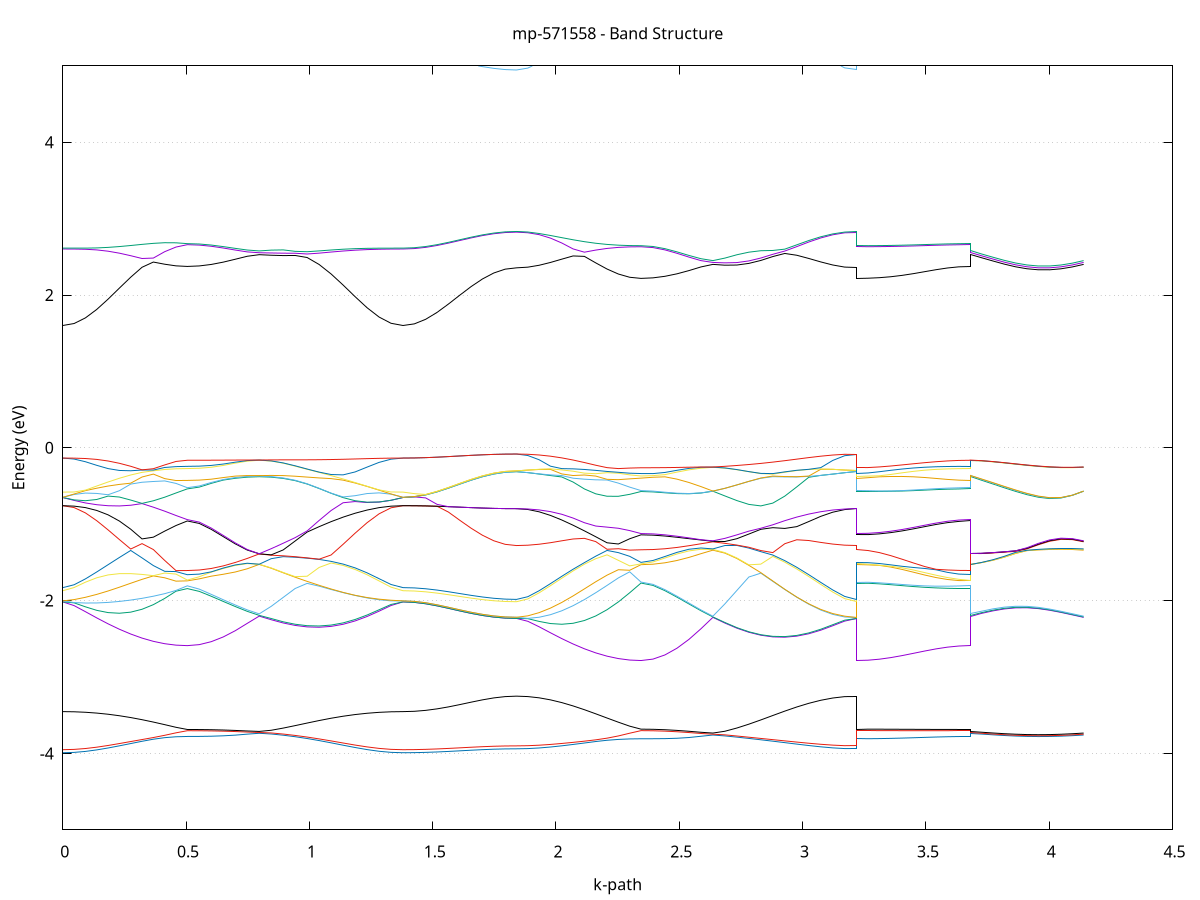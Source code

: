 set title 'mp-571558 - Band Structure'
set xlabel 'k-path'
set ylabel 'Energy (eV)'
set grid y
set yrange [-5:5]
set terminal png size 800,600
set output 'mp-571558_bands_gnuplot.png'
plot '-' using 1:2 with lines notitle, '-' using 1:2 with lines notitle, '-' using 1:2 with lines notitle, '-' using 1:2 with lines notitle, '-' using 1:2 with lines notitle, '-' using 1:2 with lines notitle, '-' using 1:2 with lines notitle, '-' using 1:2 with lines notitle, '-' using 1:2 with lines notitle, '-' using 1:2 with lines notitle, '-' using 1:2 with lines notitle, '-' using 1:2 with lines notitle, '-' using 1:2 with lines notitle, '-' using 1:2 with lines notitle, '-' using 1:2 with lines notitle, '-' using 1:2 with lines notitle, '-' using 1:2 with lines notitle, '-' using 1:2 with lines notitle, '-' using 1:2 with lines notitle, '-' using 1:2 with lines notitle, '-' using 1:2 with lines notitle, '-' using 1:2 with lines notitle, '-' using 1:2 with lines notitle, '-' using 1:2 with lines notitle, '-' using 1:2 with lines notitle, '-' using 1:2 with lines notitle, '-' using 1:2 with lines notitle, '-' using 1:2 with lines notitle, '-' using 1:2 with lines notitle, '-' using 1:2 with lines notitle, '-' using 1:2 with lines notitle, '-' using 1:2 with lines notitle, '-' using 1:2 with lines notitle, '-' using 1:2 with lines notitle, '-' using 1:2 with lines notitle, '-' using 1:2 with lines notitle, '-' using 1:2 with lines notitle, '-' using 1:2 with lines notitle, '-' using 1:2 with lines notitle, '-' using 1:2 with lines notitle, '-' using 1:2 with lines notitle, '-' using 1:2 with lines notitle, '-' using 1:2 with lines notitle, '-' using 1:2 with lines notitle, '-' using 1:2 with lines notitle, '-' using 1:2 with lines notitle, '-' using 1:2 with lines notitle, '-' using 1:2 with lines notitle, '-' using 1:2 with lines notitle, '-' using 1:2 with lines notitle, '-' using 1:2 with lines notitle, '-' using 1:2 with lines notitle, '-' using 1:2 with lines notitle, '-' using 1:2 with lines notitle, '-' using 1:2 with lines notitle, '-' using 1:2 with lines notitle, '-' using 1:2 with lines notitle, '-' using 1:2 with lines notitle, '-' using 1:2 with lines notitle, '-' using 1:2 with lines notitle, '-' using 1:2 with lines notitle, '-' using 1:2 with lines notitle, '-' using 1:2 with lines notitle, '-' using 1:2 with lines notitle, '-' using 1:2 with lines notitle, '-' using 1:2 with lines notitle, '-' using 1:2 with lines notitle, '-' using 1:2 with lines notitle, '-' using 1:2 with lines notitle, '-' using 1:2 with lines notitle, '-' using 1:2 with lines notitle, '-' using 1:2 with lines notitle, '-' using 1:2 with lines notitle, '-' using 1:2 with lines notitle, '-' using 1:2 with lines notitle, '-' using 1:2 with lines notitle, '-' using 1:2 with lines notitle, '-' using 1:2 with lines notitle, '-' using 1:2 with lines notitle, '-' using 1:2 with lines notitle, '-' using 1:2 with lines notitle, '-' using 1:2 with lines notitle, '-' using 1:2 with lines notitle, '-' using 1:2 with lines notitle, '-' using 1:2 with lines notitle, '-' using 1:2 with lines notitle, '-' using 1:2 with lines notitle, '-' using 1:2 with lines notitle, '-' using 1:2 with lines notitle, '-' using 1:2 with lines notitle, '-' using 1:2 with lines notitle, '-' using 1:2 with lines notitle, '-' using 1:2 with lines notitle, '-' using 1:2 with lines notitle, '-' using 1:2 with lines notitle, '-' using 1:2 with lines notitle
0.000000 -13.781122
0.045906 -13.778822
0.091812 -13.771922
0.137718 -13.760522
0.183624 -13.744922
0.229530 -13.725422
0.275436 -13.702422
0.321342 -13.676422
0.367248 -13.647922
0.413154 -13.617622
0.459060 -13.586222
0.504966 -13.557022
0.504966 -13.557022
0.553557 -13.555422
0.602147 -13.550622
0.650738 -13.542922
0.699328 -13.532422
0.747918 -13.519422
0.796509 -13.505722
0.796509 -13.505722
0.845099 -13.534422
0.893690 -13.567922
0.942280 -13.601422
0.990870 -13.634122
1.039461 -13.665122
1.088051 -13.693622
1.136642 -13.719022
1.185232 -13.740722
1.233823 -13.758122
1.282413 -13.770822
1.331003 -13.778522
1.379594 -13.781122
1.379594 -13.781122
1.425611 -13.780022
1.471629 -13.776822
1.517646 -13.771622
1.563663 -13.764922
1.609681 -13.757222
1.655698 -13.749022
1.701715 -13.741322
1.747733 -13.734922
1.793750 -13.730722
1.839768 -13.729222
1.839768 -13.729222
1.885674 -13.727022
1.931580 -13.720422
1.977486 -13.709622
2.023392 -13.694822
2.069298 -13.676422
2.115204 -13.654722
2.161110 -13.630322
2.207016 -13.603722
2.252922 -13.575522
2.298828 -13.546422
2.344734 -13.519722
2.344734 -13.519722
2.393324 -13.518322
2.441915 -13.514222
2.490505 -13.507422
2.539096 -13.498322
2.587686 -13.487022
2.636276 -13.475422
2.636276 -13.475422
2.684867 -13.500222
2.733457 -13.530222
2.782048 -13.560722
2.830638 -13.590922
2.879229 -13.619722
2.927819 -13.646522
2.976409 -13.670422
3.025000 -13.690822
3.073590 -13.707322
3.122181 -13.719322
3.170771 -13.726722
3.219361 -13.729222
3.219361 -13.519722
3.265379 -13.520822
3.311396 -13.524022
3.357414 -13.528722
3.403431 -13.534322
3.449448 -13.540222
3.495466 -13.545722
3.541483 -13.550422
3.587501 -13.554022
3.633518 -13.556222
3.679535 -13.557022
3.679535 -13.505722
3.725553 -13.506522
3.771570 -13.505922
3.817587 -13.504122
3.863605 -13.501122
3.909622 -13.497122
3.955640 -13.492422
4.001657 -13.487422
4.047674 -13.482522
4.093692 -13.478322
4.139709 -13.475422
e
0.000000 -13.336122
0.045906 -13.337222
0.091812 -13.344222
0.137718 -13.355422
0.183624 -13.370222
0.229530 -13.388422
0.275436 -13.410022
0.321342 -13.434622
0.367248 -13.461822
0.413154 -13.491222
0.459060 -13.522122
0.504966 -13.551122
0.504966 -13.551122
0.553557 -13.549522
0.602147 -13.544822
0.650738 -13.537222
0.699328 -13.526822
0.747918 -13.514022
0.796509 -13.502022
0.796509 -13.502022
0.845099 -13.487122
0.893690 -13.469022
0.942280 -13.450222
0.990870 -13.431322
1.039461 -13.412722
1.088051 -13.395222
1.136642 -13.379022
1.185232 -13.364922
1.233823 -13.352922
1.282413 -13.343522
1.331003 -13.337322
1.379594 -13.336122
1.379594 -13.336122
1.425611 -13.337522
1.471629 -13.341422
1.517646 -13.347622
1.563663 -13.355722
1.609681 -13.364922
1.655698 -13.374522
1.701715 -13.383622
1.747733 -13.391122
1.793750 -13.396022
1.839768 -13.397822
1.839768 -13.397822
1.885674 -13.397422
1.931580 -13.396222
1.977486 -13.394322
2.023392 -13.391922
2.069298 -13.389622
2.115204 -13.393122
2.161110 -13.411122
2.207016 -13.434322
2.252922 -13.460222
2.298828 -13.487922
2.344734 -13.514122
2.344734 -13.514122
2.393324 -13.512722
2.441915 -13.508622
2.490505 -13.502022
2.539096 -13.492922
2.587686 -13.481822
2.636276 -13.471722
2.636276 -13.471722
2.684867 -13.459122
2.733457 -13.443622
2.782048 -13.427722
2.830638 -13.412122
2.879229 -13.397822
2.927819 -13.388822
2.976409 -13.388622
3.025000 -13.391322
3.073590 -13.393922
3.122181 -13.396022
3.170771 -13.397322
3.219361 -13.397822
3.219361 -13.514122
3.265379 -13.515222
3.311396 -13.518422
3.357414 -13.523122
3.403431 -13.528622
3.449448 -13.534422
3.495466 -13.539922
3.541483 -13.544522
3.587501 -13.548122
3.633518 -13.550322
3.679535 -13.551122
3.679535 -13.502022
3.725553 -13.502822
3.771570 -13.502222
3.817587 -13.500422
3.863605 -13.497522
3.909622 -13.493522
3.955640 -13.488822
4.001657 -13.483822
4.047674 -13.478922
4.093692 -13.474722
4.139709 -13.471722
e
0.000000 -13.332222
0.045906 -13.334622
0.091812 -13.337922
0.137718 -13.341522
0.183624 -13.345122
0.229530 -13.348522
0.275436 -13.351622
0.321342 -13.354222
0.367248 -13.356422
0.413154 -13.358122
0.459060 -13.359222
0.504966 -13.359522
0.504966 -13.359522
0.553557 -13.373522
0.602147 -13.392722
0.650738 -13.415422
0.699328 -13.441322
0.747918 -13.470022
0.796509 -13.496522
0.796509 -13.496522
0.845099 -13.481822
0.893690 -13.464022
0.942280 -13.445422
0.990870 -13.426822
1.039461 -13.408522
1.088051 -13.391222
1.136642 -13.375422
1.185232 -13.361622
1.233823 -13.350222
1.282413 -13.341322
1.331003 -13.335022
1.379594 -13.332222
1.379594 -13.332222
1.425611 -13.332222
1.471629 -13.332222
1.517646 -13.332122
1.563663 -13.332022
1.609681 -13.332022
1.655698 -13.331922
1.701715 -13.331822
1.747733 -13.331722
1.793750 -13.331722
1.839768 -13.331722
1.839768 -13.331722
1.885674 -13.332822
1.931580 -13.336822
1.977486 -13.344222
2.023392 -13.355022
2.069298 -13.368522
2.115204 -13.379222
2.161110 -13.378322
2.207016 -13.375422
2.252922 -13.374022
2.298828 -13.374522
2.344734 -13.374922
2.344734 -13.374922
2.393324 -13.378022
2.441915 -13.387122
2.490505 -13.401822
2.539096 -13.421122
2.587686 -13.444322
2.636276 -13.466322
2.636276 -13.466322
2.684867 -13.453822
2.733457 -13.438422
2.782048 -13.422422
2.830638 -13.406322
2.879229 -13.390722
2.927819 -13.376122
2.976409 -13.363222
3.025000 -13.352522
3.073590 -13.343622
3.122181 -13.336922
3.170771 -13.332922
3.219361 -13.331722
3.219361 -13.374922
3.265379 -13.374622
3.311396 -13.373622
3.357414 -13.372322
3.403431 -13.370722
3.449448 -13.369022
3.495466 -13.367022
3.541483 -13.364922
3.587501 -13.362822
3.633518 -13.360722
3.679535 -13.359522
3.679535 -13.496522
3.725553 -13.497322
3.771570 -13.496822
3.817587 -13.495022
3.863605 -13.492022
3.909622 -13.488122
3.955640 -13.483522
4.001657 -13.478522
4.047674 -13.473622
4.093692 -13.469322
4.139709 -13.466322
e
0.000000 -13.332222
0.045906 -13.334222
0.091812 -13.334822
0.137718 -13.334822
0.183624 -13.335922
0.229530 -13.338922
0.275436 -13.342822
0.321342 -13.346822
0.367248 -13.350322
0.413154 -13.353022
0.459060 -13.354722
0.504966 -13.355322
0.504966 -13.355322
0.553557 -13.344622
0.602147 -13.335122
0.650738 -13.328122
0.699328 -13.323422
0.747918 -13.320722
0.796509 -13.319822
0.796509 -13.319822
0.845099 -13.320222
0.893690 -13.321122
0.942280 -13.322422
0.990870 -13.324022
1.039461 -13.325922
1.088051 -13.327922
1.136642 -13.329922
1.185232 -13.331722
1.233823 -13.333222
1.282413 -13.334222
1.331003 -13.334322
1.379594 -13.332222
1.379594 -13.332222
1.425611 -13.332222
1.471629 -13.332122
1.517646 -13.332122
1.563663 -13.332022
1.609681 -13.331922
1.655698 -13.331822
1.701715 -13.331722
1.747733 -13.331722
1.793750 -13.331622
1.839768 -13.331622
1.839768 -13.331622
1.885674 -13.332122
1.931580 -13.334122
1.977486 -13.338022
2.023392 -13.343322
2.069298 -13.349122
2.115204 -13.354822
2.161110 -13.359922
2.207016 -13.363422
2.252922 -13.363622
2.298828 -13.360622
2.344734 -13.357022
2.344734 -13.357022
2.393324 -13.357122
2.441915 -13.357022
2.490505 -13.356222
2.539096 -13.354922
2.587686 -13.353122
2.636276 -13.351322
2.636276 -13.351322
2.684867 -13.354822
2.733457 -13.359522
2.782048 -13.364422
2.830638 -13.369122
2.879229 -13.372722
2.927819 -13.371722
2.976409 -13.362422
3.025000 -13.351122
3.073590 -13.341922
3.122181 -13.335322
3.170771 -13.332222
3.219361 -13.331622
3.219361 -13.357022
3.265379 -13.356022
3.311396 -13.353222
3.357414 -13.349122
3.403431 -13.345922
3.449448 -13.346322
3.495466 -13.347922
3.541483 -13.349922
3.587501 -13.352022
3.633518 -13.354122
3.679535 -13.355322
3.679535 -13.319822
3.725553 -13.318922
3.771570 -13.319422
3.817587 -13.321222
3.863605 -13.324322
3.909622 -13.328422
3.955640 -13.333322
4.001657 -13.338622
4.047674 -13.343722
4.093692 -13.348222
4.139709 -13.351322
e
0.000000 -13.328122
0.045906 -13.327222
0.091812 -13.327222
0.137718 -13.328222
0.183624 -13.328922
0.229530 -13.328222
0.275436 -13.326722
0.321342 -13.324922
0.367248 -13.322922
0.413154 -13.321022
0.459060 -13.319422
0.504966 -13.318622
0.504966 -13.318622
0.553557 -13.318622
0.602147 -13.318722
0.650738 -13.318722
0.699328 -13.318922
0.747918 -13.319122
0.796509 -13.319322
0.796509 -13.319322
0.845099 -13.319322
0.893690 -13.319622
0.942280 -13.320022
0.990870 -13.320522
1.039461 -13.321122
1.088051 -13.321822
1.136642 -13.322622
1.185232 -13.323422
1.233823 -13.324322
1.282413 -13.325422
1.331003 -13.326822
1.379594 -13.328122
1.379594 -13.328122
1.425611 -13.328122
1.471629 -13.328122
1.517646 -13.328122
1.563663 -13.328122
1.609681 -13.328122
1.655698 -13.328122
1.701715 -13.328122
1.747733 -13.328222
1.793750 -13.328222
1.839768 -13.328222
1.839768 -13.328222
1.885674 -13.329022
1.931580 -13.330922
1.977486 -13.332522
2.023392 -13.334022
2.069298 -13.335422
2.115204 -13.337122
2.161110 -13.339822
2.207016 -13.343422
2.252922 -13.347422
2.298828 -13.351822
2.344734 -13.355622
2.344734 -13.355622
2.393324 -13.355422
2.441915 -13.354822
2.490505 -13.353922
2.539096 -13.352722
2.587686 -13.351322
2.636276 -13.350722
2.636276 -13.350722
2.684867 -13.348722
2.733457 -13.346222
2.782048 -13.343622
2.830638 -13.341122
2.879229 -13.338722
2.927819 -13.336722
2.976409 -13.334922
3.025000 -13.333322
3.073590 -13.332022
3.122181 -13.330822
3.170771 -13.329122
3.219361 -13.328222
3.219361 -13.355622
3.265379 -13.354422
3.311396 -13.351122
3.357414 -13.346122
3.403431 -13.340522
3.449448 -13.335722
3.495466 -13.330322
3.541483 -13.325522
3.587501 -13.321722
3.633518 -13.319422
3.679535 -13.318622
3.679535 -13.319322
3.725553 -13.318422
3.771570 -13.318822
3.817587 -13.320722
3.863605 -13.323722
3.909622 -13.327822
3.955640 -13.332722
4.001657 -13.337922
4.047674 -13.343122
4.093692 -13.347622
4.139709 -13.350722
e
0.000000 -13.328022
0.045906 -13.326222
0.091812 -13.323422
0.137718 -13.320722
0.183624 -13.318522
0.229530 -13.316722
0.275436 -13.315522
0.321342 -13.314822
0.367248 -13.314622
0.413154 -13.315022
0.459060 -13.315622
0.504966 -13.316122
0.504966 -13.316122
0.553557 -13.316122
0.602147 -13.316322
0.650738 -13.316522
0.699328 -13.316722
0.747918 -13.316922
0.796509 -13.317022
0.796509 -13.317022
0.845099 -13.317122
0.893690 -13.317522
0.942280 -13.318222
0.990870 -13.319022
1.039461 -13.319722
1.088051 -13.320422
1.136642 -13.321122
1.185232 -13.321922
1.233823 -13.322922
1.282413 -13.324322
1.331003 -13.326322
1.379594 -13.328022
1.379594 -13.328022
1.425611 -13.328022
1.471629 -13.328022
1.517646 -13.328022
1.563663 -13.328122
1.609681 -13.328122
1.655698 -13.328122
1.701715 -13.328122
1.747733 -13.328122
1.793750 -13.328122
1.839768 -13.328122
1.839768 -13.328122
1.885674 -13.328522
1.931580 -13.329222
1.977486 -13.330322
2.023392 -13.331822
2.069298 -13.333822
2.115204 -13.336122
2.161110 -13.337722
2.207016 -13.338822
2.252922 -13.339522
2.298828 -13.340022
2.344734 -13.340222
2.344734 -13.340222
2.393324 -13.340122
2.441915 -13.340222
2.490505 -13.341222
2.539096 -13.343222
2.587686 -13.346022
2.636276 -13.348322
2.636276 -13.348322
2.684867 -13.346922
2.733457 -13.344922
2.782048 -13.342722
2.830638 -13.340622
2.879229 -13.338322
2.927819 -13.336122
2.976409 -13.334022
3.025000 -13.332122
3.073590 -13.330622
3.122181 -13.329422
3.170771 -13.328622
3.219361 -13.328122
3.219361 -13.340222
3.265379 -13.340422
3.311396 -13.340822
3.357414 -13.341322
3.403431 -13.340022
3.449448 -13.334022
3.495466 -13.328222
3.541483 -13.323122
3.587501 -13.319322
3.633518 -13.316922
3.679535 -13.316122
3.679535 -13.317022
3.725553 -13.316122
3.771570 -13.316522
3.817587 -13.318322
3.863605 -13.321322
3.909622 -13.325422
3.955640 -13.330222
4.001657 -13.335422
4.047674 -13.340622
4.093692 -13.345122
4.139709 -13.348322
e
0.000000 -5.626322
0.045906 -5.624922
0.091812 -5.620822
0.137718 -5.614422
0.183624 -5.606022
0.229530 -5.596122
0.275436 -5.585522
0.321342 -5.574522
0.367248 -5.563822
0.413154 -5.553922
0.459060 -5.545122
0.504966 -5.539322
0.504966 -5.539322
0.553557 -5.539622
0.602147 -5.540122
0.650738 -5.540122
0.699328 -5.539722
0.747918 -5.539122
0.796509 -5.538922
0.796509 -5.538922
0.845099 -5.539422
0.893690 -5.542122
0.942280 -5.548022
0.990870 -5.556922
1.039461 -5.567822
1.088051 -5.579922
1.136642 -5.591922
1.185232 -5.603222
1.233823 -5.612822
1.282413 -5.620122
1.331003 -5.624722
1.379594 -5.626322
1.379594 -5.626322
1.425611 -5.626322
1.471629 -5.626222
1.517646 -5.626122
1.563663 -5.625922
1.609681 -5.625722
1.655698 -5.625522
1.701715 -5.625422
1.747733 -5.625322
1.793750 -5.625222
1.839768 -5.625122
1.839768 -5.625122
1.885674 -5.623922
1.931580 -5.620322
1.977486 -5.614322
2.023392 -5.605622
2.069298 -5.594922
2.115204 -5.583922
2.161110 -5.572622
2.207016 -5.561522
2.252922 -5.551222
2.298828 -5.542122
2.344734 -5.536122
2.344734 -5.536122
2.393324 -5.537122
2.441915 -5.538922
2.490505 -5.540222
2.539096 -5.541022
2.587686 -5.541222
2.636276 -5.541322
2.636276 -5.541322
2.684867 -5.541522
2.733457 -5.543522
2.782048 -5.548822
2.830638 -5.557322
2.879229 -5.567822
2.927819 -5.579522
2.976409 -5.591522
3.025000 -5.603622
3.073590 -5.613022
3.122181 -5.619822
3.170771 -5.623822
3.219361 -5.625122
3.219361 -5.536122
3.265379 -5.536222
3.311396 -5.536522
3.357414 -5.536922
3.403431 -5.537422
3.449448 -5.537922
3.495466 -5.538422
3.541483 -5.538822
3.587501 -5.539122
3.633518 -5.539322
3.679535 -5.539322
3.679535 -5.538922
3.725553 -5.539422
3.771570 -5.539922
3.817587 -5.540522
3.863605 -5.541022
3.909622 -5.541422
3.955640 -5.541722
4.001657 -5.541922
4.047674 -5.541822
4.093692 -5.541622
4.139709 -5.541322
e
0.000000 -5.626322
0.045906 -5.624722
0.091812 -5.619822
0.137718 -5.611722
0.183624 -5.600422
0.229530 -5.586122
0.275436 -5.568822
0.321342 -5.549222
0.367248 -5.528822
0.413154 -5.523122
0.459060 -5.528822
0.504966 -5.533822
0.504966 -5.533822
0.553557 -5.533322
0.602147 -5.531822
0.650738 -5.530222
0.699328 -5.528922
0.747918 -5.528222
0.796509 -5.528122
0.796509 -5.528122
0.845099 -5.528122
0.893690 -5.527722
0.942280 -5.525522
0.990870 -5.526722
1.039461 -5.546222
1.088051 -5.565622
1.136642 -5.583122
1.185232 -5.598122
1.233823 -5.610222
1.282413 -5.619122
1.331003 -5.624522
1.379594 -5.626322
1.379594 -5.626322
1.425611 -5.626322
1.471629 -5.626222
1.517646 -5.626022
1.563663 -5.625922
1.609681 -5.625722
1.655698 -5.625522
1.701715 -5.625422
1.747733 -5.625222
1.793750 -5.625222
1.839768 -5.625122
1.839768 -5.625122
1.885674 -5.623822
1.931580 -5.619722
1.977486 -5.613322
2.023392 -5.604822
2.069298 -5.594422
2.115204 -5.580522
2.161110 -5.564022
2.207016 -5.545422
2.252922 -5.528822
2.298828 -5.529522
2.344734 -5.532822
2.344734 -5.532822
2.393324 -5.532222
2.441915 -5.531422
2.490505 -5.530822
2.539096 -5.530422
2.587686 -5.530422
2.636276 -5.530422
2.636276 -5.530422
2.684867 -5.530322
2.733457 -5.529522
2.782048 -5.526922
2.830638 -5.540522
2.879229 -5.559422
2.927819 -5.576622
2.976409 -5.591222
3.025000 -5.602422
3.073590 -5.611822
3.122181 -5.619122
3.170771 -5.623622
3.219361 -5.625122
3.219361 -5.532822
3.265379 -5.532822
3.311396 -5.532722
3.357414 -5.532722
3.403431 -5.532822
3.449448 -5.532922
3.495466 -5.533222
3.541483 -5.533422
3.587501 -5.533722
3.633518 -5.533822
3.679535 -5.533822
3.679535 -5.528122
3.725553 -5.528422
3.771570 -5.528922
3.817587 -5.529422
3.863605 -5.529922
3.909622 -5.530322
3.955640 -5.530622
4.001657 -5.530822
4.047674 -5.530822
4.093692 -5.530722
4.139709 -5.530422
e
0.000000 -5.460122
0.045906 -5.457922
0.091812 -5.451722
0.137718 -5.448822
0.183624 -5.467022
0.229530 -5.483922
0.275436 -5.497422
0.321342 -5.507422
0.367248 -5.513622
0.413154 -5.521622
0.459060 -5.525122
0.504966 -5.526022
0.504966 -5.526022
0.553557 -5.525722
0.602147 -5.525022
0.650738 -5.523922
0.699328 -5.522722
0.747918 -5.521822
0.796509 -5.521522
0.796509 -5.521522
0.845099 -5.521522
0.893690 -5.520922
0.942280 -5.518922
0.990870 -5.519622
1.039461 -5.512922
1.088051 -5.502322
1.136642 -5.488422
1.185232 -5.471322
1.233823 -5.452922
1.282413 -5.450922
1.331003 -5.457622
1.379594 -5.460122
1.379594 -5.460122
1.425611 -5.459122
1.471629 -5.456422
1.517646 -5.452022
1.563663 -5.446622
1.609681 -5.440622
1.655698 -5.434622
1.701715 -5.429222
1.747733 -5.424922
1.793750 -5.422222
1.839768 -5.421222
1.839768 -5.421222
1.885674 -5.419422
1.931580 -5.416722
1.977486 -5.434522
2.023392 -5.455922
2.069298 -5.474922
2.115204 -5.491122
2.161110 -5.504522
2.207016 -5.514922
2.252922 -5.520922
2.298828 -5.524022
2.344734 -5.526922
2.344734 -5.526922
2.393324 -5.526722
2.441915 -5.526222
2.490505 -5.525422
2.539096 -5.524522
2.587686 -5.523922
2.636276 -5.523722
2.636276 -5.523722
2.684867 -5.523622
2.733457 -5.522522
2.782048 -5.521422
2.830638 -5.519622
2.879229 -5.510122
2.927819 -5.497122
2.976409 -5.480622
3.025000 -5.461022
3.073590 -5.438822
3.122181 -5.418022
3.170771 -5.419222
3.219361 -5.421222
3.219361 -5.526922
3.265379 -5.527022
3.311396 -5.527122
3.357414 -5.527222
3.403431 -5.527222
3.449448 -5.527122
3.495466 -5.526822
3.541483 -5.526522
3.587501 -5.526222
3.633518 -5.526022
3.679535 -5.526022
3.679535 -5.521522
3.725553 -5.521822
3.771570 -5.522222
3.817587 -5.522722
3.863605 -5.523122
3.909622 -5.523522
3.955640 -5.523822
4.001657 -5.524022
4.047674 -5.524022
4.093692 -5.523922
4.139709 -5.523722
e
0.000000 -5.378522
0.045906 -5.400622
0.091812 -5.424322
0.137718 -5.446522
0.183624 -5.462622
0.229530 -5.478322
0.275436 -5.492222
0.321342 -5.503922
0.367248 -5.512822
0.413154 -5.500222
0.459060 -5.483222
0.504966 -5.482222
0.504966 -5.482222
0.553557 -5.479322
0.602147 -5.471622
0.650738 -5.462622
0.699328 -5.458622
0.747918 -5.458122
0.796509 -5.455722
0.796509 -5.455722
0.845099 -5.466922
0.893690 -5.483922
0.942280 -5.503422
0.990870 -5.513322
1.039461 -5.506822
1.088051 -5.496922
1.136642 -5.483522
1.185232 -5.466822
1.233823 -5.447122
1.282413 -5.424922
1.331003 -5.401422
1.379594 -5.378522
1.379594 -5.378522
1.425611 -5.378222
1.471629 -5.377322
1.517646 -5.375822
1.563663 -5.373922
1.609681 -5.371822
1.655698 -5.369622
1.701715 -5.367722
1.747733 -5.366122
1.793750 -5.365122
1.839768 -5.364822
1.839768 -5.364822
1.885674 -5.386822
1.931580 -5.410822
1.977486 -5.432222
2.023392 -5.452122
2.069298 -5.470222
2.115204 -5.485522
2.161110 -5.497822
2.207016 -5.507222
2.252922 -5.512622
2.298828 -5.502022
2.344734 -5.498922
2.344734 -5.498922
2.393324 -5.495922
2.441915 -5.488322
2.490505 -5.479622
2.539096 -5.474822
2.587686 -5.473422
2.636276 -5.470122
2.636276 -5.470122
2.684867 -5.482422
2.733457 -5.499622
2.782048 -5.516422
2.830638 -5.512522
2.879229 -5.503722
2.927819 -5.491522
2.976409 -5.475922
3.025000 -5.457122
3.073590 -5.435522
3.122181 -5.412022
3.170771 -5.387622
3.219361 -5.364822
3.219361 -5.498922
3.265379 -5.498522
3.311396 -5.497222
3.357414 -5.495322
3.403431 -5.493022
3.449448 -5.490422
3.495466 -5.487822
3.541483 -5.485522
3.587501 -5.483822
3.633518 -5.482622
3.679535 -5.482222
3.679535 -5.455722
3.725553 -5.458922
3.771570 -5.462522
3.817587 -5.466122
3.863605 -5.469422
3.909622 -5.472122
3.955640 -5.473822
4.001657 -5.474522
4.047674 -5.474122
4.093692 -5.472522
4.139709 -5.470122
e
0.000000 -5.378522
0.045906 -5.399422
0.091812 -5.420022
0.137718 -5.431522
0.183624 -5.419922
0.229530 -5.400922
0.275436 -5.397622
0.321342 -5.424022
0.367248 -5.446222
0.413154 -5.462222
0.459060 -5.464522
0.504966 -5.446222
0.504966 -5.446222
0.553557 -5.447722
0.602147 -5.451422
0.650738 -5.455322
0.699328 -5.457422
0.747918 -5.457222
0.796509 -5.454922
0.796509 -5.454922
0.845099 -5.449322
0.893690 -5.439722
0.942280 -5.426522
0.990870 -5.410022
1.039461 -5.391522
1.088051 -5.380422
1.136642 -5.396222
1.185232 -5.416622
1.233823 -5.432122
1.282413 -5.424322
1.331003 -5.401322
1.379594 -5.378522
1.379594 -5.378522
1.425611 -5.378222
1.471629 -5.377322
1.517646 -5.375822
1.563663 -5.373922
1.609681 -5.371822
1.655698 -5.369622
1.701715 -5.367722
1.747733 -5.366122
1.793750 -5.365122
1.839768 -5.364822
1.839768 -5.364822
1.885674 -5.385822
1.931580 -5.404922
1.977486 -5.400822
2.023392 -5.387622
2.069298 -5.376922
2.115204 -5.407622
2.161110 -5.436122
2.207016 -5.459822
2.252922 -5.477022
2.298828 -5.483022
2.344734 -5.469822
2.344734 -5.469822
2.393324 -5.470522
2.441915 -5.472222
2.490505 -5.473922
2.539096 -5.474422
2.587686 -5.473022
2.636276 -5.470022
2.636276 -5.470022
2.684867 -5.464022
2.733457 -5.454322
2.782048 -5.440722
2.830638 -5.423122
2.879229 -5.402122
2.927819 -5.379922
2.976409 -5.370922
3.025000 -5.385022
3.073590 -5.399322
3.122181 -5.406922
3.170771 -5.387622
3.219361 -5.364822
3.219361 -5.469822
3.265379 -5.469222
3.311396 -5.467522
3.357414 -5.464922
3.403431 -5.461622
3.449448 -5.458022
3.495466 -5.454422
3.541483 -5.451122
3.587501 -5.448522
3.633518 -5.446822
3.679535 -5.446222
3.679535 -5.454922
3.725553 -5.458122
3.771570 -5.461622
3.817587 -5.465322
3.863605 -5.468622
3.909622 -5.471422
3.955640 -5.473222
4.001657 -5.474122
4.047674 -5.473822
4.093692 -5.472422
4.139709 -5.470022
e
0.000000 -5.376522
0.045906 -5.357122
0.091812 -5.342322
0.137718 -5.336922
0.183624 -5.346622
0.229530 -5.369822
0.275436 -5.378722
0.321342 -5.356822
0.367248 -5.362822
0.413154 -5.388022
0.459060 -5.415022
0.504966 -5.438422
0.504966 -5.438422
0.553557 -5.440322
0.602147 -5.444822
0.650738 -5.449522
0.699328 -5.449822
0.747918 -5.448922
0.796509 -5.453222
0.796509 -5.453222
0.845099 -5.447422
0.893690 -5.437722
0.942280 -5.424522
0.990870 -5.407622
1.039461 -5.387322
1.088051 -5.364422
1.136642 -5.341522
1.185232 -5.324822
1.233823 -5.324222
1.282413 -5.336522
1.331003 -5.355222
1.379594 -5.376522
1.379594 -5.376522
1.425611 -5.376222
1.471629 -5.375222
1.517646 -5.373722
1.563663 -5.371822
1.609681 -5.369622
1.655698 -5.367422
1.701715 -5.365522
1.747733 -5.363922
1.793750 -5.362822
1.839768 -5.362522
1.839768 -5.362522
1.885674 -5.343622
1.931580 -5.330222
1.977486 -5.329622
2.023392 -5.347722
2.069298 -5.370822
2.115204 -5.353222
2.161110 -5.356522
2.207016 -5.382722
2.252922 -5.410622
2.298828 -5.438322
2.344734 -5.460422
2.344734 -5.460422
2.393324 -5.461422
2.441915 -5.463922
2.490505 -5.466122
2.539096 -5.465222
2.587686 -5.464422
2.636276 -5.469822
2.636276 -5.469822
2.684867 -5.463622
2.733457 -5.453822
2.782048 -5.440222
2.830638 -5.422622
2.879229 -5.401222
2.927819 -5.376622
2.976409 -5.350622
3.025000 -5.327322
3.073590 -5.317122
3.122181 -5.324722
3.170771 -5.341822
3.219361 -5.362522
3.219361 -5.460422
3.265379 -5.459922
3.311396 -5.458322
3.357414 -5.455922
3.403431 -5.452922
3.449448 -5.449522
3.495466 -5.446122
3.541483 -5.443022
3.587501 -5.440522
3.633518 -5.438922
3.679535 -5.438422
3.679535 -5.453222
3.725553 -5.456222
3.771570 -5.459822
3.817587 -5.463522
3.863605 -5.467022
3.909622 -5.469922
3.955640 -5.472022
4.001657 -5.473122
4.047674 -5.473022
4.093692 -5.471922
4.139709 -5.469822
e
0.000000 -5.376522
0.045906 -5.355522
0.091812 -5.334322
0.137718 -5.314722
0.183624 -5.297922
0.229530 -5.292822
0.275436 -5.310722
0.321342 -5.331422
0.367248 -5.325522
0.413154 -5.302422
0.459060 -5.287122
0.504966 -5.287122
0.504966 -5.287122
0.553557 -5.288022
0.602147 -5.290422
0.650738 -5.292822
0.699328 -5.293022
0.747918 -5.288322
0.796509 -5.279822
0.796509 -5.279822
0.845099 -5.285122
0.893690 -5.288822
0.942280 -5.291822
0.990870 -5.306022
1.039461 -5.332622
1.088051 -5.349622
1.136642 -5.337022
1.185232 -5.323122
1.233823 -5.323822
1.282413 -5.336222
1.331003 -5.355122
1.379594 -5.376522
1.379594 -5.376522
1.425611 -5.376222
1.471629 -5.375222
1.517646 -5.373722
1.563663 -5.371822
1.609681 -5.369622
1.655698 -5.367422
1.701715 -5.365422
1.747733 -5.363922
1.793750 -5.362822
1.839768 -5.362522
1.839768 -5.362522
1.885674 -5.342222
1.931580 -5.322422
1.977486 -5.305322
2.023392 -5.294122
2.069298 -5.304222
2.115204 -5.325922
2.161110 -5.327822
2.207016 -5.308122
2.252922 -5.287822
2.298828 -5.270622
2.344734 -5.269522
2.344734 -5.269522
2.393324 -5.271122
2.441915 -5.275322
2.490505 -5.280622
2.539096 -5.284322
2.587686 -5.283922
2.636276 -5.279822
2.636276 -5.279822
2.684867 -5.283122
2.733457 -5.285122
2.782048 -5.286722
2.830638 -5.295322
2.879229 -5.315722
2.927819 -5.336822
2.976409 -5.342022
3.025000 -5.324422
3.073590 -5.316422
3.122181 -5.324522
3.170771 -5.341822
3.219361 -5.362522
3.219361 -5.269522
3.265379 -5.269922
3.311396 -5.271322
3.357414 -5.273322
3.403431 -5.275822
3.449448 -5.278622
3.495466 -5.281322
3.541483 -5.283722
3.587501 -5.285522
3.633518 -5.286722
3.679535 -5.287122
3.679535 -5.279822
3.725553 -5.281822
3.771570 -5.283622
3.817587 -5.285022
3.863605 -5.285822
3.909622 -5.286122
3.955640 -5.285822
4.001657 -5.284922
4.047674 -5.283522
4.093692 -5.281822
4.139709 -5.279822
e
0.000000 -5.186122
0.045906 -5.207922
0.091812 -5.234222
0.137718 -5.258822
0.183624 -5.274522
0.229530 -5.281122
0.275436 -5.282522
0.321342 -5.283622
0.367248 -5.284822
0.413154 -5.285822
0.459060 -5.279222
0.504966 -5.262222
0.504966 -5.262222
0.553557 -5.259422
0.602147 -5.254322
0.650738 -5.254722
0.699328 -5.261622
0.747918 -5.270622
0.796509 -5.277922
0.796509 -5.277922
0.845099 -5.280022
0.893690 -5.281022
0.942280 -5.279822
0.990870 -5.281522
1.039461 -5.282822
1.088051 -5.282322
1.136642 -5.281522
1.185232 -5.275422
1.233823 -5.257422
1.282413 -5.232822
1.331003 -5.207922
1.379594 -5.186122
1.379594 -5.186122
1.425611 -5.186222
1.471629 -5.186622
1.517646 -5.187122
1.563663 -5.187722
1.609681 -5.188522
1.655698 -5.189222
1.701715 -5.189922
1.747733 -5.190522
1.793750 -5.190822
1.839768 -5.190922
1.839768 -5.190922
1.885674 -5.212822
1.931580 -5.238722
1.977486 -5.259522
2.023392 -5.269822
2.069298 -5.270022
2.115204 -5.268022
2.161110 -5.267822
2.207016 -5.268022
2.252922 -5.268522
2.298828 -5.267122
2.344734 -5.253922
2.344734 -5.253922
2.393324 -5.253222
2.441915 -5.253322
2.490505 -5.257322
2.539096 -5.264322
2.587686 -5.271922
2.636276 -5.277222
2.636276 -5.277222
2.684867 -5.276722
2.733457 -5.275922
2.782048 -5.273722
2.830638 -5.272522
2.879229 -5.273922
2.927819 -5.273322
2.976409 -5.273222
3.025000 -5.271722
3.073590 -5.260522
3.122181 -5.238022
3.170771 -5.213022
3.219361 -5.190922
3.219361 -5.253922
3.265379 -5.254122
3.311396 -5.254622
3.357414 -5.255522
3.403431 -5.256522
3.449448 -5.257822
3.495466 -5.259122
3.541483 -5.260322
3.587501 -5.261322
3.633518 -5.261922
3.679535 -5.262222
3.679535 -5.277922
3.725553 -5.280022
3.771570 -5.281722
3.817587 -5.283022
3.863605 -5.283722
3.909622 -5.283922
3.955640 -5.283522
4.001657 -5.282522
4.047674 -5.281022
4.093692 -5.279222
4.139709 -5.277222
e
0.000000 -5.186122
0.045906 -5.205022
0.091812 -5.224722
0.137718 -5.244322
0.183624 -5.263122
0.229530 -5.272122
0.275436 -5.262622
0.321342 -5.251022
0.367248 -5.240522
0.413154 -5.230922
0.459060 -5.239222
0.504966 -5.254422
0.504966 -5.254422
0.553557 -5.251822
0.602147 -5.247922
0.650738 -5.250922
0.699328 -5.259522
0.747918 -5.268422
0.796509 -5.274422
0.796509 -5.274422
0.845099 -5.263222
0.893690 -5.253822
0.942280 -5.267022
0.990870 -5.277622
1.039461 -5.275922
1.088051 -5.275422
1.136642 -5.275622
1.185232 -5.272022
1.233823 -5.256422
1.282413 -5.232722
1.331003 -5.207822
1.379594 -5.186122
1.379594 -5.186122
1.425611 -5.186222
1.471629 -5.186622
1.517646 -5.187122
1.563663 -5.187722
1.609681 -5.188522
1.655698 -5.189222
1.701715 -5.189922
1.747733 -5.190522
1.793750 -5.190822
1.839768 -5.190922
1.839768 -5.190922
1.885674 -5.210122
1.931580 -5.231022
1.977486 -5.251522
2.023392 -5.267022
2.069298 -5.266822
2.115204 -5.258222
2.161110 -5.248322
2.207016 -5.239022
2.252922 -5.230422
2.298828 -5.233922
2.344734 -5.246722
2.344734 -5.246722
2.393324 -5.246722
2.441915 -5.248822
2.490505 -5.254522
2.539096 -5.261822
2.587686 -5.268522
2.636276 -5.272122
2.636276 -5.272122
2.684867 -5.265422
2.733457 -5.257222
2.782048 -5.261922
2.830638 -5.270422
2.879229 -5.268122
2.927819 -5.267122
2.976409 -5.267922
3.025000 -5.268222
3.073590 -5.259422
3.122181 -5.238022
3.170771 -5.212822
3.219361 -5.190922
3.219361 -5.246722
3.265379 -5.246922
3.311396 -5.247422
3.357414 -5.248222
3.403431 -5.249222
3.449448 -5.250322
3.495466 -5.251522
3.541483 -5.252622
3.587501 -5.253622
3.633518 -5.254222
3.679535 -5.254422
3.679535 -5.274422
3.725553 -5.276322
3.771570 -5.278022
3.817587 -5.279122
3.863605 -5.279622
3.909622 -5.279622
3.955640 -5.278922
4.001657 -5.277722
4.047674 -5.276122
4.093692 -5.274222
4.139709 -5.272122
e
0.000000 -5.183622
0.045906 -5.168322
0.091812 -5.159722
0.137718 -5.158322
0.183624 -5.162222
0.229530 -5.169922
0.275436 -5.180522
0.321342 -5.193022
0.367248 -5.207022
0.413154 -5.222322
0.459060 -5.221622
0.504966 -5.213522
0.504966 -5.213522
0.553557 -5.215022
0.602147 -5.215622
0.650738 -5.206622
0.699328 -5.189922
0.747918 -5.171022
0.796509 -5.153322
0.796509 -5.153322
0.845099 -5.185122
0.893690 -5.211022
0.942280 -5.211822
0.990870 -5.198222
1.039461 -5.183622
1.088051 -5.170222
1.136642 -5.158722
1.185232 -5.149322
1.233823 -5.144422
1.282413 -5.151222
1.331003 -5.165622
1.379594 -5.183622
1.379594 -5.183622
1.425611 -5.183722
1.471629 -5.183922
1.517646 -5.184322
1.563663 -5.184822
1.609681 -5.185322
1.655698 -5.185922
1.701715 -5.186422
1.747733 -5.186822
1.793750 -5.187122
1.839768 -5.187222
1.839768 -5.187222
1.885674 -5.171522
1.931580 -5.161922
1.977486 -5.159722
2.023392 -5.163022
2.069298 -5.170222
2.115204 -5.180222
2.161110 -5.192022
2.207016 -5.205022
2.252922 -5.218922
2.298828 -5.221722
2.344734 -5.214122
2.344734 -5.214122
2.393324 -5.213422
2.441915 -5.209022
2.490505 -5.198422
2.539096 -5.183622
2.587686 -5.167622
2.636276 -5.152622
2.636276 -5.152622
2.684867 -5.179122
2.733457 -5.200622
2.782048 -5.205822
2.830638 -5.196222
2.879229 -5.183122
2.927819 -5.170322
2.976409 -5.159022
3.025000 -5.149722
3.073590 -5.145122
3.122181 -5.153422
3.170771 -5.168922
3.219361 -5.187222
3.219361 -5.214122
3.265379 -5.214122
3.311396 -5.214122
3.357414 -5.214022
3.403431 -5.213922
3.449448 -5.213822
3.495466 -5.213722
3.541483 -5.213622
3.587501 -5.213622
3.633518 -5.213522
3.679535 -5.213522
3.679535 -5.153322
3.725553 -5.151922
3.771570 -5.150722
3.817587 -5.149722
3.863605 -5.149122
3.909622 -5.148822
3.955640 -5.149022
4.001657 -5.149422
4.047674 -5.150222
4.093692 -5.151322
4.139709 -5.152622
e
0.000000 -5.183622
0.045906 -5.164822
0.091812 -5.146322
0.137718 -5.139522
0.183624 -5.145922
0.229530 -5.154122
0.275436 -5.163422
0.321342 -5.173322
0.367248 -5.183522
0.413154 -5.193622
0.459060 -5.203422
0.504966 -5.211822
0.504966 -5.211822
0.553557 -5.213022
0.602147 -5.213222
0.650738 -5.205322
0.699328 -5.189022
0.747918 -5.170322
0.796509 -5.153222
0.796509 -5.153222
0.845099 -5.139322
0.893690 -5.131822
0.942280 -5.131622
0.990870 -5.135922
1.039461 -5.139822
1.088051 -5.141922
1.136642 -5.142322
1.185232 -5.142022
1.233823 -5.142822
1.282413 -5.150922
1.331003 -5.165422
1.379594 -5.183622
1.379594 -5.183622
1.425611 -5.183722
1.471629 -5.183922
1.517646 -5.184322
1.563663 -5.184722
1.609681 -5.185322
1.655698 -5.185822
1.701715 -5.186422
1.747733 -5.186822
1.793750 -5.187122
1.839768 -5.187222
1.839768 -5.187222
1.885674 -5.168122
1.931580 -5.148522
1.977486 -5.140022
2.023392 -5.146422
2.069298 -5.154622
2.115204 -5.163822
2.161110 -5.173722
2.207016 -5.184022
2.252922 -5.194222
2.298828 -5.203922
2.344734 -5.212122
2.344734 -5.212122
2.393324 -5.211422
2.441915 -5.207322
2.490505 -5.197422
2.539096 -5.182822
2.587686 -5.166622
2.636276 -5.152322
2.636276 -5.152322
2.684867 -5.139922
2.733457 -5.132322
2.782048 -5.131622
2.830638 -5.135422
2.879229 -5.139322
2.927819 -5.141422
2.976409 -5.141922
3.025000 -5.141822
3.073590 -5.143722
3.122181 -5.153022
3.170771 -5.168522
3.219361 -5.187222
3.219361 -5.212122
3.265379 -5.212122
3.311396 -5.212122
3.357414 -5.212122
3.403431 -5.212122
3.449448 -5.212022
3.495466 -5.212022
3.541483 -5.211922
3.587501 -5.211922
3.633518 -5.211922
3.679535 -5.211822
3.679535 -5.153222
3.725553 -5.151922
3.771570 -5.150722
3.817587 -5.149722
3.863605 -5.149022
3.909622 -5.148722
3.955640 -5.148822
4.001657 -5.149222
4.047674 -5.150022
4.093692 -5.151022
4.139709 -5.152322
e
0.000000 -5.128722
0.045906 -5.130022
0.091812 -5.133422
0.137718 -5.136922
0.183624 -5.137422
0.229530 -5.139022
0.275436 -5.140322
0.321342 -5.140522
0.367248 -5.138822
0.413154 -5.134422
0.459060 -5.127322
0.504966 -5.120222
0.504966 -5.120222
0.553557 -5.118122
0.602147 -5.112622
0.650738 -5.105922
0.699328 -5.103322
0.747918 -5.122322
0.796509 -5.152622
0.796509 -5.152622
0.845099 -5.138722
0.893690 -5.128422
0.942280 -5.122122
0.990870 -5.119322
1.039461 -5.119122
1.088051 -5.121022
1.136642 -5.124822
1.185232 -5.130222
1.233823 -5.135922
1.282413 -5.133622
1.331003 -5.130122
1.379594 -5.128722
1.379594 -5.128722
1.425611 -5.128822
1.471629 -5.128822
1.517646 -5.128922
1.563663 -5.129022
1.609681 -5.129222
1.655698 -5.129322
1.701715 -5.129422
1.747733 -5.129522
1.793750 -5.129622
1.839768 -5.129622
1.839768 -5.129622
1.885674 -5.130722
1.931580 -5.134022
1.977486 -5.137422
2.023392 -5.137822
2.069298 -5.139322
2.115204 -5.140422
2.161110 -5.140222
2.207016 -5.137922
2.252922 -5.132822
2.298828 -5.125122
2.344734 -5.117422
2.344734 -5.117422
2.393324 -5.115622
2.441915 -5.110822
2.490505 -5.105022
2.539096 -5.104422
2.587686 -5.124422
2.636276 -5.150922
2.636276 -5.150922
2.684867 -5.139422
2.733457 -5.130922
2.782048 -5.125222
2.830638 -5.122522
2.879229 -5.122122
2.927819 -5.123722
2.976409 -5.127122
3.025000 -5.132322
3.073590 -5.137422
3.122181 -5.134322
3.170771 -5.130922
3.219361 -5.129622
3.219361 -5.117422
3.265379 -5.117522
3.311396 -5.117722
3.357414 -5.118022
3.403431 -5.118422
3.449448 -5.118822
3.495466 -5.119222
3.541483 -5.119622
3.587501 -5.119922
3.633518 -5.120122
3.679535 -5.120222
3.679535 -5.152622
3.725553 -5.151222
3.771570 -5.150022
3.817587 -5.148922
3.863605 -5.148222
3.909622 -5.147722
3.955640 -5.147722
4.001657 -5.148022
4.047674 -5.148722
4.093692 -5.149722
4.139709 -5.150922
e
0.000000 -5.128722
0.045906 -5.128722
0.091812 -5.127422
0.137718 -5.116722
0.183624 -5.098322
0.229530 -5.083522
0.275436 -5.081022
0.321342 -5.083122
0.367248 -5.088522
0.413154 -5.096622
0.459060 -5.106522
0.504966 -5.114522
0.504966 -5.114522
0.553557 -5.112422
0.602147 -5.106722
0.650738 -5.099222
0.699328 -5.091122
0.747918 -5.083022
0.796509 -5.075222
0.796509 -5.075222
0.845099 -5.089622
0.893690 -5.100822
0.942280 -5.106222
0.990870 -5.107622
1.039461 -5.108822
1.088051 -5.111222
1.136642 -5.114822
1.185232 -5.119822
1.233823 -5.125022
1.282413 -5.128122
1.331003 -5.128722
1.379594 -5.128722
1.379594 -5.128722
1.425611 -5.128822
1.471629 -5.128822
1.517646 -5.128922
1.563663 -5.129022
1.609681 -5.129122
1.655698 -5.129322
1.701715 -5.129422
1.747733 -5.129522
1.793750 -5.129622
1.839768 -5.129622
1.839768 -5.129622
1.885674 -5.129722
1.931580 -5.129022
1.977486 -5.119422
2.023392 -5.100622
2.069298 -5.083022
2.115204 -5.078722
2.161110 -5.080622
2.207016 -5.085822
2.252922 -5.093922
2.298828 -5.103822
2.344734 -5.112322
2.344734 -5.112322
2.393324 -5.110422
2.441915 -5.105422
2.490505 -5.098522
2.539096 -5.090822
2.587686 -5.082922
2.636276 -5.075222
2.636276 -5.075222
2.684867 -5.089722
2.733457 -5.101422
2.782048 -5.107822
2.830638 -5.109822
2.879229 -5.111122
2.927819 -5.113422
2.976409 -5.117022
3.025000 -5.122022
3.073590 -5.127222
3.122181 -5.129522
3.170771 -5.129722
3.219361 -5.129622
3.219361 -5.112322
3.265379 -5.112322
3.311396 -5.112522
3.357414 -5.112722
3.403431 -5.113022
3.449448 -5.113422
3.495466 -5.113722
3.541483 -5.114122
3.587501 -5.114322
3.633518 -5.114522
3.679535 -5.114522
3.679535 -5.075222
3.725553 -5.075122
3.771570 -5.075022
3.817587 -5.075022
3.863605 -5.075022
3.909622 -5.075022
3.955640 -5.075022
4.001657 -5.075022
4.047674 -5.075022
4.093692 -5.075122
4.139709 -5.075222
e
0.000000 -5.107722
0.045906 -5.105522
0.091812 -5.099522
0.137718 -5.091422
0.183624 -5.084422
0.229530 -5.075822
0.275436 -5.059022
0.321342 -5.044222
0.367248 -5.034822
0.413154 -5.027722
0.459060 -5.023322
0.504966 -5.021822
0.504966 -5.021822
0.553557 -5.026222
0.602147 -5.039022
0.650738 -5.058422
0.699328 -5.078822
0.747918 -5.081522
0.796509 -5.075022
0.796509 -5.075022
0.845099 -5.067422
0.893690 -5.060322
0.942280 -5.054922
0.990870 -5.052522
1.039461 -5.053922
1.088051 -5.059022
1.136642 -5.067322
1.185232 -5.077522
1.233823 -5.088422
1.282413 -5.098422
1.331003 -5.105222
1.379594 -5.107722
1.379594 -5.107722
1.425611 -5.107622
1.471629 -5.107422
1.517646 -5.107022
1.563663 -5.106522
1.609681 -5.106122
1.655698 -5.105622
1.701715 -5.105222
1.747733 -5.104822
1.793750 -5.104622
1.839768 -5.104622
1.839768 -5.104622
1.885674 -5.102622
1.931580 -5.097322
1.977486 -5.089722
2.023392 -5.082322
2.069298 -5.075722
2.115204 -5.060222
2.161110 -5.047222
2.207016 -5.038822
2.252922 -5.032422
2.298828 -5.028522
2.344734 -5.027222
2.344734 -5.027222
2.393324 -5.031822
2.441915 -5.044922
2.490505 -5.064222
2.539096 -5.082122
2.587686 -5.081722
2.636276 -5.074922
2.636276 -5.074922
2.684867 -5.067322
2.733457 -5.060322
2.782048 -5.055022
2.830638 -5.052522
2.879229 -5.053622
2.927819 -5.058322
2.976409 -5.066322
3.025000 -5.076522
3.073590 -5.087122
3.122181 -5.096322
3.170771 -5.102422
3.219361 -5.104622
3.219361 -5.027222
3.265379 -5.027122
3.311396 -5.026722
3.357414 -5.026122
3.403431 -5.025422
3.449448 -5.024622
3.495466 -5.023722
3.541483 -5.023022
3.587501 -5.022422
3.633518 -5.022022
3.679535 -5.021822
3.679535 -5.075022
3.725553 -5.074922
3.771570 -5.074922
3.817587 -5.074822
3.863605 -5.074822
3.909622 -5.074822
3.955640 -5.074822
4.001657 -5.074822
4.047674 -5.074822
4.093692 -5.074922
4.139709 -5.074922
e
0.000000 -5.102322
0.045906 -5.100922
0.091812 -5.096422
0.137718 -5.089522
0.183624 -5.079422
0.229530 -5.067522
0.275436 -5.055422
0.321342 -5.042722
0.367248 -5.029222
0.413154 -5.019022
0.459060 -5.012622
0.504966 -5.010422
0.504966 -5.010422
0.553557 -5.012822
0.602147 -5.019522
0.650738 -5.030122
0.699328 -5.043722
0.747918 -5.059122
0.796509 -5.074622
0.796509 -5.074622
0.845099 -5.066922
0.893690 -5.059422
0.942280 -5.053822
0.990870 -5.051122
1.039461 -5.052422
1.088051 -5.057622
1.136642 -5.066222
1.185232 -5.076922
1.233823 -5.087522
1.282413 -5.095622
1.331003 -5.100722
1.379594 -5.102322
1.379594 -5.102322
1.425611 -5.102222
1.471629 -5.101822
1.517646 -5.101122
1.563663 -5.100322
1.609681 -5.099522
1.655698 -5.098622
1.701715 -5.097822
1.747733 -5.097122
1.793750 -5.096722
1.839768 -5.096622
1.839768 -5.096622
1.885674 -5.095322
1.931580 -5.091522
1.977486 -5.085522
2.023392 -5.077722
2.069298 -5.067722
2.115204 -5.057022
2.161110 -5.043722
2.207016 -5.029822
2.252922 -5.019222
2.298828 -5.012722
2.344734 -5.010422
2.344734 -5.010422
2.393324 -5.012722
2.441915 -5.019422
2.490505 -5.030022
2.539096 -5.043522
2.587686 -5.058922
2.636276 -5.074422
2.636276 -5.074422
2.684867 -5.066722
2.733457 -5.059422
2.782048 -5.054022
2.830638 -5.051522
2.879229 -5.052722
2.927819 -5.057622
2.976409 -5.065422
3.025000 -5.074722
3.073590 -5.083622
3.122181 -5.090822
3.170771 -5.095122
3.219361 -5.096622
3.219361 -5.010422
3.265379 -5.010422
3.311396 -5.010422
3.357414 -5.010422
3.403431 -5.010422
3.449448 -5.010422
3.495466 -5.010422
3.541483 -5.010422
3.587501 -5.010422
3.633518 -5.010422
3.679535 -5.010422
3.679535 -5.074622
3.725553 -5.074522
3.771570 -5.074422
3.817587 -5.074422
3.863605 -5.074422
3.909622 -5.074322
3.955640 -5.074322
4.001657 -5.074322
4.047674 -5.074322
4.093692 -5.074322
4.139709 -5.074422
e
0.000000 -3.991422
0.045906 -3.987022
0.091812 -3.974222
0.137718 -3.954322
0.183624 -3.929322
0.229530 -3.901022
0.275436 -3.871222
0.321342 -3.841522
0.367248 -3.814422
0.413154 -3.794222
0.459060 -3.782422
0.504966 -3.778522
0.504966 -3.778522
0.553557 -3.777722
0.602147 -3.775222
0.650738 -3.769922
0.699328 -3.761122
0.747918 -3.748022
0.796509 -3.736822
0.796509 -3.736822
0.845099 -3.746122
0.893690 -3.761922
0.942280 -3.781722
0.990870 -3.805322
1.039461 -3.832222
1.088051 -3.861822
1.136642 -3.892722
1.185232 -3.922922
1.233823 -3.950322
1.282413 -3.972222
1.331003 -3.986422
1.379594 -3.991422
1.379594 -3.991422
1.425611 -3.990222
1.471629 -3.986722
1.517646 -3.981322
1.563663 -3.974422
1.609681 -3.966522
1.655698 -3.958522
1.701715 -3.951222
1.747733 -3.945222
1.793750 -3.941422
1.839768 -3.940022
1.839768 -3.940022
1.885674 -3.937222
1.931580 -3.929122
1.977486 -3.916622
2.023392 -3.900922
2.069298 -3.883122
2.115204 -3.864022
2.161110 -3.844722
2.207016 -3.828322
2.252922 -3.817122
2.298828 -3.810722
2.344734 -3.808522
2.344734 -3.808522
2.393324 -3.808222
2.441915 -3.806722
2.490505 -3.802022
2.539096 -3.792222
2.587686 -3.775922
2.636276 -3.759622
2.636276 -3.759622
2.684867 -3.771222
2.733457 -3.787222
2.782048 -3.804222
2.830638 -3.821922
2.879229 -3.840222
2.927819 -3.859222
2.976409 -3.878422
3.025000 -3.897122
3.073590 -3.914022
3.122181 -3.927822
3.170771 -3.936922
3.219361 -3.940022
3.219361 -3.808522
3.265379 -3.808022
3.311396 -3.806322
3.357414 -3.803522
3.403431 -3.799722
3.449448 -3.795322
3.495466 -3.790422
3.541483 -3.785822
3.587501 -3.782022
3.633518 -3.779422
3.679535 -3.778522
3.679535 -3.736822
3.725553 -3.746822
3.771570 -3.756822
3.817587 -3.765822
3.863605 -3.772922
3.909622 -3.777622
3.955640 -3.779522
4.001657 -3.778422
4.047674 -3.774422
4.093692 -3.768022
4.139709 -3.759622
e
0.000000 -3.951622
0.045906 -3.947722
0.091812 -3.936322
0.137718 -3.918722
0.183624 -3.896422
0.229530 -3.871222
0.275436 -3.844922
0.321342 -3.818922
0.367248 -3.792522
0.413154 -3.763322
0.459060 -3.730922
0.504966 -3.703222
0.504966 -3.703222
0.553557 -3.703822
0.602147 -3.705722
0.650738 -3.709122
0.699328 -3.714122
0.747918 -3.720922
0.796509 -3.726322
0.796509 -3.726322
0.845099 -3.732422
0.893690 -3.746822
0.942280 -3.764922
0.990870 -3.786222
1.039461 -3.810422
1.088051 -3.836722
1.136642 -3.864122
1.185232 -3.890922
1.233823 -3.915122
1.282413 -3.934622
1.331003 -3.947222
1.379594 -3.951622
1.379594 -3.951622
1.425611 -3.950422
1.471629 -3.947122
1.517646 -3.941822
1.563663 -3.935022
1.609681 -3.927322
1.655698 -3.919522
1.701715 -3.912422
1.747733 -3.906622
1.793750 -3.902922
1.839768 -3.901622
1.839768 -3.901622
1.885674 -3.899322
1.931580 -3.892822
1.977486 -3.882822
2.023392 -3.870122
2.069298 -3.855722
2.115204 -3.840022
2.161110 -3.822622
2.207016 -3.800622
2.252922 -3.771622
2.298828 -3.735922
2.344734 -3.702222
2.344734 -3.702222
2.393324 -3.703922
2.441915 -3.708822
2.490505 -3.716722
2.539096 -3.727222
2.587686 -3.739522
2.636276 -3.748922
2.636276 -3.748922
2.684867 -3.757322
2.733457 -3.772422
2.782048 -3.788322
2.830638 -3.804222
2.879229 -3.820222
2.927819 -3.836222
2.976409 -3.852022
3.025000 -3.867222
3.073590 -3.880822
3.122181 -3.891822
3.170771 -3.899122
3.219361 -3.901622
3.219361 -3.702222
3.265379 -3.702222
3.311396 -3.702322
3.357414 -3.702422
3.403431 -3.702622
3.449448 -3.702722
3.495466 -3.702922
3.541483 -3.703022
3.587501 -3.703122
3.633518 -3.703222
3.679535 -3.703222
3.679535 -3.726322
3.725553 -3.736422
3.771570 -3.746522
3.817587 -3.755522
3.863605 -3.762622
3.909622 -3.767322
3.955640 -3.769122
4.001657 -3.768022
4.047674 -3.763922
4.093692 -3.757422
4.139709 -3.748922
e
0.000000 -3.453222
0.045906 -3.455422
0.091812 -3.461722
0.137718 -3.472422
0.183624 -3.487522
0.229530 -3.507122
0.275436 -3.530922
0.321342 -3.558822
0.367248 -3.590022
0.413154 -3.623722
0.459060 -3.658622
0.504966 -3.687022
0.504966 -3.687022
0.553557 -3.687822
0.602147 -3.690022
0.650738 -3.693922
0.699328 -3.699422
0.747918 -3.706522
0.796509 -3.712522
0.796509 -3.712522
0.845099 -3.697422
0.893690 -3.668922
0.942280 -3.636522
0.990870 -3.602922
1.039461 -3.570122
1.088051 -3.539822
1.136642 -3.513522
1.185232 -3.491722
1.233823 -3.474722
1.282413 -3.462722
1.331003 -3.455622
1.379594 -3.453222
1.379594 -3.453222
1.425611 -3.449122
1.471629 -3.436822
1.517646 -3.417222
1.563663 -3.391522
1.609681 -3.361422
1.655698 -3.329622
1.701715 -3.299222
1.747733 -3.273722
1.793750 -3.256722
1.839768 -3.250722
1.839768 -3.250722
1.885674 -3.256222
1.931580 -3.272622
1.977486 -3.299222
2.023392 -3.335022
2.069298 -3.378622
2.115204 -3.428222
2.161110 -3.481822
2.207016 -3.537122
2.252922 -3.591722
2.298828 -3.643522
2.344734 -3.682722
2.344734 -3.682722
2.393324 -3.684622
2.441915 -3.690222
2.490505 -3.699122
2.539096 -3.710522
2.587686 -3.723622
2.636276 -3.733922
2.636276 -3.733922
2.684867 -3.710222
2.733457 -3.667922
2.782048 -3.617622
2.830638 -3.562122
2.879229 -3.504122
2.927819 -3.446622
2.976409 -3.392622
3.025000 -3.344522
3.073590 -3.304822
3.122181 -3.275222
3.170771 -3.256922
3.219361 -3.250722
3.219361 -3.682722
3.265379 -3.682822
3.311396 -3.683222
3.357414 -3.683722
3.403431 -3.684422
3.449448 -3.685122
3.495466 -3.685722
3.541483 -3.686322
3.587501 -3.686722
3.633518 -3.686922
3.679535 -3.687022
3.679535 -3.712522
3.725553 -3.722822
3.771570 -3.732922
3.817587 -3.741922
3.863605 -3.748922
3.909622 -3.753422
3.955640 -3.755122
4.001657 -3.753722
4.047674 -3.749422
4.093692 -3.742722
4.139709 -3.733922
e
0.000000 -2.016622
0.045906 -2.065422
0.091812 -2.145022
0.137718 -2.226422
0.183624 -2.303922
0.229530 -2.374822
0.275436 -2.437522
0.321342 -2.490722
0.367248 -2.533222
0.413154 -2.564222
0.459060 -2.583022
0.504966 -2.589422
0.504966 -2.589422
0.553557 -2.576222
0.602147 -2.537522
0.650738 -2.475622
0.699328 -2.394222
0.747918 -2.298022
0.796509 -2.203122
0.796509 -2.203122
0.845099 -2.250122
0.893690 -2.292722
0.942280 -2.324822
0.990870 -2.344122
1.039461 -2.348722
1.088051 -2.337522
1.136642 -2.310022
1.185232 -2.266322
1.233823 -2.208122
1.282413 -2.138422
1.331003 -2.064422
1.379594 -2.016622
1.379594 -2.016622
1.425611 -2.023122
1.471629 -2.041422
1.517646 -2.068522
1.563663 -2.101022
1.609681 -2.134922
1.655698 -2.167022
1.701715 -2.194522
1.747733 -2.215622
1.793750 -2.228822
1.839768 -2.233222
1.839768 -2.233222
1.885674 -2.270622
1.931580 -2.342622
1.977486 -2.420922
2.023392 -2.497222
2.069298 -2.567822
2.115204 -2.630622
2.161110 -2.684222
2.207016 -2.727322
2.252922 -2.758822
2.298828 -2.778122
2.344734 -2.784522
2.344734 -2.784522
2.393324 -2.765822
2.441915 -2.711022
2.490505 -2.623422
2.539096 -2.507722
2.587686 -2.369122
2.636276 -2.219222
2.636276 -2.219222
2.684867 -2.293922
2.733457 -2.360622
2.782048 -2.414422
2.830638 -2.453022
2.879229 -2.474822
2.927819 -2.478922
2.976409 -2.465122
3.025000 -2.433922
3.073590 -2.387422
3.122181 -2.329122
3.170771 -2.268222
3.219361 -2.233222
3.219361 -2.784522
3.265379 -2.780022
3.311396 -2.766922
3.357414 -2.746322
3.403431 -2.719922
3.449448 -2.690122
3.495466 -2.659822
3.541483 -2.631822
3.587501 -2.609222
3.633518 -2.594522
3.679535 -2.589422
3.679535 -2.203122
3.725553 -2.167422
3.771570 -2.134622
3.817587 -2.109222
3.863605 -2.094922
3.909622 -2.093522
3.955640 -2.104522
4.001657 -2.125922
4.047674 -2.154322
4.093692 -2.186522
4.139709 -2.219222
e
0.000000 -2.016622
0.045906 -2.029322
0.091812 -2.081422
0.137718 -2.127422
0.183624 -2.156922
0.229530 -2.165422
0.275436 -2.151122
0.321342 -2.113422
0.367248 -2.052922
0.413154 -1.971522
0.459060 -1.876922
0.504966 -1.842722
0.504966 -1.842722
0.553557 -1.879322
0.602147 -1.943322
0.650738 -2.011022
0.699328 -2.077422
0.747918 -2.140422
0.796509 -2.193122
0.796509 -2.193122
0.845099 -2.234322
0.893690 -2.277322
0.942280 -2.309422
0.990870 -2.328322
1.039461 -2.332322
1.088051 -2.320322
1.136642 -2.291722
1.185232 -2.247322
1.233823 -2.188922
1.282413 -2.120222
1.331003 -2.050522
1.379594 -2.016622
1.379594 -2.016622
1.425611 -2.023022
1.471629 -2.041122
1.517646 -2.068222
1.563663 -2.100522
1.609681 -2.134522
1.655698 -2.166622
1.701715 -2.194222
1.747733 -2.215422
1.793750 -2.228722
1.839768 -2.233222
1.839768 -2.233222
1.885674 -2.236222
1.931580 -2.272322
1.977486 -2.300222
2.023392 -2.309622
2.069298 -2.296922
2.115204 -2.260622
2.161110 -2.201022
2.207016 -2.119222
2.252922 -2.017122
2.298828 -1.897522
2.344734 -1.770322
2.344734 -1.770322
2.393324 -1.800922
2.441915 -1.870422
2.490505 -1.954822
2.539096 -2.043822
2.587686 -2.132422
2.636276 -2.213922
2.636276 -2.213922
2.684867 -2.286222
2.733457 -2.353722
2.782048 -2.407922
2.830638 -2.446522
2.879229 -2.467822
2.927819 -2.471022
2.976409 -2.455822
3.025000 -2.423022
3.073590 -2.374922
3.122181 -2.315622
3.170771 -2.256122
3.219361 -2.233222
3.219361 -1.770322
3.265379 -1.773022
3.311396 -1.780622
3.357414 -1.791522
3.403431 -1.803922
3.449448 -1.815922
3.495466 -1.826122
3.541483 -1.833722
3.587501 -1.838822
3.633518 -1.841722
3.679535 -1.842722
3.679535 -2.193122
3.725553 -2.157822
3.771570 -2.125722
3.817587 -2.101222
3.863605 -2.087822
3.909622 -2.087222
3.955640 -2.098922
4.001657 -2.120622
4.047674 -2.149322
4.093692 -2.181422
4.139709 -2.213922
e
0.000000 -2.003722
0.045906 -2.025422
0.091812 -2.031622
0.137718 -2.030822
0.183624 -2.023622
0.229530 -2.010822
0.275436 -1.992922
0.321342 -1.970322
0.367248 -1.942622
0.413154 -1.909122
0.459060 -1.866822
0.504966 -1.806422
0.504966 -1.806422
0.553557 -1.849822
0.602147 -1.918422
0.650738 -1.988722
0.699328 -2.057022
0.747918 -2.121322
0.796509 -2.173522
0.796509 -2.173522
0.845099 -2.075222
0.893690 -1.958422
0.942280 -1.841322
0.990870 -1.774522
1.039461 -1.810622
1.088051 -1.854722
1.136642 -1.895522
1.185232 -1.932422
1.233823 -1.964722
1.282413 -1.988822
1.331003 -2.003322
1.379594 -2.003722
1.379594 -2.003722
1.425611 -2.010222
1.471629 -2.028222
1.517646 -2.055122
1.563663 -2.087322
1.609681 -2.120822
1.655698 -2.152622
1.701715 -2.179922
1.747733 -2.200822
1.793750 -2.213822
1.839768 -2.218222
1.839768 -2.218222
1.885674 -2.232622
1.931580 -2.217822
1.977486 -2.184422
2.023392 -2.133422
2.069298 -2.066622
2.115204 -1.986722
2.161110 -1.897022
2.207016 -1.801222
2.252922 -1.702822
2.298828 -1.623122
2.344734 -1.757322
2.344734 -1.757322
2.393324 -1.787522
2.441915 -1.857022
2.490505 -1.941922
2.539096 -2.032022
2.587686 -2.121922
2.636276 -2.203922
2.636276 -2.203922
2.684867 -2.043022
2.733457 -1.867122
2.782048 -1.691122
2.830638 -1.640622
2.879229 -1.747822
2.927819 -1.854322
2.976409 -1.955322
3.025000 -2.047022
3.073590 -2.123222
3.122181 -2.180022
3.170771 -2.214422
3.219361 -2.218222
3.219361 -1.757322
3.265379 -1.759922
3.311396 -1.767222
3.357414 -1.777522
3.403431 -1.789022
3.449448 -1.799522
3.495466 -1.807322
3.541483 -1.811322
3.587501 -1.811222
3.633518 -1.808322
3.679535 -1.806422
3.679535 -2.173522
3.725553 -2.139022
3.771570 -2.108422
3.817587 -2.085722
3.863605 -2.074222
3.909622 -2.075322
3.955640 -2.088222
4.001657 -2.110722
4.047674 -2.139722
4.093692 -2.171722
4.139709 -2.203922
e
0.000000 -2.003722
0.045906 -1.986722
0.091812 -1.956722
0.137718 -1.918722
0.183624 -1.874122
0.229530 -1.824622
0.275436 -1.772722
0.321342 -1.721922
0.367248 -1.676522
0.413154 -1.701122
0.459060 -1.745322
0.504966 -1.741522
0.504966 -1.741522
0.553557 -1.715222
0.602147 -1.680222
0.650738 -1.655322
0.699328 -1.625622
0.747918 -1.583522
0.796509 -1.525922
0.796509 -1.525922
0.845099 -1.575822
0.893690 -1.635622
0.942280 -1.693722
0.990870 -1.748322
1.039461 -1.799722
1.088051 -1.848022
1.136642 -1.892522
1.185232 -1.930522
1.233823 -1.959722
1.282413 -1.981222
1.331003 -1.995022
1.379594 -2.003722
1.379594 -2.003722
1.425611 -2.010022
1.471629 -2.027922
1.517646 -2.054822
1.563663 -2.086822
1.609681 -2.120422
1.655698 -2.152322
1.701715 -2.179622
1.747733 -2.200622
1.793750 -2.213722
1.839768 -2.218222
1.839768 -2.218222
1.885674 -2.199522
1.931580 -2.157522
1.977486 -2.098222
2.023392 -2.024222
2.069298 -1.938822
2.115204 -1.846622
2.161110 -1.753522
2.207016 -1.666822
2.252922 -1.595622
2.298828 -1.603122
2.344734 -1.529422
2.344734 -1.529422
2.393324 -1.523422
2.441915 -1.505022
2.490505 -1.474922
2.539096 -1.434522
2.587686 -1.385822
2.636276 -1.339622
2.636276 -1.339622
2.684867 -1.378222
2.733457 -1.448422
2.782048 -1.538222
2.830638 -1.634222
2.879229 -1.743022
2.927819 -1.851822
2.976409 -1.953622
3.025000 -2.042222
3.073590 -2.115122
3.122181 -2.169522
3.170771 -2.203622
3.219361 -2.218222
3.219361 -1.529422
3.265379 -1.531822
3.311396 -1.538922
3.357414 -1.560822
3.403431 -1.591922
3.449448 -1.628122
3.495466 -1.665222
3.541483 -1.698422
3.587501 -1.723522
3.633518 -1.737822
3.679535 -1.741522
3.679535 -1.525922
3.725553 -1.502722
3.771570 -1.472122
3.817587 -1.432022
3.863605 -1.383322
3.909622 -1.345922
3.955640 -1.336722
4.001657 -1.330522
4.047674 -1.328222
4.093692 -1.331022
4.139709 -1.339622
e
0.000000 -1.870622
0.045906 -1.828622
0.091812 -1.758922
0.137718 -1.701222
0.183624 -1.663822
0.229530 -1.647122
0.275436 -1.646822
0.321342 -1.657022
0.367248 -1.673522
0.413154 -1.639222
0.459060 -1.652822
0.504966 -1.731022
0.504966 -1.731022
0.553557 -1.687522
0.602147 -1.627522
0.650738 -1.579322
0.699328 -1.539322
0.747918 -1.515622
0.796509 -1.524722
0.796509 -1.524722
0.845099 -1.571722
0.893690 -1.631722
0.942280 -1.686122
0.990870 -1.680922
1.039461 -1.565922
1.088051 -1.507822
1.136642 -1.539522
1.185232 -1.592122
1.233823 -1.661322
1.282413 -1.742122
1.331003 -1.824022
1.379594 -1.870622
1.379594 -1.870622
1.425611 -1.874322
1.471629 -1.885122
1.517646 -1.901722
1.563663 -1.922522
1.609681 -1.945122
1.655698 -1.967322
1.701715 -1.986922
1.747733 -2.002022
1.793750 -2.011522
1.839768 -2.014722
1.839768 -2.014722
1.885674 -1.978122
1.931580 -1.898422
1.977486 -1.804522
2.023392 -1.707222
2.069298 -1.611622
2.115204 -1.523222
2.161110 -1.451722
2.207016 -1.400822
2.252922 -1.472822
2.298828 -1.545422
2.344734 -1.519222
2.344734 -1.519222
2.393324 -1.494322
2.441915 -1.442322
2.490505 -1.389922
2.539096 -1.349622
2.587686 -1.328022
2.636276 -1.329622
2.636276 -1.329622
2.684867 -1.371722
2.733457 -1.442022
2.782048 -1.531622
2.830638 -1.522522
2.879229 -1.421122
2.927819 -1.497022
2.976409 -1.586222
3.025000 -1.684722
3.073590 -1.787522
3.122181 -1.887922
3.170771 -1.974222
3.219361 -2.014722
3.219361 -1.519222
3.265379 -1.523822
3.311396 -1.537422
3.357414 -1.550322
3.403431 -1.570022
3.449448 -1.599622
3.495466 -1.633722
3.541483 -1.667822
3.587501 -1.698422
3.633518 -1.721422
3.679535 -1.731022
3.679535 -1.524722
3.725553 -1.502322
3.771570 -1.470322
3.817587 -1.429022
3.863605 -1.380222
3.909622 -1.344922
3.955640 -1.332822
4.001657 -1.325422
4.047674 -1.322122
4.093692 -1.323322
4.139709 -1.329622
e
0.000000 -1.830022
0.045906 -1.792522
0.091812 -1.715622
0.137718 -1.625022
0.183624 -1.530122
0.229530 -1.435422
0.275436 -1.343422
0.321342 -1.440822
0.367248 -1.541422
0.413154 -1.616722
0.459060 -1.620022
0.504966 -1.660722
0.504966 -1.660722
0.553557 -1.653122
0.602147 -1.623322
0.650738 -1.573922
0.699328 -1.533022
0.747918 -1.510822
0.796509 -1.523922
0.796509 -1.523922
0.845099 -1.451322
0.893690 -1.424822
0.942280 -1.432122
0.990870 -1.444622
1.039461 -1.460722
1.088051 -1.486322
1.136642 -1.521822
1.185232 -1.571322
1.233823 -1.636322
1.282413 -1.712722
1.331003 -1.789022
1.379594 -1.830022
1.379594 -1.830022
1.425611 -1.833822
1.471629 -1.844922
1.517646 -1.862022
1.563663 -1.883622
1.609681 -1.907422
1.655698 -1.931222
1.701715 -1.952622
1.747733 -1.969622
1.793750 -1.980522
1.839768 -1.984322
1.839768 -1.984322
1.885674 -1.948922
1.931580 -1.870722
1.977486 -1.778022
2.023392 -1.682022
2.069298 -1.589322
2.115204 -1.502822
2.161110 -1.418622
2.207016 -1.343222
2.252922 -1.371922
2.298828 -1.420322
2.344734 -1.499722
2.344734 -1.499722
2.393324 -1.474822
2.441915 -1.422422
2.490505 -1.368622
2.539096 -1.327822
2.587686 -1.311122
2.636276 -1.323222
2.636276 -1.323222
2.684867 -1.279122
2.733457 -1.277822
2.782048 -1.312322
2.830638 -1.359322
2.879229 -1.403722
2.927819 -1.476922
2.976409 -1.563822
3.025000 -1.660322
3.073590 -1.761422
3.122181 -1.860322
3.170771 -1.945122
3.219361 -1.984322
3.219361 -1.499722
3.265379 -1.503422
3.311396 -1.514422
3.357414 -1.531822
3.403431 -1.550722
3.449448 -1.566222
3.495466 -1.579422
3.541483 -1.596722
3.587501 -1.630322
3.633518 -1.652822
3.679535 -1.660722
3.679535 -1.523922
3.725553 -1.500622
3.771570 -1.465322
3.817587 -1.420522
3.863605 -1.368122
3.909622 -1.341222
3.955640 -1.329322
4.001657 -1.321722
4.047674 -1.318022
4.093692 -1.318322
4.139709 -1.323222
e
0.000000 -0.757622
0.045906 -0.782122
0.091812 -0.852022
0.137718 -0.954122
0.183624 -1.074222
0.229530 -1.200822
0.275436 -1.324822
0.321342 -1.254122
0.367248 -1.331622
0.413154 -1.474022
0.459060 -1.607422
0.504966 -1.606322
0.504966 -1.606322
0.553557 -1.599622
0.602147 -1.579422
0.650738 -1.545622
0.699328 -1.500722
0.747918 -1.448122
0.796509 -1.388922
0.796509 -1.388922
0.845099 -1.405722
0.893690 -1.413422
0.942280 -1.425122
0.990870 -1.440722
1.039461 -1.457722
1.088051 -1.402722
1.136642 -1.263022
1.185232 -1.117722
1.233823 -0.980522
1.282413 -0.864322
1.331003 -0.785122
1.379594 -0.757622
1.379594 -0.757622
1.425611 -0.758322
1.471629 -0.760722
1.517646 -0.764822
1.563663 -0.840822
1.609681 -0.948122
1.655698 -1.052122
1.701715 -1.144222
1.747733 -1.216722
1.793750 -1.263222
1.839768 -1.279222
1.839768 -1.279222
1.885674 -1.274822
1.931580 -1.262022
1.977486 -1.242022
2.023392 -1.217222
2.069298 -1.193322
2.115204 -1.184822
2.161110 -1.227522
2.207016 -1.327922
2.252922 -1.320722
2.298828 -1.339122
2.344734 -1.334722
2.344734 -1.334722
2.393324 -1.331422
2.441915 -1.321222
2.490505 -1.304222
2.539096 -1.281522
2.587686 -1.255922
2.636276 -1.230322
2.636276 -1.230322
2.684867 -1.250222
2.733457 -1.273022
2.782048 -1.301522
2.830638 -1.344722
2.879229 -1.371522
2.927819 -1.255322
2.976409 -1.203522
3.025000 -1.213422
3.073590 -1.238122
3.122181 -1.260022
3.170771 -1.274322
3.219361 -1.279222
3.219361 -1.334722
3.265379 -1.344422
3.311396 -1.371422
3.357414 -1.411122
3.403431 -1.458122
3.449448 -1.507322
3.495466 -1.554422
3.541483 -1.590322
3.587501 -1.599122
3.633518 -1.604522
3.679535 -1.606322
3.679535 -1.388922
3.725553 -1.383922
3.771570 -1.376222
3.817587 -1.366422
3.863605 -1.354722
3.909622 -1.323422
3.955640 -1.269422
4.001657 -1.223122
4.047674 -1.198122
4.093692 -1.201622
4.139709 -1.230322
e
0.000000 -0.757622
0.045906 -0.763222
0.091812 -0.782422
0.137718 -0.819822
0.183624 -0.877222
0.229530 -0.958522
0.275436 -1.065222
0.321342 -1.192322
0.367248 -1.169622
0.413154 -1.090522
0.459060 -1.017122
0.504966 -0.957522
0.504966 -0.957522
0.553557 -0.989922
0.602147 -1.067622
0.650738 -1.162322
0.699328 -1.257022
0.747918 -1.338122
0.796509 -1.387122
0.796509 -1.387122
0.845099 -1.401022
0.893690 -1.336722
0.942280 -1.219822
0.990870 -1.102622
1.039461 -1.032122
1.088051 -0.966422
1.136642 -0.907322
1.185232 -0.856422
1.233823 -0.814622
1.282413 -0.783022
1.331003 -0.763722
1.379594 -0.757622
1.379594 -0.757622
1.425611 -0.758222
1.471629 -0.760522
1.517646 -0.764722
1.563663 -0.770422
1.609681 -0.776622
1.655698 -0.782922
1.701715 -0.788422
1.747733 -0.792822
1.793750 -0.795622
1.839768 -0.796522
1.839768 -0.796522
1.885674 -0.807122
1.931580 -0.837522
1.977486 -0.884722
2.023392 -0.944622
2.069298 -1.013122
2.115204 -1.086922
2.161110 -1.163922
2.207016 -1.243022
2.252922 -1.258922
2.298828 -1.190522
2.344734 -1.139022
2.344734 -1.139022
2.393324 -1.143222
2.441915 -1.154622
2.490505 -1.170822
2.539096 -1.189022
2.587686 -1.206522
2.636276 -1.223922
2.636276 -1.223922
2.684867 -1.226322
2.733457 -1.189622
2.782048 -1.128722
2.830638 -1.066622
2.879229 -1.045222
2.927819 -1.055022
2.976409 -1.031522
3.025000 -0.965222
3.073590 -0.897022
3.122181 -0.842822
3.170771 -0.808422
3.219361 -0.796522
3.219361 -1.139022
3.265379 -1.135922
3.311396 -1.126322
3.357414 -1.110022
3.403431 -1.087722
3.449448 -1.060722
3.495466 -1.031522
3.541483 -1.003222
3.587501 -0.979322
3.633518 -0.963222
3.679535 -0.957522
3.679535 -1.387122
3.725553 -1.381122
3.771570 -1.372522
3.817587 -1.361622
3.863605 -1.348422
3.909622 -1.315922
3.955640 -1.261822
4.001657 -1.215822
4.047674 -1.191522
4.093692 -1.195622
4.139709 -1.223922
e
0.000000 -0.650422
0.045906 -0.688222
0.091812 -0.721522
0.137718 -0.744622
0.183624 -0.757922
0.229530 -0.760922
0.275436 -0.751622
0.321342 -0.730022
0.367248 -0.777022
0.413154 -0.829122
0.459060 -0.885822
0.504966 -0.939822
0.504966 -0.939822
0.553557 -0.972322
0.602147 -1.050622
0.650738 -1.146822
0.699328 -1.244522
0.747918 -1.331022
0.796509 -1.386722
0.796509 -1.386722
0.845099 -1.320522
0.893690 -1.249122
0.942280 -1.175722
0.990870 -1.087922
1.039461 -0.950822
1.088051 -0.820722
1.136642 -0.719022
1.185232 -0.703322
1.233823 -0.715722
1.282413 -0.710322
1.331003 -0.687122
1.379594 -0.650422
1.379594 -0.650422
1.425611 -0.642022
1.471629 -0.655722
1.517646 -0.739822
1.563663 -0.770322
1.609681 -0.776522
1.655698 -0.782822
1.701715 -0.788422
1.747733 -0.792822
1.793750 -0.795622
1.839768 -0.796522
1.839768 -0.796522
1.885674 -0.800522
1.931580 -0.812922
1.977486 -0.835122
2.023392 -0.869722
2.069298 -0.919422
2.115204 -0.980222
2.161110 -1.023822
2.207016 -1.038122
2.252922 -1.053022
2.298828 -1.083422
2.344734 -1.122322
2.344734 -1.122322
2.393324 -1.126722
2.441915 -1.139022
2.490505 -1.157122
2.539096 -1.179022
2.587686 -1.202522
2.636276 -1.217422
2.636276 -1.217422
2.684867 -1.185222
2.733457 -1.139322
2.782048 -1.090622
2.830638 -1.052822
2.879229 -1.007522
2.927819 -0.953622
2.976409 -0.906522
3.025000 -0.867222
3.073590 -0.836422
3.122181 -0.814222
3.170771 -0.801022
3.219361 -0.796522
3.219361 -1.122322
3.265379 -1.118922
3.311396 -1.108722
3.357414 -1.091922
3.403431 -1.069222
3.449448 -1.042122
3.495466 -1.013022
3.541483 -0.984922
3.587501 -0.961322
3.633518 -0.945422
3.679535 -0.939822
3.679535 -1.386722
3.725553 -1.380422
3.771570 -1.371522
3.817587 -1.360722
3.863605 -1.348422
3.909622 -1.307922
3.955640 -1.250922
4.001657 -1.205422
4.047674 -1.183022
4.093692 -1.188922
4.139709 -1.217422
e
0.000000 -0.650422
0.045906 -0.681422
0.091812 -0.692222
0.137718 -0.676222
0.183624 -0.631622
0.229530 -0.644222
0.275436 -0.683822
0.321342 -0.727422
0.367248 -0.693222
0.413154 -0.646422
0.459060 -0.591122
0.504966 -0.537422
0.504966 -0.537422
0.553557 -0.514022
0.602147 -0.465022
0.650738 -0.422222
0.699328 -0.398722
0.747918 -0.383922
0.796509 -0.378222
0.796509 -0.378222
0.845099 -0.383722
0.893690 -0.400222
0.942280 -0.429422
0.990870 -0.474022
1.039461 -0.532422
1.088051 -0.594922
1.136642 -0.651522
1.185232 -0.692322
1.233823 -0.711522
1.282413 -0.708722
1.331003 -0.686322
1.379594 -0.650422
1.379594 -0.650422
1.425611 -0.641122
1.471629 -0.616622
1.517646 -0.577122
1.563663 -0.528322
1.609681 -0.475622
1.655698 -0.424122
1.701715 -0.378522
1.747733 -0.342822
1.793750 -0.320122
1.839768 -0.312222
1.839768 -0.312222
1.885674 -0.324822
1.931580 -0.343322
1.977486 -0.362722
2.023392 -0.381522
2.069298 -0.447922
2.115204 -0.538322
2.161110 -0.602022
2.207016 -0.633922
2.252922 -0.634422
2.298828 -0.608922
2.344734 -0.571922
2.344734 -0.571922
2.393324 -0.577122
2.441915 -0.588622
2.490505 -0.599022
2.539096 -0.601622
2.587686 -0.591822
2.636276 -0.567722
2.636276 -0.567722
2.684867 -0.629722
2.733457 -0.690522
2.782048 -0.740522
2.830638 -0.760322
2.879229 -0.723622
2.927819 -0.632222
2.976409 -0.511322
3.025000 -0.385622
3.073590 -0.361122
3.122181 -0.344122
3.170771 -0.325722
3.219361 -0.312222
3.219361 -0.571922
3.265379 -0.571522
3.311396 -0.570222
3.357414 -0.568122
3.403431 -0.565522
3.449448 -0.560322
3.495466 -0.553422
3.541483 -0.546722
3.587501 -0.541522
3.633518 -0.538422
3.679535 -0.537422
3.679535 -0.378222
3.725553 -0.424022
3.771570 -0.472922
3.817587 -0.522422
3.863605 -0.569922
3.909622 -0.612822
3.955640 -0.646622
4.001657 -0.664122
4.047674 -0.656822
4.093692 -0.621922
4.139709 -0.567722
e
0.000000 -0.647922
0.045906 -0.610822
0.091812 -0.592022
0.137718 -0.597122
0.183624 -0.614122
0.229530 -0.561322
0.275436 -0.474522
0.321342 -0.450622
0.367248 -0.440622
0.413154 -0.433222
0.459060 -0.465922
0.504966 -0.521922
0.504966 -0.521922
0.553557 -0.499322
0.602147 -0.453422
0.650738 -0.415122
0.699328 -0.389022
0.747918 -0.374822
0.796509 -0.368622
0.796509 -0.368622
0.845099 -0.376522
0.893690 -0.394422
0.942280 -0.424622
0.990870 -0.470522
1.039461 -0.529822
1.088051 -0.593422
1.136642 -0.642822
1.185232 -0.626722
1.233823 -0.598622
1.282413 -0.589622
1.331003 -0.606822
1.379594 -0.647922
1.379594 -0.647922
1.425611 -0.638922
1.471629 -0.615322
1.517646 -0.575722
1.563663 -0.527022
1.609681 -0.474422
1.655698 -0.423022
1.701715 -0.377722
1.747733 -0.342222
1.793750 -0.319722
1.839768 -0.312122
1.839768 -0.312122
1.885674 -0.324422
1.931580 -0.340722
1.977486 -0.354222
2.023392 -0.363022
2.069298 -0.397522
2.115204 -0.410622
2.161110 -0.418822
2.207016 -0.421322
2.252922 -0.462022
2.298828 -0.514422
2.344734 -0.559622
2.344734 -0.559622
2.393324 -0.566622
2.441915 -0.581222
2.490505 -0.593922
2.539096 -0.598322
2.587686 -0.589822
2.636276 -0.566922
2.636276 -0.566922
2.684867 -0.530322
2.733457 -0.485922
2.782048 -0.439822
2.830638 -0.398422
2.879229 -0.377522
2.927819 -0.380622
2.976409 -0.381122
3.025000 -0.374122
3.073590 -0.360822
3.122181 -0.343922
3.170771 -0.325522
3.219361 -0.312122
3.219361 -0.559622
3.265379 -0.561422
3.311396 -0.564822
3.357414 -0.565222
3.403431 -0.560022
3.449448 -0.552122
3.495466 -0.543222
3.541483 -0.534722
3.587501 -0.527922
3.633518 -0.523422
3.679535 -0.521922
3.679535 -0.368622
3.725553 -0.413122
3.771570 -0.461022
3.817587 -0.510022
3.863605 -0.557522
3.909622 -0.600922
3.955640 -0.636022
4.001657 -0.655922
4.047674 -0.652022
4.093692 -0.620422
4.139709 -0.566922
e
0.000000 -0.647922
0.045906 -0.604422
0.091812 -0.560622
0.137718 -0.528522
0.183624 -0.500222
0.229530 -0.478822
0.275436 -0.462722
0.321342 -0.382022
0.367248 -0.344122
0.413154 -0.403022
0.459060 -0.428122
0.504966 -0.426622
0.504966 -0.426622
0.553557 -0.422722
0.602147 -0.410522
0.650738 -0.389322
0.699328 -0.370122
0.747918 -0.362822
0.796509 -0.363522
0.796509 -0.363522
0.845099 -0.361422
0.893690 -0.363522
0.942280 -0.371622
0.990870 -0.383022
1.039461 -0.394022
1.088051 -0.403222
1.136642 -0.422922
1.185232 -0.460522
1.233823 -0.505022
1.282413 -0.553922
1.331003 -0.603522
1.379594 -0.647922
1.379594 -0.647922
1.425611 -0.638022
1.471629 -0.611922
1.517646 -0.570822
1.563663 -0.520622
1.609681 -0.466722
1.655698 -0.414322
1.701715 -0.368122
1.747733 -0.332022
1.793750 -0.309122
1.839768 -0.301122
1.839768 -0.301122
1.885674 -0.291622
1.931580 -0.283322
1.977486 -0.282022
2.023392 -0.341722
2.069298 -0.362522
2.115204 -0.355722
2.161110 -0.369822
2.207016 -0.412422
2.252922 -0.416722
2.298828 -0.406222
2.344734 -0.396622
2.344734 -0.396622
2.393324 -0.385222
2.441915 -0.379622
2.490505 -0.409822
2.539096 -0.453722
2.587686 -0.507222
2.636276 -0.566222
2.636276 -0.566222
2.684867 -0.530122
2.733457 -0.485422
2.782048 -0.438722
2.830638 -0.395322
2.879229 -0.369522
2.927819 -0.376022
2.976409 -0.378222
3.025000 -0.369622
3.073590 -0.281122
3.122181 -0.281722
3.170771 -0.290922
3.219361 -0.301122
3.219361 -0.396622
3.265379 -0.390922
3.311396 -0.379422
3.357414 -0.375022
3.403431 -0.374922
3.449448 -0.379322
3.495466 -0.388522
3.541483 -0.400822
3.587501 -0.413522
3.633518 -0.423022
3.679535 -0.426622
3.679535 -0.363522
3.725553 -0.407522
3.771570 -0.455322
3.817587 -0.504222
3.863605 -0.551922
3.909622 -0.595822
3.955640 -0.631722
4.001657 -0.652722
4.047674 -0.650322
4.093692 -0.620222
4.139709 -0.566222
e
0.000000 -0.579622
0.045906 -0.578122
0.091812 -0.553422
0.137718 -0.500022
0.183624 -0.447322
0.229530 -0.398322
0.275436 -0.355522
0.321342 -0.321322
0.367248 -0.301222
0.413154 -0.283422
0.459060 -0.274422
0.504966 -0.271422
0.504966 -0.271422
0.553557 -0.267522
0.602147 -0.254422
0.650738 -0.230622
0.699328 -0.200322
0.747918 -0.174522
0.796509 -0.162722
0.796509 -0.162722
0.845099 -0.173322
0.893690 -0.201122
0.942280 -0.239822
0.990870 -0.281022
1.039461 -0.321522
1.088051 -0.363622
1.136642 -0.407722
1.185232 -0.454422
1.233823 -0.503522
1.282413 -0.550622
1.331003 -0.577722
1.379594 -0.579622
1.379594 -0.579622
1.425611 -0.599522
1.471629 -0.610822
1.517646 -0.569622
1.563663 -0.519422
1.609681 -0.465622
1.655698 -0.413322
1.701715 -0.367322
1.747733 -0.331522
1.793750 -0.308822
1.839768 -0.301122
1.839768 -0.301122
1.885674 -0.291222
1.931580 -0.280822
1.977486 -0.274522
2.023392 -0.289322
2.069298 -0.306022
2.115204 -0.331522
2.161110 -0.338722
2.207016 -0.325422
2.252922 -0.332222
2.298828 -0.354022
2.344734 -0.368822
2.344734 -0.368822
2.393324 -0.364022
2.441915 -0.350822
2.490505 -0.317922
2.539096 -0.288122
2.587686 -0.267122
2.636276 -0.255322
2.636276 -0.255322
2.684867 -0.266022
2.733457 -0.286822
2.782048 -0.312522
2.830638 -0.337022
2.879229 -0.344922
2.927819 -0.319622
2.976409 -0.297422
3.025000 -0.283522
3.073590 -0.277322
3.122181 -0.280822
3.170771 -0.290622
3.219361 -0.301122
3.219361 -0.368822
3.265379 -0.369922
3.311396 -0.366022
3.357414 -0.348522
3.403431 -0.327322
3.449448 -0.307922
3.495466 -0.292622
3.541483 -0.282022
3.587501 -0.275622
3.633518 -0.272422
3.679535 -0.271422
3.679535 -0.162722
3.725553 -0.171522
3.771570 -0.183922
3.817587 -0.198822
3.863605 -0.214922
3.909622 -0.230622
3.955640 -0.244222
4.001657 -0.254422
4.047674 -0.260022
4.093692 -0.260322
4.139709 -0.255322
e
0.000000 -0.134022
0.045906 -0.146922
0.091812 -0.182122
0.137718 -0.229122
0.183624 -0.271822
0.229530 -0.296222
0.275436 -0.300222
0.321342 -0.290622
0.367248 -0.291122
0.413154 -0.257222
0.459060 -0.246122
0.504966 -0.242422
0.504966 -0.242422
0.553557 -0.239722
0.602147 -0.230522
0.650738 -0.212322
0.699328 -0.187822
0.747918 -0.167122
0.796509 -0.160222
0.796509 -0.160222
0.845099 -0.171022
0.893690 -0.197522
0.942280 -0.235322
0.990870 -0.277622
1.039461 -0.317822
1.088051 -0.349422
1.136642 -0.354022
1.185232 -0.315722
1.233823 -0.252522
1.282413 -0.190822
1.331003 -0.148722
1.379594 -0.134022
1.379594 -0.134022
1.425611 -0.132622
1.471629 -0.128622
1.517646 -0.122422
1.563663 -0.114822
1.609681 -0.106622
1.655698 -0.098522
1.701715 -0.091522
1.747733 -0.086022
1.793750 -0.082522
1.839768 -0.081322
1.839768 -0.081322
1.885674 -0.100622
1.931580 -0.156022
1.977486 -0.240122
2.023392 -0.272222
2.069298 -0.275322
2.115204 -0.283222
2.161110 -0.295222
2.207016 -0.309222
2.252922 -0.320422
2.298828 -0.332122
2.344734 -0.336622
2.344734 -0.336622
2.393324 -0.337422
2.441915 -0.322222
2.490505 -0.294322
2.539096 -0.269222
2.587686 -0.254122
2.636276 -0.252822
2.636276 -0.252822
2.684867 -0.263122
2.733457 -0.284622
2.782048 -0.311222
2.830638 -0.334722
2.879229 -0.337322
2.927819 -0.314722
2.976409 -0.294022
3.025000 -0.281422
3.073590 -0.259522
3.122181 -0.165322
3.170771 -0.103022
3.219361 -0.081322
3.219361 -0.336622
3.265379 -0.329122
3.311396 -0.312722
3.357414 -0.294322
3.403431 -0.277522
3.449448 -0.263922
3.495466 -0.254122
3.541483 -0.247822
3.587501 -0.244422
3.633518 -0.242822
3.679535 -0.242422
3.679535 -0.160222
3.725553 -0.168722
3.771570 -0.180922
3.817587 -0.195722
3.863605 -0.211722
3.909622 -0.227322
3.955640 -0.241022
4.001657 -0.251322
4.047674 -0.257022
4.093692 -0.257522
4.139709 -0.252822
e
0.000000 -0.134022
0.045906 -0.135022
0.091812 -0.139922
0.137718 -0.151622
0.183624 -0.172322
0.229530 -0.202422
0.275436 -0.241522
0.321342 -0.288422
0.367248 -0.273422
0.413154 -0.223922
0.459060 -0.178522
0.504966 -0.162722
0.504966 -0.162722
0.553557 -0.162522
0.602147 -0.162022
0.650738 -0.161222
0.699328 -0.160322
0.747918 -0.159722
0.796509 -0.160122
0.796509 -0.160122
0.845099 -0.157922
0.893690 -0.157422
0.942280 -0.157222
0.990870 -0.156822
1.039461 -0.155622
1.088051 -0.153322
1.136642 -0.150022
1.185232 -0.145822
1.233823 -0.141522
1.282413 -0.137622
1.331003 -0.134922
1.379594 -0.134022
1.379594 -0.134022
1.425611 -0.132622
1.471629 -0.128522
1.517646 -0.122422
1.563663 -0.114722
1.609681 -0.106522
1.655698 -0.098422
1.701715 -0.091422
1.747733 -0.085922
1.793750 -0.082522
1.839768 -0.081322
1.839768 -0.081322
1.885674 -0.084422
1.931580 -0.093722
1.977486 -0.109422
2.023392 -0.131622
2.069298 -0.159722
2.115204 -0.192622
2.161110 -0.227822
2.207016 -0.259422
2.252922 -0.271722
2.298828 -0.265022
2.344734 -0.261022
2.344734 -0.261022
2.393324 -0.260522
2.441915 -0.259222
2.490505 -0.256922
2.539096 -0.253822
2.587686 -0.251222
2.636276 -0.251022
2.636276 -0.251022
2.684867 -0.242222
2.733457 -0.231222
2.782048 -0.218622
2.830638 -0.203922
2.879229 -0.187022
2.927819 -0.168222
2.976409 -0.148122
3.025000 -0.127922
3.073590 -0.109422
3.122181 -0.094422
3.170771 -0.084722
3.219361 -0.081322
3.219361 -0.261022
3.265379 -0.258122
3.311396 -0.250022
3.357414 -0.238022
3.403431 -0.223722
3.449448 -0.208722
3.495466 -0.194322
3.541483 -0.181622
3.587501 -0.171522
3.633518 -0.165022
3.679535 -0.162722
3.679535 -0.160122
3.725553 -0.168122
3.771570 -0.179722
3.817587 -0.194022
3.863605 -0.209622
3.909622 -0.224922
3.955640 -0.238422
4.001657 -0.248722
4.047674 -0.254522
4.093692 -0.255322
4.139709 -0.251022
e
0.000000 1.601378
0.045906 1.627278
0.091812 1.701078
0.137718 1.811878
0.183624 1.946278
0.229530 2.090978
0.275436 2.233678
0.321342 2.363678
0.367248 2.431878
0.413154 2.403578
0.459060 2.382178
0.504966 2.374578
0.504966 2.374578
0.553557 2.381178
0.602147 2.400578
0.650738 2.430878
0.699328 2.468678
0.747918 2.507578
0.796509 2.528378
0.796509 2.528378
0.845099 2.521178
0.893690 2.516778
0.942280 2.518078
0.990870 2.491278
1.039461 2.400078
1.088051 2.275878
1.136642 2.131178
1.185232 1.979078
1.233823 1.834078
1.282413 1.712378
1.331003 1.630378
1.379594 1.601378
1.379594 1.601378
1.425611 1.622578
1.471629 1.682778
1.517646 1.772878
1.563663 1.881778
1.609681 1.997778
1.655698 2.110478
1.701715 2.210278
1.747733 2.288678
1.793750 2.338878
1.839768 2.356178
1.839768 2.356178
1.885674 2.364978
1.931580 2.389778
1.977486 2.426578
2.023392 2.469678
2.069298 2.511878
2.115204 2.506178
2.161110 2.421278
2.207016 2.340478
2.252922 2.275178
2.298828 2.232778
2.344734 2.218078
2.344734 2.218078
2.393324 2.225078
2.441915 2.245378
2.490505 2.277778
2.539096 2.320078
2.587686 2.367878
2.636276 2.401378
2.636276 2.401378
2.684867 2.390778
2.733457 2.392878
2.782048 2.414278
2.830638 2.452878
2.879229 2.503778
2.927819 2.544378
2.976409 2.520878
3.025000 2.478978
3.073590 2.433678
3.122181 2.393578
3.170771 2.365978
3.219361 2.356178
3.219361 2.218078
3.265379 2.220378
3.311396 2.227278
3.357414 2.239578
3.403431 2.257478
3.449448 2.280278
3.495466 2.306178
3.541483 2.332078
3.587501 2.354278
3.633518 2.369278
3.679535 2.374578
3.679535 2.528378
3.725553 2.488678
3.771570 2.446078
3.817587 2.405078
3.863605 2.369878
3.909622 2.344178
3.955640 2.330678
4.001657 2.330478
4.047674 2.343478
4.093692 2.367978
4.139709 2.401378
e
0.000000 2.602978
0.045906 2.602278
0.091812 2.599378
0.137718 2.590878
0.183624 2.573978
0.229530 2.548178
0.275436 2.514978
0.321342 2.478378
0.367248 2.484178
0.413154 2.567478
0.459060 2.628278
0.504966 2.659378
0.504966 2.659378
0.553557 2.653878
0.602147 2.638478
0.650738 2.615578
0.699328 2.589278
0.747918 2.564778
0.796509 2.553778
0.796509 2.553778
0.845099 2.550778
0.893690 2.547978
0.942280 2.547078
0.990870 2.537378
1.039461 2.548578
1.088051 2.562978
1.136642 2.576378
1.185232 2.587178
1.233823 2.594878
1.282413 2.599678
1.331003 2.602178
1.379594 2.602978
1.379594 2.602978
1.425611 2.608378
1.471629 2.624178
1.517646 2.648678
1.563663 2.679578
1.609681 2.713678
1.655698 2.747678
1.701715 2.778378
1.747733 2.802578
1.793750 2.818178
1.839768 2.823478
1.839768 2.823478
1.885674 2.815578
1.931580 2.790678
1.977486 2.745478
2.023392 2.681478
2.069298 2.603878
2.115204 2.561078
2.161110 2.588578
2.207016 2.610378
2.252922 2.623878
2.298828 2.630578
2.344734 2.632378
2.344734 2.632378
2.393324 2.621478
2.441915 2.591078
2.490505 2.546678
2.539096 2.496678
2.587686 2.450778
2.636276 2.426978
2.636276 2.426978
2.684867 2.421278
2.733457 2.424978
2.782048 2.446778
2.830638 2.484578
2.879229 2.533378
2.927819 2.576178
2.976409 2.633878
3.025000 2.694178
3.073590 2.747478
3.122181 2.788778
3.170771 2.814678
3.219361 2.823478
3.219361 2.632378
3.265379 2.632678
3.311396 2.633878
3.357414 2.635878
3.403431 2.638878
3.449448 2.642778
3.495466 2.647178
3.541483 2.651778
3.587501 2.655678
3.633518 2.658378
3.679535 2.659378
3.679535 2.553778
3.725553 2.514178
3.771570 2.471678
3.817587 2.430778
3.863605 2.395778
3.909622 2.370178
3.955640 2.356578
4.001657 2.356378
4.047674 2.369278
4.093692 2.393678
4.139709 2.426978
e
0.000000 2.614278
0.045906 2.614178
0.091812 2.614278
0.137718 2.616978
0.183624 2.623878
0.229530 2.634678
0.275436 2.648478
0.321342 2.663378
0.367248 2.676678
0.413154 2.684978
0.459060 2.683778
0.504966 2.672978
0.504966 2.672978
0.553557 2.668178
0.602147 2.654478
0.650738 2.634178
0.699328 2.611078
0.747918 2.589378
0.796509 2.577578
0.796509 2.577578
0.845099 2.588078
0.893690 2.591078
0.942280 2.572178
0.990870 2.567278
1.039461 2.577878
1.088051 2.589678
1.136642 2.599878
1.185232 2.607178
1.233823 2.611478
1.282413 2.613478
1.331003 2.614078
1.379594 2.614278
1.379594 2.614278
1.425611 2.619578
1.471629 2.635178
1.517646 2.659378
1.563663 2.689878
1.609681 2.723578
1.655698 2.757178
1.701715 2.787578
1.747733 2.811578
1.793750 2.827078
1.839768 2.832378
1.839768 2.832378
1.885674 2.825178
1.931580 2.805578
1.977486 2.779678
2.023392 2.751378
2.069298 2.723578
2.115204 2.698578
2.161110 2.677978
2.207016 2.662678
2.252922 2.652778
2.298828 2.647578
2.344734 2.646078
2.344734 2.646078
2.393324 2.635778
2.441915 2.607178
2.490505 2.565478
2.539096 2.518678
2.587686 2.475878
2.636276 2.450778
2.636276 2.450778
2.684867 2.483678
2.733457 2.527378
2.782048 2.561178
2.830638 2.580178
2.879229 2.583678
2.927819 2.600978
2.976409 2.657278
3.025000 2.713578
3.073590 2.762678
3.122181 2.800378
3.170771 2.824278
3.219361 2.832378
3.219361 2.646078
3.265379 2.646378
3.311396 2.647478
3.357414 2.649478
3.403431 2.652478
3.449448 2.656378
3.495466 2.660878
3.541483 2.665378
3.587501 2.669378
3.633518 2.672078
3.679535 2.672978
3.679535 2.577578
3.725553 2.537878
3.771570 2.495478
3.817587 2.454578
3.863605 2.419578
3.909622 2.393978
3.955640 2.380478
4.001657 2.380278
4.047674 2.393178
4.093692 2.417478
4.139709 2.450778
e
0.000000 5.110078
0.045906 5.134778
0.091812 5.207178
0.137718 5.322478
0.183624 5.473578
0.229530 5.652278
0.275436 5.850578
0.321342 6.060678
0.367248 6.040078
0.413154 5.909978
0.459060 5.828678
0.504966 5.800978
0.504966 5.800978
0.553557 5.800478
0.602147 5.798378
0.650738 5.793578
0.699328 5.784078
0.747918 5.763478
0.796509 5.748378
0.796509 5.748378
0.845099 5.756178
0.893690 5.771678
0.942280 5.803878
0.990870 5.850578
1.039461 5.880578
1.088051 5.827178
1.136642 5.681778
1.185232 5.507078
1.233823 5.345578
1.282413 5.218478
1.331003 5.137678
1.379594 5.110078
1.379594 5.110078
1.425611 5.107278
1.471629 5.099078
1.517646 5.085378
1.563663 5.066378
1.609681 5.042878
1.655698 5.016578
1.701715 4.990278
1.747733 4.967378
1.793750 4.951678
1.839768 4.946078
1.839768 4.946078
1.885674 4.970778
1.931580 5.042878
1.977486 5.156778
2.023392 5.304078
2.069298 5.475178
2.115204 5.660078
2.161110 5.848778
2.207016 5.928878
2.252922 5.833778
2.298828 5.773278
2.344734 5.752578
2.344734 5.752578
2.393324 5.757478
2.441915 5.771978
2.490505 5.794978
2.539096 5.824678
2.587686 5.857478
2.636276 5.878778
2.636276 5.878778
2.684867 5.883478
2.733457 5.914578
2.782048 5.936878
2.830638 5.904478
2.879229 5.817978
2.927819 5.681078
2.976409 5.512778
3.025000 5.338278
3.073590 5.179678
3.122181 5.054178
3.170771 4.973778
3.219361 4.946078
3.219361 5.752578
3.265379 5.755478
3.311396 5.763478
3.357414 5.774278
3.403431 5.785178
3.449448 5.793978
3.495466 5.799478
3.541483 5.801778
3.587501 5.801978
3.633518 5.801378
3.679535 5.800978
3.679535 5.748378
3.725553 5.833578
3.771570 5.919478
3.817587 5.997078
3.863605 6.057578
3.909622 6.093878
3.955640 6.101578
4.001657 6.079578
4.047674 6.030678
4.093692 5.960978
4.139709 5.878778
e
0.000000 7.492478
0.045906 7.414278
0.091812 7.259878
0.137718 7.066078
0.183624 6.851578
0.229530 6.629978
0.275436 6.411878
0.321342 6.210878
0.367248 6.272078
0.413154 6.212578
0.459060 6.197678
0.504966 6.211378
0.504966 6.211378
0.553557 6.159378
0.602147 6.046678
0.650738 5.928778
0.699328 5.833978
0.747918 5.779878
0.796509 5.764478
0.796509 5.764478
0.845099 5.786178
0.893690 5.856078
0.942280 5.967978
0.990870 6.115478
1.039461 6.291578
1.088051 6.485778
1.136642 6.665478
1.185232 6.859378
1.233823 7.069778
1.282413 7.260278
1.331003 7.411378
1.379594 7.492478
1.379594 7.492478
1.425611 7.472278
1.471629 7.415178
1.517646 7.327978
1.563663 7.222078
1.609681 7.110178
1.655698 7.003678
1.701715 6.911678
1.747733 6.841178
1.793750 6.796978
1.839768 6.782078
1.839768 6.782078
1.885674 6.759878
1.931580 6.696778
1.977486 6.599178
2.023392 6.475578
2.069298 6.335678
2.115204 6.190478
2.161110 6.051278
2.207016 6.032378
2.252922 6.201578
2.298828 6.348478
2.344734 6.459878
2.344734 6.459878
2.393324 6.382678
2.441915 6.239478
2.490505 6.103278
2.539096 5.994978
2.587686 5.922178
2.636276 5.892678
2.636276 5.892678
2.684867 5.902978
2.733457 5.937878
2.782048 5.995678
2.830638 6.082778
2.879229 6.188678
2.927819 6.303878
2.976409 6.420178
3.025000 6.530378
3.073590 6.627678
3.122181 6.706078
3.170771 6.760078
3.219361 6.782078
3.219361 6.459878
3.265379 6.457178
3.311396 6.447578
3.357414 6.427578
3.403431 6.395578
3.449448 6.354378
3.495466 6.310278
3.541483 6.269878
3.587501 6.238178
3.633518 6.218178
3.679535 6.211378
3.679535 5.764478
3.725553 5.848778
3.771570 5.933678
3.817587 6.010278
3.863605 6.070078
3.909622 6.105978
3.955640 6.113578
4.001657 6.091778
4.047674 6.043278
4.093692 5.974178
4.139709 5.892678
e
0.000000 7.492478
0.045906 7.436278
0.091812 7.335678
0.137718 7.183678
0.183624 6.944478
0.229530 6.721378
0.275436 6.530578
0.321342 6.379678
0.367248 6.276778
0.413154 6.400178
0.459060 6.305278
0.504966 6.254178
0.504966 6.254178
0.553557 6.200178
0.602147 6.083978
0.650738 5.962878
0.699328 5.865678
0.747918 5.808178
0.796509 5.792078
0.796509 5.792078
0.845099 5.812078
0.893690 5.878378
0.942280 5.987478
0.990870 6.132778
1.039461 6.306778
1.088051 6.500678
1.136642 6.705878
1.185232 6.915778
1.233823 7.114678
1.282413 7.289178
1.331003 7.425078
1.379594 7.492478
1.379594 7.492478
1.425611 7.473678
1.471629 7.417578
1.517646 7.330578
1.563663 7.224478
1.609681 7.112178
1.655698 7.005278
1.701715 6.912878
1.747733 6.841978
1.793750 6.797378
1.839768 6.782078
1.839768 6.782078
1.885674 6.786978
1.931580 6.803278
1.977486 6.790078
2.023392 6.760478
2.069298 6.731978
2.115204 6.706078
2.161110 6.681578
2.207016 6.653578
2.252922 6.614578
2.298828 6.555378
2.344734 6.474978
2.344734 6.474978
2.393324 6.401778
2.441915 6.262178
2.490505 6.127278
2.539096 6.019478
2.587686 5.947278
2.636276 5.918778
2.636276 5.918778
2.684867 5.937578
2.733457 5.964178
2.782048 6.015878
2.830638 6.105378
2.879229 6.214378
2.927819 6.333178
2.976409 6.453678
3.025000 6.567878
3.073590 6.668078
3.122181 6.745178
3.170771 6.782178
3.219361 6.782078
3.219361 6.474978
3.265379 6.472978
3.311396 6.465878
3.357414 6.450478
3.403431 6.424478
3.449448 6.389078
3.495466 6.349178
3.541483 6.311178
3.587501 6.280578
3.633518 6.260978
3.679535 6.254178
3.679535 5.792078
3.725553 5.874478
3.771570 5.957578
3.817587 6.032778
3.863605 6.091878
3.909622 6.127678
3.955640 6.135678
4.001657 6.114678
4.047674 6.067178
4.093692 5.999178
4.139709 5.918778
e
0.000000 7.576678
0.045906 7.582978
0.091812 7.423578
0.137718 7.219478
0.183624 7.085878
0.229530 6.944878
0.275436 6.800278
0.321342 6.657478
0.367248 6.522978
0.413154 6.493778
0.459060 6.700978
0.504966 6.878078
0.504966 6.878078
0.553557 6.936178
0.602147 7.065678
0.650738 7.208778
0.699328 7.337878
0.747918 7.444878
0.796509 7.522778
0.796509 7.522778
0.845099 7.389078
0.893690 7.194978
0.942280 6.978278
0.990870 6.764878
1.039461 6.604378
1.088051 6.578278
1.136642 6.724478
1.185232 6.939478
1.233823 7.169578
1.282413 7.408878
1.331003 7.589978
1.379594 7.576678
1.379594 7.576678
1.425611 7.552978
1.471629 7.488478
1.517646 7.394678
1.563663 7.284878
1.609681 7.171178
1.655698 7.063978
1.701715 6.971978
1.747733 6.901478
1.793750 6.857478
1.839768 6.842478
1.839768 6.842478
1.885674 6.836078
1.931580 6.817778
1.977486 6.831878
2.023392 6.866778
2.069298 6.903978
2.115204 6.938478
2.161110 6.965778
2.207016 6.981278
2.252922 6.983178
2.298828 6.979878
2.344734 6.978578
2.344734 6.978578
2.393324 7.078878
2.441915 7.286278
2.490505 7.501378
2.539096 7.636678
2.587686 7.690978
2.636276 7.717278
2.636276 7.717278
2.684867 7.655678
2.733457 7.535178
2.782048 7.385578
2.830638 7.249578
2.879229 7.165078
2.927819 7.147978
2.976409 7.170278
3.025000 7.057178
3.073590 6.950278
3.122181 6.873978
3.170771 6.840578
3.219361 6.842478
3.219361 6.978578
3.265379 6.967678
3.311396 6.941178
3.357414 6.912178
3.403431 6.890978
3.449448 6.880378
3.495466 6.877378
3.541483 6.877678
3.587501 6.878178
3.633518 6.878178
3.679535 6.878078
3.679535 7.522778
3.725553 7.536178
3.771570 7.568378
3.817587 7.620378
3.863605 7.690078
3.909622 7.768078
3.955640 7.831278
4.001657 7.844778
4.047674 7.809978
4.093692 7.761178
4.139709 7.717278
e
0.000000 7.576678
0.045906 7.615978
0.091812 7.666578
0.137718 7.663778
0.183624 7.646178
0.229530 7.611978
0.275436 7.558178
0.321342 7.480678
0.367248 7.375978
0.413154 7.242978
0.459060 7.083778
0.504966 6.922978
0.504966 6.922978
0.553557 6.984478
0.602147 7.121278
0.650738 7.271678
0.699328 7.403578
0.747918 7.504178
0.796509 7.545178
0.796509 7.545178
0.845099 7.605978
0.893690 7.664578
0.942280 7.711878
0.990870 7.745178
1.039461 7.761578
1.088051 7.765078
1.136642 7.752278
1.185232 7.723378
1.233823 7.686778
1.282413 7.648078
1.331003 7.608078
1.379594 7.576678
1.379594 7.576678
1.425611 7.554378
1.471629 7.490578
1.517646 7.396878
1.563663 7.286678
1.609681 7.172578
1.655698 7.065178
1.701715 6.972778
1.747733 6.902078
1.793750 6.857678
1.839768 6.842578
1.839768 6.842578
1.885674 6.863378
1.931580 6.923178
1.977486 7.018578
2.023392 7.147478
2.069298 7.226478
2.115204 7.142978
2.161110 7.081878
2.207016 7.045078
2.252922 7.030978
2.298828 7.027978
2.344734 7.027378
2.344734 7.027378
2.393324 7.124178
2.441915 7.328878
2.490505 7.541878
2.539096 7.664478
2.587686 7.705578
2.636276 7.720178
2.636276 7.720178
2.684867 7.737478
2.733457 7.750178
2.782048 7.759078
2.830638 7.685978
2.879229 7.514778
2.927819 7.345378
2.976409 7.193978
3.025000 7.095878
3.073590 6.993978
3.122181 6.915178
3.170771 6.863278
3.219361 6.842578
3.219361 7.027378
3.265379 7.014078
3.311396 6.981478
3.357414 6.944578
3.403431 6.916378
3.449448 6.902278
3.495466 6.900678
3.541483 6.906478
3.587501 6.914378
3.633518 6.920678
3.679535 6.922978
3.679535 7.545178
3.725553 7.559978
3.771570 7.593178
3.817587 7.645978
3.863605 7.715678
3.909622 7.792778
3.955640 7.852178
4.001657 7.857978
4.047674 7.816978
4.093692 7.765278
4.139709 7.720178
e
0.000000 7.776378
0.045906 7.697978
0.091812 7.671378
0.137718 7.725378
0.183624 7.780278
0.229530 7.822778
0.275436 7.813978
0.321342 7.787178
0.367248 7.764778
0.413154 7.749278
0.459060 7.740478
0.504966 7.737678
0.504966 7.737678
0.553557 7.745678
0.602147 7.766078
0.650738 7.782378
0.699328 7.762178
0.747918 7.688778
0.796509 7.610078
0.796509 7.610078
0.845099 7.648378
0.893690 7.689978
0.942280 7.723978
0.990870 7.751278
1.039461 7.770778
1.088051 7.774278
1.136642 7.766478
1.185232 7.752478
1.233823 7.730178
1.282413 7.699278
1.331003 7.694978
1.379594 7.776378
1.379594 7.776378
1.425611 7.770678
1.471629 7.756178
1.517646 7.737278
1.563663 7.717178
1.609681 7.697378
1.655698 7.679178
1.701715 7.663478
1.747733 7.651478
1.793750 7.643978
1.839768 7.641478
1.839768 7.641478
1.885674 7.613778
1.931580 7.539378
1.977486 7.437478
2.023392 7.328278
2.069298 7.306178
2.115204 7.484778
2.161110 7.660178
2.207016 7.719278
2.252922 7.672278
2.298828 7.643678
2.344734 7.634078
2.344734 7.634078
2.393324 7.641278
2.441915 7.661478
2.490505 7.690678
2.539096 7.719978
2.587686 7.736278
2.636276 7.727578
2.636276 7.727578
2.684867 7.739078
2.733457 7.754578
2.782048 7.764978
2.830638 7.708378
2.879229 7.552978
2.927819 7.394078
2.976409 7.268578
3.025000 7.309178
3.073590 7.418078
3.122181 7.528078
3.170771 7.610578
3.219361 7.641478
3.219361 7.634078
3.265379 7.643678
3.311396 7.673078
3.357414 7.723578
3.403431 7.793578
3.449448 7.848178
3.495466 7.838178
3.541483 7.807278
3.587501 7.772578
3.633518 7.746878
3.679535 7.737678
3.679535 7.610078
3.725553 7.629378
3.771570 7.665778
3.817587 7.719978
3.863605 7.788878
3.909622 7.861178
3.955640 7.905378
4.001657 7.887378
4.047674 7.831878
4.093692 7.774478
4.139709 7.727578
e
0.000000 7.776378
0.045906 7.787078
0.091812 7.813878
0.137718 7.844778
0.183624 7.866078
0.229530 7.873278
0.275436 7.906878
0.321342 7.949678
0.367248 7.985978
0.413154 8.013678
0.459060 8.031278
0.504966 8.037278
0.504966 8.037278
0.553557 8.040878
0.602147 8.051378
0.650738 8.065778
0.699328 8.071678
0.747918 8.081378
0.796509 8.087878
0.796509 8.087878
0.845099 8.079578
0.893690 8.055978
0.942280 8.024378
0.990870 7.993478
1.039461 7.970178
1.088051 7.953478
1.136642 7.927678
1.185232 7.889778
1.233823 7.850878
1.282413 7.815778
1.331003 7.788078
1.379594 7.776378
1.379594 7.776378
1.425611 7.770778
1.471629 7.756478
1.517646 7.737778
1.563663 7.717778
1.609681 7.697978
1.655698 7.679578
1.701715 7.663878
1.747733 7.651778
1.793750 7.644078
1.839768 7.641478
1.839768 7.641478
1.885674 7.651078
1.931580 7.679078
1.977486 7.721878
2.023392 7.771978
2.069298 7.817478
2.115204 7.845678
2.161110 7.782778
2.207016 7.749578
2.252922 7.750778
2.298828 7.741178
2.344734 7.739078
2.344734 7.739078
2.393324 7.744578
2.441915 7.764778
2.490505 7.821478
2.539096 7.970078
2.587686 8.172778
2.636276 8.265178
2.636276 8.265178
2.684867 8.212078
2.733457 8.085078
2.782048 7.915678
2.830638 7.823478
2.879229 7.848178
2.927819 7.892678
2.976409 7.875678
3.025000 7.801178
3.073590 7.735078
3.122181 7.684278
3.170771 7.652278
3.219361 7.641478
3.219361 7.739078
3.265379 7.751578
3.311396 7.783178
3.357414 7.820478
3.403431 7.850778
3.449448 7.894878
3.495466 7.982978
3.541483 8.027678
3.587501 8.044178
3.633518 8.041478
3.679535 8.037278
3.679535 8.087878
3.725553 8.120278
3.771570 8.157078
3.817587 8.196078
3.863605 8.234078
3.909622 8.266578
3.955640 8.288678
4.001657 8.311878
4.047674 8.310578
4.093692 8.294478
4.139709 8.265178
e
0.000000 8.095678
0.045906 8.092578
0.091812 8.078378
0.137718 8.048778
0.183624 8.018678
0.229530 8.010378
0.275436 8.025378
0.321342 8.046878
0.367248 8.064678
0.413154 8.075378
0.459060 8.080278
0.504966 8.081678
0.504966 8.081678
0.553557 8.084278
0.602147 8.091378
0.650738 8.092178
0.699328 8.098078
0.747918 8.120378
0.796509 8.132878
0.796509 8.132878
0.845099 8.118378
0.893690 8.086378
0.942280 8.053178
0.990870 8.029478
1.039461 8.019878
1.088051 8.023078
1.136642 8.029078
1.185232 8.042878
1.233823 8.063478
1.282413 8.081378
1.331003 8.092378
1.379594 8.095678
1.379594 8.095678
1.425611 8.097678
1.471629 8.103078
1.517646 8.110678
1.563663 8.118278
1.609681 8.125178
1.655698 8.131778
1.701715 8.137978
1.747733 8.143378
1.793750 8.146978
1.839768 8.148278
1.839768 8.148278
1.885674 8.143478
1.931580 8.126278
1.977486 8.086778
2.023392 8.022178
2.069298 7.942578
2.115204 7.859878
2.161110 7.859678
2.207016 7.842578
2.252922 7.802278
2.298828 7.768878
2.344734 7.754178
2.344734 7.754178
2.393324 7.758678
2.441915 7.776078
2.490505 7.829778
2.539096 7.987278
2.587686 8.208678
2.636276 8.330478
2.636276 8.330478
2.684867 8.258178
2.733457 8.095678
2.782048 7.935678
2.830638 7.848178
2.879229 7.868678
2.927819 7.914478
2.976409 7.963278
3.025000 8.025578
3.073590 8.084078
3.122181 8.123578
3.170771 8.142878
3.219361 8.148278
3.219361 7.754178
3.265379 7.769678
3.311396 7.810078
3.357414 7.862678
3.403431 7.916678
3.449448 7.965978
3.495466 8.013478
3.541483 8.088478
3.587501 8.084778
3.633518 8.080378
3.679535 8.081678
3.679535 8.132878
3.725553 8.158878
3.771570 8.191578
3.817587 8.228178
3.863605 8.264778
3.909622 8.293778
3.955640 8.295378
4.001657 8.313878
4.047674 8.352578
4.093692 8.350778
4.139709 8.330478
e
0.000000 8.111278
0.045906 8.107978
0.091812 8.102778
0.137718 8.104878
0.183624 8.115078
0.229530 8.133578
0.275436 8.159778
0.321342 8.190178
0.367248 8.219578
0.413154 8.243178
0.459060 8.258678
0.504966 8.264178
0.504966 8.264178
0.553557 8.222778
0.602147 8.164178
0.650738 8.131378
0.699328 8.141378
0.747918 8.154778
0.796509 8.158278
0.796509 8.158278
0.845099 8.156978
0.893690 8.149278
0.942280 8.131978
0.990870 8.105078
1.039461 8.071378
1.088051 8.040678
1.136642 8.038778
1.185232 8.057478
1.233823 8.078078
1.282413 8.095778
1.331003 8.107378
1.379594 8.111278
1.379594 8.111278
1.425611 8.112378
1.471629 8.115778
1.517646 8.121178
1.563663 8.128978
1.609681 8.138278
1.655698 8.147178
1.701715 8.154478
1.747733 8.159678
1.793750 8.162678
1.839768 8.163578
1.839768 8.163578
1.885674 8.156678
1.931580 8.134378
1.977486 8.099878
2.023392 8.057378
2.069298 8.008978
2.115204 7.959578
2.161110 7.920778
2.207016 7.988878
2.252922 8.159278
2.298828 8.313978
2.344734 8.383078
2.344734 8.383078
2.393324 8.382678
2.441915 8.380778
2.490505 8.376078
2.539096 8.367378
2.587686 8.357778
2.636276 8.367778
2.636276 8.367778
2.684867 8.309478
2.733457 8.251678
2.782048 8.194478
2.830638 8.127478
2.879229 8.050978
2.927819 7.972178
2.976409 7.974978
3.025000 8.034778
3.073590 8.088478
3.122181 8.130678
3.170771 8.155778
3.219361 8.163578
3.219361 8.383078
3.265379 8.373778
3.311396 8.347178
3.357414 8.306878
3.403431 8.258078
3.449448 8.206478
3.495466 8.157678
3.541483 8.123378
3.587501 8.181078
3.633518 8.238778
3.679535 8.264178
3.679535 8.158278
3.725553 8.181578
3.771570 8.212778
3.817587 8.248978
3.863605 8.286478
3.909622 8.318178
3.955640 8.312678
4.001657 8.320778
4.047674 8.376878
4.093692 8.383378
4.139709 8.367778
e
0.000000 8.343578
0.045906 8.430178
0.091812 8.586878
0.137718 8.645078
0.183624 8.573578
0.229530 8.499178
0.275436 8.435878
0.321342 8.387578
0.367248 8.355078
0.413154 8.336678
0.459060 8.327978
0.504966 8.325378
0.504966 8.325378
0.553557 8.362778
0.602147 8.414578
0.650738 8.463278
0.699328 8.510378
0.747918 8.559378
0.796509 8.590678
0.796509 8.590678
0.845099 8.572878
0.893690 8.545178
0.942280 8.520078
0.990870 8.504078
1.039461 8.503078
1.088051 8.520778
1.136642 8.556978
1.185232 8.606178
1.233823 8.653278
1.282413 8.603278
1.331003 8.438878
1.379594 8.343578
1.379594 8.343578
1.425611 8.345778
1.471629 8.352878
1.517646 8.366078
1.563663 8.385978
1.609681 8.412778
1.655698 8.445278
1.701715 8.481078
1.747733 8.515678
1.793750 8.541778
1.839768 8.551578
1.839768 8.551578
1.885674 8.545978
1.931580 8.530378
1.977486 8.509878
2.023392 8.494378
2.069298 8.498978
2.115204 8.539778
2.161110 8.619778
2.207016 8.712078
2.252922 8.748078
2.298828 8.715178
2.344734 8.687078
2.344734 8.687078
2.393324 8.684878
2.441915 8.677178
2.490505 8.661278
2.539096 8.632878
2.587686 8.597078
2.636276 8.616378
2.636276 8.616378
2.684867 8.524778
2.733457 8.445778
2.782048 8.402678
2.830638 8.388478
2.879229 8.394378
2.927819 8.413778
2.976409 8.441178
3.025000 8.471978
3.073590 8.501978
3.122181 8.527578
3.170771 8.545278
3.219361 8.551578
3.219361 8.687078
3.265379 8.678078
3.311396 8.649778
3.357414 8.601078
3.403431 8.537478
3.449448 8.472078
3.495466 8.419578
3.541483 8.384178
3.587501 8.359378
3.633518 8.338078
3.679535 8.325378
3.679535 8.590678
3.725553 8.622478
3.771570 8.626278
3.817587 8.569778
3.863605 8.466678
3.909622 8.363878
3.955640 8.314178
4.001657 8.344178
4.047674 8.423178
4.093692 8.522978
4.139709 8.616378
e
0.000000 8.789678
0.045906 8.776378
0.091812 8.734778
0.137718 8.703778
0.183624 8.692578
0.229530 8.679778
0.275436 8.673578
0.321342 8.675578
0.367248 8.687078
0.413154 8.708678
0.459060 8.736078
0.504966 8.751578
0.504966 8.751578
0.553557 8.745678
0.602147 8.729178
0.650738 8.705078
0.699328 8.677578
0.747918 8.652878
0.796509 8.656078
0.796509 8.656078
0.845099 8.614578
0.893690 8.574478
0.942280 8.543078
0.990870 8.523878
1.039461 8.521178
1.088051 8.538178
1.136642 8.574778
1.185232 8.626278
1.233823 8.684278
1.282413 8.737478
1.331003 8.775278
1.379594 8.789678
1.379594 8.789678
1.425611 8.793878
1.471629 8.806678
1.517646 8.829078
1.563663 8.862278
1.609681 8.907778
1.655698 8.965178
1.701715 9.031078
1.747733 9.097078
1.793750 9.148878
1.839768 9.169278
1.839768 9.169278
1.885674 9.176578
1.931580 9.192778
1.977486 9.219778
2.023392 9.266878
2.069298 9.282678
2.115204 9.165678
2.161110 9.064478
2.207016 9.001878
2.252922 9.014878
2.298828 9.047978
2.344734 9.055078
2.344734 9.055078
2.393324 9.047478
2.441915 9.021778
2.490505 8.970378
2.539096 8.874178
2.587686 8.743478
2.636276 8.641978
2.636276 8.641978
2.684867 8.754878
2.733457 8.835778
2.782048 8.894278
2.830638 8.964378
2.879229 9.054478
2.927819 9.161978
2.976409 9.269478
3.025000 9.296778
3.073590 9.248478
3.122181 9.204378
3.170771 9.178078
3.219361 9.169278
3.219361 9.055078
3.265379 9.036378
3.311396 8.985078
3.357414 8.912578
3.403431 8.835478
3.449448 8.772678
3.495466 8.737678
3.541483 8.738478
3.587501 8.744078
3.633518 8.747678
3.679535 8.751578
3.679535 8.656078
3.725553 8.712078
3.771570 8.735478
3.817587 8.660278
3.863605 8.530978
3.909622 8.413578
3.955640 8.364878
4.001657 8.376178
4.047674 8.430978
4.093692 8.540678
4.139709 8.641978
e
0.000000 8.801978
0.045906 8.789278
0.091812 8.767578
0.137718 8.800178
0.183624 8.896678
0.229530 8.942478
0.275436 8.918178
0.321342 8.871678
0.367248 8.844078
0.413154 8.848078
0.459060 8.876978
0.504966 8.887878
0.504966 8.887878
0.553557 8.874378
0.602147 8.843578
0.650738 8.803378
0.699328 8.757178
0.747918 8.708678
0.796509 8.664278
0.796509 8.664278
0.845099 8.733978
0.893690 8.828978
0.942280 8.916078
0.990870 8.974978
1.039461 9.005978
1.088051 9.011678
1.136642 8.987178
1.185232 8.921578
1.233823 8.813678
1.282413 8.757078
1.331003 8.787478
1.379594 8.801978
1.379594 8.801978
1.425611 8.806078
1.471629 8.818978
1.517646 8.841978
1.563663 8.876378
1.609681 8.922978
1.655698 8.980678
1.701715 9.045478
1.747733 9.108778
1.793750 9.156978
1.839768 9.174978
1.839768 9.174978
1.885674 9.185078
1.931580 9.221478
1.977486 9.284378
2.023392 9.345578
2.069298 9.334278
2.115204 9.300678
2.161110 9.197678
2.207016 9.117578
2.252922 9.074378
2.298828 9.084778
2.344734 9.094778
2.344734 9.094778
2.393324 9.084878
2.441915 9.051178
2.490505 8.983278
2.539096 8.887578
2.587686 8.778078
2.636276 8.699678
2.636276 8.699678
2.684867 8.775478
2.733457 8.865378
2.782048 8.928878
2.830638 8.996678
2.879229 9.082678
2.927819 9.186278
2.976409 9.286778
3.025000 9.301878
3.073590 9.260378
3.122181 9.216378
3.170771 9.185678
3.219361 9.174978
3.219361 9.094778
3.265379 9.073778
3.311396 9.020478
3.357414 8.953178
3.403431 8.885778
3.449448 8.826978
3.495466 8.782478
3.541483 8.756578
3.587501 8.782278
3.633518 8.845378
3.679535 8.887878
3.679535 8.664278
3.725553 8.729778
3.771570 8.768478
3.817587 8.684078
3.863605 8.543678
3.909622 8.419078
3.955640 8.373578
4.001657 8.389478
4.047674 8.451478
4.093692 8.581178
4.139709 8.699678
e
0.000000 9.433978
0.045906 9.368378
0.091812 9.309278
0.137718 9.253678
0.183624 9.191278
0.229530 9.138578
0.275436 9.114778
0.321342 9.091478
0.367248 9.050878
0.413154 8.998778
0.459060 8.956678
0.504966 8.965578
0.504966 8.965578
0.553557 8.978178
0.602147 9.005878
0.650738 9.039278
0.699328 9.073678
0.747918 9.105378
0.796509 9.127978
0.796509 9.127978
0.845099 9.109378
0.893690 9.117778
0.942280 9.162578
0.990870 9.184978
1.039461 9.192778
1.088051 9.200278
1.136642 9.212878
1.185232 9.234378
1.233823 9.266978
1.282413 9.311578
1.331003 9.367878
1.379594 9.433978
1.379594 9.433978
1.425611 9.444578
1.471629 9.478978
1.517646 9.530078
1.563663 9.588678
1.609681 9.647478
1.655698 9.701078
1.701715 9.745778
1.747733 9.779278
1.793750 9.800078
1.839768 9.774878
1.839768 9.774878
1.885674 9.752578
1.931580 9.692678
1.977486 9.582378
2.023392 9.467278
2.069298 9.403378
2.115204 9.411578
2.161110 9.481178
2.207016 9.496878
2.252922 9.410078
2.298828 9.402778
2.344734 9.493778
2.344734 9.493778
2.393324 9.450278
2.441915 9.354678
2.490505 9.254878
2.539096 9.168878
2.587686 9.114978
2.636276 9.101378
2.636276 9.101378
2.684867 9.116578
2.733457 9.180178
2.782048 9.278978
2.830638 9.398378
2.879229 9.465078
2.927819 9.453678
2.976409 9.428578
3.025000 9.474478
3.073590 9.585878
3.122181 9.686778
3.170771 9.749078
3.219361 9.774878
3.219361 9.493778
3.265379 9.478378
3.311396 9.425178
3.357414 9.365678
3.403431 9.316178
3.449448 9.265878
3.495466 9.204278
3.541483 9.133378
3.587501 9.062978
3.633518 9.001678
3.679535 8.965578
3.679535 9.127978
3.725553 9.024078
3.771570 8.924278
3.817587 8.931778
3.863605 8.991178
3.909622 9.048578
3.955640 9.091178
4.001657 9.112978
4.047674 9.113478
4.093692 9.102078
4.139709 9.101378
e
0.000000 9.433978
0.045906 9.375878
0.091812 9.330378
0.137718 9.299078
0.183624 9.290278
0.229530 9.300278
0.275436 9.321378
0.321342 9.346178
0.367248 9.364878
0.413154 9.253678
0.459060 9.114678
0.504966 9.036378
0.504966 9.036378
0.553557 9.042478
0.602147 9.059278
0.650738 9.083178
0.699328 9.109278
0.747918 9.132178
0.796509 9.138378
0.796509 9.138378
0.845099 9.155978
0.893690 9.175178
0.942280 9.192778
0.990870 9.208378
1.039461 9.224378
1.088051 9.237678
1.136642 9.246578
1.185232 9.257578
1.233823 9.280078
1.282413 9.317378
1.331003 9.369378
1.379594 9.433978
1.379594 9.433978
1.425611 9.446478
1.471629 9.480878
1.517646 9.531478
1.563663 9.589778
1.609681 9.648178
1.655698 9.701478
1.701715 9.745978
1.747733 9.779378
1.793750 9.800078
1.839768 9.807078
1.839768 9.807078
1.885674 9.773778
1.931580 9.719378
1.977486 9.658078
2.023392 9.577078
2.069298 9.559078
2.115204 9.636078
2.161110 9.636978
2.207016 9.541978
2.252922 9.565778
2.298828 9.576878
2.344734 9.497778
2.344734 9.497778
2.393324 9.457978
2.441915 9.365978
2.490505 9.262278
2.539096 9.184478
2.587686 9.138778
2.636276 9.121178
2.636276 9.121178
2.684867 9.164378
2.733457 9.278078
2.782048 9.399278
2.830638 9.478178
2.879229 9.494778
2.927819 9.466978
2.976409 9.436778
3.025000 9.493678
3.073590 9.608278
3.122181 9.711178
3.170771 9.780378
3.219361 9.807078
3.219361 9.497778
3.265379 9.490078
3.311396 9.478278
3.357414 9.458878
3.403431 9.424878
3.449448 9.369878
3.495466 9.294178
3.541483 9.207178
3.587501 9.123278
3.633518 9.060078
3.679535 9.036378
3.679535 9.138378
3.725553 9.041378
3.771570 8.957378
3.817587 8.958178
3.863605 9.010778
3.909622 9.067278
3.955640 9.111378
4.001657 9.135378
4.047674 9.137678
4.093692 9.125978
4.139709 9.121178
e
0.000000 9.438378
0.045906 9.505778
0.091812 9.572178
0.137718 9.635678
0.183624 9.698878
0.229530 9.764678
0.275436 9.834078
0.321342 9.635978
0.367248 9.439278
0.413154 9.395978
0.459060 9.406878
0.504966 9.410978
0.504966 9.410978
0.553557 9.397378
0.602147 9.360978
0.650738 9.310578
0.699328 9.253778
0.747918 9.197278
0.796509 9.165078
0.796509 9.165078
0.845099 9.175378
0.893690 9.188978
0.942280 9.221478
0.990870 9.343778
1.039461 9.532178
1.088051 9.759378
1.136642 9.827878
1.185232 9.760278
1.233823 9.682978
1.282413 9.599578
1.331003 9.515178
1.379594 9.438378
1.379594 9.438378
1.425611 9.452978
1.471629 9.493178
1.517646 9.548278
1.563663 9.609378
1.609681 9.669178
1.655698 9.722678
1.701715 9.767178
1.747733 9.800478
1.793750 9.805578
1.839768 9.807078
1.839768 9.807078
1.885674 9.802878
1.931580 9.811778
1.977486 9.826978
2.023392 9.827878
2.069298 9.819478
2.115204 9.764478
2.161110 9.707178
2.207016 9.735078
2.252922 9.705178
2.298828 9.618878
2.344734 9.581678
2.344734 9.581678
2.393324 9.547878
2.441915 9.469478
2.490505 9.372578
2.539096 9.271678
2.587686 9.181478
2.636276 9.136178
2.636276 9.136178
2.684867 9.179478
2.733457 9.296778
2.782048 9.420678
2.830638 9.490278
2.879229 9.584078
2.927819 9.742478
2.976409 9.872678
3.025000 9.860978
3.073590 9.814478
3.122181 9.783778
3.170771 9.788578
3.219361 9.807078
3.219361 9.581678
3.265379 9.561878
3.311396 9.539978
3.357414 9.535578
3.403431 9.540378
3.449448 9.547178
3.495466 9.546178
3.541483 9.526178
3.587501 9.483878
3.633518 9.434478
3.679535 9.410978
3.679535 9.165078
3.725553 9.083378
3.771570 9.017178
3.817587 9.002978
3.863605 9.036578
3.909622 9.086678
3.955640 9.131778
4.001657 9.159378
4.047674 9.164478
4.093692 9.150978
4.139709 9.136178
e
0.000000 9.438378
0.045906 9.515878
0.091812 9.610078
0.137718 9.708978
0.183624 9.803278
0.229530 9.886178
0.275436 9.863478
0.321342 9.909978
0.367248 9.987578
0.413154 10.050278
0.459060 10.073078
0.504966 10.078878
0.504966 10.078878
0.553557 10.069378
0.602147 10.040178
0.650738 9.994978
0.699328 9.949378
0.747918 9.924278
0.796509 9.927178
0.796509 9.927178
0.845099 9.923478
0.893690 9.931978
0.942280 9.941378
0.990870 9.939278
1.039461 9.920078
1.088051 9.883778
1.136642 9.831078
1.185232 9.764678
1.233823 9.687278
1.282413 9.602278
1.331003 9.515978
1.379594 9.438378
1.379594 9.438378
1.425611 9.454778
1.471629 9.494578
1.517646 9.549178
1.563663 9.609678
1.609681 9.669178
1.655698 9.723078
1.701715 9.767678
1.747733 9.800878
1.793750 9.821178
1.839768 9.828178
1.839768 9.828178
1.885674 9.834978
1.931580 9.837378
1.977486 9.854078
2.023392 9.894578
2.069298 9.926978
2.115204 9.923978
2.161110 9.891578
2.207016 9.875478
2.252922 9.858678
2.298828 9.831378
2.344734 9.797278
2.344734 9.797278
2.393324 9.823378
2.441915 9.870278
2.490505 9.908078
2.539096 9.929678
2.587686 9.939478
2.636276 9.941978
2.636276 9.941978
2.684867 9.941178
2.733457 9.943578
2.782048 9.952378
2.830638 9.962178
2.879229 9.968478
2.927819 9.967678
2.976409 9.987978
3.025000 10.060478
3.073590 9.961778
3.122181 9.889278
3.170771 9.845178
3.219361 9.828178
3.219361 9.797278
3.265379 9.836078
3.311396 9.929878
3.357414 10.035878
3.403431 10.103178
3.449448 10.118678
3.495466 10.106278
3.541483 10.090378
3.587501 10.081478
3.633518 10.078978
3.679535 10.078878
3.679535 9.927178
3.725553 9.863278
3.771570 9.825778
3.817587 9.807978
3.863605 9.801878
3.909622 9.810978
3.955640 9.830978
4.001657 9.857378
4.047674 9.885878
4.093692 9.914178
4.139709 9.941978
e
0.000000 10.874378
0.045906 10.875478
0.091812 10.876478
0.137718 10.651978
0.183624 10.376478
0.229530 10.111078
0.275436 9.954378
0.321342 10.007278
0.367248 10.048178
0.413154 10.095478
0.459060 10.174378
0.504966 10.253678
0.504966 10.253678
0.553557 10.230578
0.602147 10.171478
0.650738 10.092378
0.699328 10.015478
0.747918 9.961378
0.796509 9.934778
0.796509 9.934778
0.845099 9.945078
0.893690 9.957978
0.942280 9.964478
0.990870 9.955878
1.039461 9.929578
1.088051 9.886978
1.136642 10.018978
1.185232 10.297978
1.233823 10.590478
1.282413 10.854778
1.331003 10.875478
1.379594 10.874378
1.379594 10.874378
1.425611 10.849278
1.471629 10.775878
1.517646 10.660578
1.563663 10.513178
1.609681 10.347278
1.655698 10.178078
1.701715 10.021178
1.747733 9.891978
1.793750 9.821378
1.839768 9.828278
1.839768 9.828278
1.885674 9.876678
1.931580 9.965078
1.977486 10.076278
2.023392 10.194878
2.069298 10.057678
2.115204 9.957278
2.161110 9.960978
2.207016 9.972078
2.252922 9.984278
2.298828 9.880178
2.344734 9.858378
2.344734 9.858378
2.393324 9.878978
2.441915 9.915678
2.490505 9.944978
2.539096 9.964778
2.587686 9.976478
2.636276 9.980778
2.636276 9.980778
2.684867 9.981878
2.733457 9.996978
2.782048 10.040578
2.830638 10.121878
2.879229 10.214378
2.927819 10.255978
2.976409 10.182478
3.025000 10.078978
3.073590 10.032978
3.122181 9.954378
3.170771 9.877178
3.219361 9.828278
3.219361 9.858378
3.265379 9.893978
3.311396 9.991478
3.357414 10.126278
3.403431 10.257378
3.449448 10.265978
3.495466 10.249878
3.541483 10.245578
3.587501 10.247978
3.633518 10.251878
3.679535 10.253678
3.679535 9.934778
3.725553 9.869178
3.771570 9.828078
3.817587 9.811978
3.863605 9.816478
3.909622 9.835778
3.955640 9.864378
4.001657 9.896778
4.047674 9.928178
4.093692 9.956078
4.139709 9.980778
e
0.000000 11.254278
0.045906 11.152978
0.091812 10.923178
0.137718 10.870978
0.183624 10.848478
0.229530 10.799778
0.275436 10.725578
0.321342 10.635978
0.367248 10.541378
0.413154 10.446978
0.459060 10.354578
0.504966 10.272678
0.504966 10.272678
0.553557 10.245978
0.602147 10.178078
0.650738 10.098078
0.699328 10.025378
0.747918 9.969878
0.796509 9.948178
0.796509 9.948178
0.845099 9.979878
0.893690 10.050878
0.942280 10.150678
0.990870 10.280578
1.039461 10.440278
1.088051 10.620878
1.136642 10.788878
1.185232 10.878078
1.233823 10.894178
1.282413 10.916878
1.331003 11.142178
1.379594 11.254278
1.379594 11.254278
1.425611 11.235778
1.471629 11.185478
1.517646 11.114878
1.563663 11.036378
1.609681 10.959278
1.655698 10.890278
1.701715 10.833578
1.747733 10.791678
1.793750 10.757578
1.839768 10.709578
1.839768 10.709578
1.885674 10.681678
1.931580 10.574178
1.977486 10.412578
2.023392 10.232178
2.069298 10.284678
2.115204 10.325978
2.161110 10.323078
2.207016 10.163878
2.252922 10.004878
2.298828 10.008478
2.344734 10.015378
2.344734 10.015378
2.393324 10.021978
2.441915 10.030178
2.490505 10.028278
2.539096 10.017278
2.587686 10.003278
2.636276 9.995478
2.636276 9.995478
2.684867 10.002778
2.733457 10.026378
2.782048 10.081278
2.830638 10.172078
2.879229 10.269178
2.927819 10.312978
2.976409 10.259778
3.025000 10.241778
3.073590 10.389578
3.122181 10.558578
3.170771 10.677878
3.219361 10.709578
3.219361 10.015378
3.265379 10.046578
3.311396 10.113578
3.357414 10.192678
3.403431 10.268278
3.449448 10.288878
3.495466 10.270378
3.541483 10.262678
3.587501 10.265178
3.633518 10.270378
3.679535 10.272678
3.679535 9.948178
3.725553 9.880978
3.771570 9.833478
3.817587 9.814278
3.863605 9.823478
3.909622 9.846978
3.955640 9.878878
4.001657 9.913278
4.047674 9.945378
4.093692 9.972478
4.139709 9.995478
e
0.000000 11.254278
0.045906 11.259678
0.091812 11.275778
0.137718 11.302678
0.183624 11.339078
0.229530 11.332778
0.275436 11.180978
0.321342 11.090178
0.367248 11.065578
0.413154 11.106478
0.459060 11.203778
0.504966 11.332778
0.504966 11.332778
0.553557 11.366078
0.602147 11.455678
0.650738 11.580478
0.699328 11.720478
0.747918 11.859978
0.796509 11.986078
0.796509 11.986078
0.845099 11.773378
0.893690 11.594478
0.942280 11.460778
0.990870 11.374478
1.039461 11.331778
1.088051 11.318778
1.136642 11.304378
1.185232 11.316478
1.233823 11.298278
1.282413 11.276478
1.331003 11.260178
1.379594 11.254278
1.379594 11.254278
1.425611 11.236078
1.471629 11.186178
1.517646 11.115878
1.563663 11.037478
1.609681 10.960478
1.655698 10.891478
1.701715 10.834578
1.747733 10.792378
1.793750 10.766178
1.839768 10.748178
1.839768 10.748178
1.885674 10.725478
1.931580 10.677078
1.977486 10.627178
2.023392 10.598778
2.069298 10.552278
2.115204 10.456478
2.161110 10.363978
2.207016 10.423778
2.252922 10.510478
2.298828 10.614778
2.344734 10.698278
2.344734 10.698278
2.393324 10.739978
2.441915 10.859478
2.490505 11.041778
2.539096 11.269878
2.587686 11.527978
2.636276 11.747178
2.636276 11.747178
2.684867 11.592378
2.733457 11.365678
2.782048 11.132078
2.830638 10.906378
2.879229 10.703778
2.927819 10.562778
2.976409 10.544978
3.025000 10.581178
3.073590 10.628278
3.122181 10.676778
3.170771 10.723878
3.219361 10.748178
3.219361 10.698278
3.265379 10.664378
3.311396 10.580478
3.357414 10.485778
3.403431 10.447478
3.449448 10.558778
3.495466 10.737778
3.541483 10.930478
3.587501 11.115478
3.633518 11.266978
3.679535 11.332778
3.679535 11.986078
3.725553 11.913978
3.771570 11.852378
3.817587 11.801778
3.863605 11.762678
3.909622 11.700078
3.955640 11.589578
4.001657 11.538678
4.047674 11.555778
4.093692 11.634878
4.139709 11.747178
e
0.000000 11.951878
0.045906 11.864678
0.091812 11.797178
0.137718 11.768078
0.183624 11.536478
0.229530 11.381378
0.275436 11.426778
0.321342 11.479078
0.367248 11.540278
0.413154 11.587378
0.459060 11.488878
0.504966 11.347578
0.504966 11.347578
0.553557 11.379378
0.602147 11.465978
0.650738 11.588778
0.699328 11.727978
0.747918 11.867278
0.796509 11.987578
0.796509 11.987578
0.845099 12.088078
0.893690 11.921278
0.942280 11.729478
0.990870 11.560878
1.039461 11.421678
1.088051 11.326878
1.136642 11.322778
1.185232 11.425178
1.233823 11.669878
1.282413 11.821678
1.331003 11.866878
1.379594 11.951878
1.379594 11.951878
1.425611 11.960378
1.471629 11.988278
1.517646 12.030278
1.563663 11.981678
1.609681 11.656878
1.655698 11.358478
1.701715 11.099478
1.747733 10.893378
1.793750 10.766578
1.839768 10.757678
1.839768 10.757678
1.885674 10.734278
1.931580 10.698378
1.977486 10.660078
2.023392 10.616278
2.069298 10.642378
2.115204 10.776778
2.161110 10.924678
2.207016 10.980078
2.252922 10.943578
2.298828 10.857878
2.344734 10.778878
2.344734 10.778878
2.393324 10.818578
2.441915 10.933378
2.490505 11.111978
2.539096 11.340578
2.587686 11.605278
2.636276 11.785978
2.636276 11.785978
2.684867 11.627378
2.733457 11.397778
2.782048 11.156578
2.830638 10.920178
2.879229 10.710278
2.927819 10.574778
2.976409 10.558178
3.025000 10.595178
3.073590 10.638878
3.122181 10.686678
3.170771 10.730978
3.219361 10.757678
3.219361 10.778878
3.265379 10.740178
3.311396 10.645878
3.357414 10.539778
3.403431 10.477378
3.449448 10.563378
3.495466 10.741278
3.541483 10.933978
3.587501 11.120278
3.633518 11.276778
3.679535 11.347578
3.679535 11.987578
3.725553 11.915278
3.771570 11.853278
3.817587 11.802178
3.863605 11.763278
3.909622 11.710578
3.955640 11.604678
4.001657 11.557178
4.047674 11.578778
4.093692 11.664478
4.139709 11.785978
e
0.000000 11.951878
0.045906 11.884678
0.091812 11.871478
0.137718 11.778478
0.183624 11.754678
0.229530 11.749778
0.275436 11.769578
0.321342 11.783878
0.367248 11.748678
0.413154 11.680578
0.459060 11.729478
0.504966 11.808078
0.504966 11.808078
0.553557 11.826578
0.602147 11.880978
0.650738 11.968278
0.699328 12.082678
0.747918 12.210878
0.796509 11.996878
0.796509 11.996878
0.845099 12.095078
0.893690 12.150378
0.942280 12.162078
0.990870 12.123178
1.039461 12.044678
1.088051 11.959878
1.136642 11.901278
1.185232 11.870578
1.233823 11.844278
1.282413 11.835078
1.331003 11.873578
1.379594 11.951878
1.379594 11.951878
1.425611 11.962978
1.471629 11.992078
1.517646 12.034078
1.563663 12.018978
1.609681 11.693878
1.655698 11.396078
1.701715 11.137478
1.747733 10.931678
1.793750 10.796078
1.839768 10.757678
1.839768 10.757678
1.885674 10.766278
1.931580 10.791878
1.977486 10.834578
2.023392 10.893578
2.069298 10.966678
2.115204 11.053078
2.161110 11.174278
2.207016 11.380278
2.252922 11.638178
2.298828 11.789478
2.344734 11.965878
2.344734 11.965878
2.393324 11.979278
2.441915 11.980978
2.490505 11.936978
2.539096 11.882678
2.587686 11.835178
2.636276 11.857078
2.636276 11.857078
2.684867 11.749778
2.733457 11.596278
2.782048 11.450578
2.830638 11.316078
2.879229 11.194078
2.927819 11.085178
2.976409 10.989878
3.025000 10.909078
3.073590 10.844278
3.122181 10.796678
3.170771 10.767578
3.219361 10.757678
3.219361 11.965878
3.265379 12.006878
3.311396 12.087378
3.357414 12.152578
3.403431 12.211078
3.449448 12.237578
3.495466 12.186878
3.541483 12.090278
3.587501 11.974878
3.633518 11.863378
3.679535 11.808078
3.679535 11.996878
3.725553 11.923778
3.771570 11.860978
3.817587 11.808878
3.863605 11.768278
3.909622 11.732678
3.955640 11.640278
4.001657 11.598978
4.047674 11.628878
4.093692 11.727678
4.139709 11.857078
e
0.000000 12.010078
0.045906 12.126078
0.091812 12.041078
0.137718 11.933678
0.183624 11.987878
0.229530 11.993878
0.275436 12.051178
0.321342 12.152778
0.367248 12.216978
0.413154 12.077978
0.459060 11.950878
0.504966 11.856678
0.504966 11.856678
0.553557 11.874878
0.602147 11.928378
0.650738 12.014378
0.699328 12.126778
0.747918 12.235478
0.796509 12.328978
0.796509 12.328978
0.845099 12.131478
0.893690 12.159578
0.942280 12.180778
0.990870 12.164278
1.039461 12.119678
1.088051 12.054878
1.136642 11.978378
1.185232 11.902978
1.233823 11.848978
1.282413 11.978878
1.331003 12.132478
1.379594 12.010078
1.379594 12.010078
1.425611 12.022878
1.471629 12.059578
1.517646 12.110178
1.563663 12.076578
1.609681 12.116378
1.655698 12.140678
1.701715 12.155078
1.747733 12.157578
1.793750 12.156278
1.839768 12.155378
1.839768 12.155378
1.885674 12.043978
1.931580 11.932378
1.977486 11.840678
2.023392 11.755778
2.069298 11.671278
2.115204 11.594278
2.161110 11.546278
2.207016 11.557778
2.252922 11.651978
2.298828 11.936578
2.344734 11.999978
2.344734 11.999978
2.393324 12.000078
2.441915 12.020778
2.490505 12.065678
2.539096 12.072378
2.587686 11.991078
2.636276 11.909578
2.636276 11.909578
2.684867 11.837278
2.733457 11.841078
2.782048 11.857978
2.830638 11.858378
2.879229 11.844578
2.927819 11.839878
2.976409 11.852478
3.025000 11.877878
3.073590 11.912278
3.122181 11.962578
3.170771 12.046978
3.219361 12.155378
3.219361 11.999978
3.265379 12.029778
3.311396 12.111478
3.357414 12.213578
3.403431 12.273878
3.449448 12.270178
3.495466 12.211978
3.541483 12.119178
3.587501 12.009778
3.633518 11.906078
3.679535 11.856678
3.679535 12.328978
3.725553 12.308978
3.771570 12.198978
3.817587 12.034078
3.863605 11.857978
3.909622 11.741778
3.955640 11.732278
4.001657 11.743078
4.047674 11.773078
4.093692 11.825778
4.139709 11.909578
e
0.000000 12.010078
0.045906 12.135778
0.091812 12.199678
0.137718 12.070278
0.183624 12.051278
0.229530 12.211278
0.275436 12.399878
0.321342 12.365078
0.367248 12.310778
0.413154 12.519078
0.459060 12.763478
0.504966 13.026478
0.504966 13.026478
0.553557 13.024278
0.602147 12.955978
0.650738 12.744978
0.699328 12.492878
0.747918 12.253678
0.796509 12.348778
0.796509 12.348778
0.845099 12.440878
0.893690 12.522578
0.942280 12.559778
0.990870 12.399278
1.039461 12.282178
1.088051 12.193678
1.136642 12.124378
1.185232 12.097678
1.233823 12.150478
1.282413 12.248178
1.331003 12.146278
1.379594 12.010078
1.379594 12.010078
1.425611 12.024778
1.471629 12.062178
1.517646 12.112378
1.563663 12.079778
1.609681 12.118778
1.655698 12.142778
1.701715 12.156178
1.747733 12.158278
1.793750 12.156578
1.839768 12.155378
1.839768 12.155378
1.885674 12.073078
1.931580 12.038978
1.977486 12.061878
2.023392 12.123178
2.069298 12.213478
2.115204 12.328778
2.161110 12.461678
2.207016 12.502178
2.252922 12.439878
2.298828 12.211978
2.344734 12.159078
2.344734 12.159078
2.393324 12.151278
2.441915 12.147478
2.490505 12.167778
2.539096 12.171378
2.587686 12.070178
2.636276 11.918878
2.636276 11.918878
2.684867 12.092678
2.733457 12.238078
2.782048 12.132078
2.830638 12.035378
2.879229 11.967978
2.927819 11.932678
2.976409 11.924078
3.025000 11.932178
3.073590 11.951178
3.122181 11.986778
3.170771 12.057478
3.219361 12.155378
3.219361 12.159078
3.265379 12.176578
3.311396 12.229378
3.357414 12.298378
3.403431 12.343578
3.449448 12.379578
3.495466 12.472678
3.541483 12.617678
3.587501 12.806778
3.633518 13.009278
3.679535 13.026478
3.679535 12.348778
3.725553 12.326678
3.771570 12.213078
3.817587 12.046378
3.863605 11.870578
3.909622 11.743678
3.955640 11.733878
4.001657 11.743378
4.047674 11.776078
4.093692 11.831078
4.139709 11.918878
e
0.000000 12.333778
0.045906 12.332178
0.091812 12.368678
0.137718 12.495078
0.183624 12.630978
0.229530 12.659178
0.275436 12.524578
0.321342 12.612278
0.367248 12.818678
0.413154 13.005978
0.459060 13.147378
0.504966 13.032578
0.504966 13.032578
0.553557 13.029678
0.602147 13.027278
0.650738 12.985478
0.699328 12.799378
0.747918 12.584578
0.796509 12.391378
0.796509 12.391378
0.845099 12.476478
0.893690 12.558778
0.942280 12.596778
0.990870 12.667078
1.039461 12.731778
1.088051 12.790878
1.136642 12.837178
1.185232 12.826578
1.233823 12.659978
1.282413 12.420878
1.331003 12.321878
1.379594 12.333778
1.379594 12.333778
1.425611 12.336878
1.471629 12.323778
1.517646 12.252778
1.563663 12.161978
1.609681 12.150878
1.655698 12.144378
1.701715 12.162678
1.747733 12.205478
1.793750 12.239878
1.839768 12.238578
1.839768 12.238578
1.885674 12.292678
1.931580 12.358578
1.977486 12.463378
2.023392 12.584978
2.069298 12.658078
2.115204 12.623878
2.161110 12.549478
2.207016 12.572978
2.252922 12.526478
2.298828 12.584878
2.344734 12.393278
2.344734 12.393278
2.393324 12.383678
2.441915 12.353378
2.490505 12.300178
2.539096 12.217378
2.587686 12.082678
2.636276 11.920578
2.636276 11.920578
2.684867 12.220878
2.733457 12.250778
2.782048 12.219478
2.830638 12.236378
2.879229 12.320878
2.927819 12.442778
2.976409 12.559578
3.025000 12.585578
3.073590 12.483978
3.122181 12.370278
3.170771 12.295878
3.219361 12.238578
3.219361 12.393278
3.265379 12.415378
3.311396 12.479078
3.357414 12.575878
3.403431 12.691378
3.449448 12.802078
3.495466 12.876378
3.541483 12.929178
3.587501 12.975878
3.633518 13.015478
3.679535 13.032578
3.679535 12.391378
3.725553 12.364978
3.771570 12.244678
3.817587 12.074678
3.863605 11.899178
3.909622 11.756878
3.955640 11.734578
4.001657 11.746478
4.047674 11.780978
4.093692 11.838378
4.139709 11.920578
e
0.000000 12.628878
0.045906 12.489778
0.091812 12.441778
0.137718 12.719778
0.183624 12.847778
0.229530 12.816578
0.275436 12.906078
0.321342 13.005778
0.367248 13.099178
0.413154 13.177578
0.459060 13.226278
0.504966 13.206478
0.504966 13.206478
0.553557 13.152678
0.602147 13.067578
0.650738 13.036678
0.699328 13.059778
0.747918 13.112878
0.796509 13.193178
0.796509 13.193178
0.845099 12.988378
0.893690 12.762278
0.942280 12.638478
0.990870 12.711378
1.039461 12.778378
1.088051 12.838478
1.136642 12.882878
1.185232 12.849378
1.233823 12.665078
1.282413 12.448478
1.331003 12.502178
1.379594 12.628878
1.379594 12.628878
1.425611 12.642578
1.471629 12.646278
1.517646 12.344878
1.563663 12.163578
1.609681 12.203878
1.655698 12.229878
1.701715 12.240878
1.747733 12.242078
1.793750 12.239978
1.839768 12.238578
1.839768 12.238578
1.885674 12.387978
1.931580 12.602778
1.977486 12.839878
2.023392 12.921578
2.069298 12.915678
2.115204 12.905378
2.161110 12.881578
2.207016 12.783978
2.252922 12.848578
2.298828 12.657878
2.344734 12.775078
2.344734 12.775078
2.393324 12.747378
2.441915 12.670178
2.490505 12.558578
2.539096 12.434978
2.587686 12.386778
2.636276 12.402078
2.636276 12.402078
2.684867 12.351278
2.733457 12.421078
2.782048 12.609778
2.830638 12.798178
2.879229 12.952478
2.927819 13.023578
2.976409 12.971978
3.025000 12.902078
3.073590 12.886678
3.122181 12.686878
3.170771 12.411378
3.219361 12.238578
3.219361 12.775078
3.265379 12.775878
3.311396 12.779378
3.357414 12.789278
3.403431 12.811478
3.449448 12.846378
3.495466 12.888478
3.541483 12.933978
3.587501 12.979878
3.633518 13.042678
3.679535 13.206478
3.679535 13.193178
3.725553 13.267378
3.771570 13.365178
3.817587 13.460378
3.863605 13.531378
3.909622 13.585678
3.955640 13.480378
4.001657 13.177778
4.047674 12.888178
4.093692 12.621778
4.139709 12.402078
e
0.000000 12.628878
0.045906 12.590078
0.091812 12.818678
0.137718 13.056178
0.183624 13.145878
0.229530 13.306278
0.275436 13.387978
0.321342 13.457878
0.367248 13.509878
0.413154 13.480578
0.459060 13.308678
0.504966 13.255478
0.504966 13.255478
0.553557 13.223378
0.602147 13.131678
0.650738 13.066978
0.699328 13.094178
0.747918 13.151978
0.796509 13.235278
0.796509 13.235278
0.845099 13.345878
0.893690 13.448078
0.942280 13.450478
0.990870 13.408378
1.039461 13.335278
1.088051 13.236778
1.136642 13.120978
1.185232 12.983078
1.233823 12.855278
1.282413 12.750378
1.331003 12.578178
1.379594 12.628878
1.379594 12.628878
1.425611 12.643878
1.471629 12.687378
1.517646 12.360178
1.563663 12.200078
1.609681 12.204778
1.655698 12.230378
1.701715 12.241178
1.747733 12.242278
1.793750 12.250478
1.839768 12.271178
1.839768 12.271178
1.885674 12.413978
1.931580 12.705378
1.977486 12.892778
2.023392 13.075978
2.069298 13.225878
2.115204 13.280878
2.161110 13.121578
2.207016 13.093078
2.252922 12.923678
2.298828 12.957778
2.344734 12.783678
2.344734 12.783678
2.393324 12.756478
2.441915 12.679478
2.490505 12.565978
2.539096 12.463678
2.587686 12.435478
2.636276 12.439478
2.636276 12.439478
2.684867 12.396778
2.733457 12.539478
2.782048 12.846478
2.830638 13.101678
2.879229 13.133878
2.927819 13.169278
2.976409 13.236978
3.025000 13.289478
3.073590 13.010878
3.122181 12.695578
3.170771 12.417878
3.219361 12.271178
3.219361 12.783678
3.265379 12.786678
3.311396 12.795578
3.357414 12.811778
3.403431 12.840278
3.449448 12.892578
3.495466 12.982878
3.541483 13.078278
3.587501 13.150578
3.633518 13.192878
3.679535 13.255478
3.679535 13.235278
3.725553 13.311878
3.771570 13.397378
3.817587 13.480578
3.863605 13.546178
3.909622 13.600678
3.955640 13.490578
4.001657 13.183978
4.047674 12.889978
4.093692 12.632578
4.139709 12.439478
e
0.000000 12.846478
0.045906 12.825778
0.091812 12.918578
0.137718 13.081678
0.183624 13.293978
0.229530 13.444078
0.275436 13.554678
0.321342 13.648778
0.367248 13.675478
0.413154 13.568978
0.459060 13.423978
0.504966 13.380278
0.504966 13.380278
0.553557 13.389578
0.602147 13.414878
0.650738 13.447978
0.699328 13.477778
0.747918 13.460678
0.796509 13.269778
0.796509 13.269778
0.845099 13.401678
0.893690 13.561878
0.942280 13.701478
0.990870 13.807878
1.039461 13.787378
1.088051 13.624378
1.136642 13.419678
1.185232 13.258178
1.233823 13.218678
1.282413 12.933578
1.331003 12.816478
1.379594 12.846478
1.379594 12.846478
1.425611 12.796978
1.471629 12.689378
1.517646 12.692378
1.563663 12.726978
1.609681 12.771978
1.655698 12.795778
1.701715 12.787178
1.747733 12.750978
1.793750 12.706978
1.839768 12.686078
1.839768 12.686078
1.885674 12.725278
1.931580 12.815878
1.977486 13.059978
2.023392 13.342878
2.069298 13.371978
2.115204 13.346578
2.161110 13.411078
2.207016 13.208078
2.252922 13.149878
2.298828 12.990778
2.344734 13.043478
2.344734 13.043478
2.393324 12.977178
2.441915 12.819578
2.490505 12.648378
2.539096 12.531178
2.587686 12.477978
2.636276 12.452378
2.636276 12.452378
2.684867 12.543878
2.733457 12.729878
2.782048 12.977178
2.830638 13.173678
2.879229 13.376678
2.927819 13.553678
2.976409 13.612678
3.025000 13.372078
3.073590 13.027978
3.122181 12.825878
3.170771 12.729578
3.219361 12.686078
3.219361 13.043478
3.265379 13.079478
3.311396 13.186078
3.357414 13.356578
3.403431 13.559878
3.449448 13.668778
3.495466 13.781178
3.541483 13.839678
3.587501 13.820578
3.633518 13.620278
3.679535 13.380278
3.679535 13.269778
3.725553 13.352478
3.771570 13.431478
3.817587 13.504578
3.863605 13.564178
3.909622 13.616878
3.955640 13.507378
4.001657 13.195178
4.047674 12.892278
4.093692 12.636478
4.139709 12.452378
e
0.000000 12.846478
0.045906 12.967678
0.091812 13.079178
0.137718 13.188378
0.183624 13.330678
0.229530 13.508478
0.275436 13.702878
0.321342 13.867078
0.367248 13.782578
0.413154 13.721478
0.459060 13.729178
0.504966 13.748978
0.504966 13.748978
0.553557 13.744778
0.602147 13.724178
0.650738 13.674078
0.699328 13.594778
0.747918 13.503778
0.796509 13.506678
0.796509 13.506678
0.845099 13.517978
0.893690 13.580378
0.942280 13.706178
0.990870 13.815978
1.039461 13.793178
1.088051 13.641078
1.136642 13.440878
1.185232 13.281578
1.233823 13.247878
1.282413 13.175078
1.331003 13.001978
1.379594 12.846478
1.379594 12.846478
1.425611 12.883678
1.471629 12.696578
1.517646 12.764478
1.563663 12.871678
1.609681 13.005978
1.655698 13.164078
1.701715 13.341978
1.747733 13.531878
1.793750 13.718578
1.839768 13.850478
1.839768 13.850478
1.885674 13.764878
1.931580 13.626078
1.977486 13.473178
2.023392 13.439878
2.069298 13.484978
2.115204 13.557678
2.161110 13.528378
2.207016 13.374878
2.252922 13.215578
2.298828 13.345378
2.344734 13.537578
2.344734 13.537578
2.393324 13.525978
2.441915 13.499978
2.490505 13.464578
2.539096 13.417578
2.587686 13.383678
2.636276 13.395578
2.636276 13.395578
2.684867 13.315778
2.733457 13.243178
2.782048 13.184778
2.830638 13.241078
2.879229 13.478078
2.927819 13.638878
2.976409 13.635278
3.025000 13.431078
3.073590 13.489478
3.122181 13.623678
3.170771 13.758878
3.219361 13.850478
3.219361 13.537578
3.265379 13.526478
3.311396 13.506678
3.357414 13.509078
3.403431 13.564078
3.449448 13.703678
3.495466 13.822178
3.541483 13.874978
3.587501 13.831078
3.633518 13.773578
3.679535 13.748978
3.679535 13.506678
3.725553 13.502178
3.771570 13.563578
3.817587 13.682878
3.863605 13.809078
3.909622 13.754978
3.955640 13.676078
4.001657 13.729778
4.047674 13.730078
4.093692 13.587678
4.139709 13.395578
e
0.000000 12.870378
0.045906 13.081278
0.091812 13.179378
0.137718 13.251378
0.183624 13.369678
0.229530 13.604778
0.275436 13.925878
0.321342 13.904778
0.367248 13.875578
0.413154 13.811478
0.459060 13.819178
0.504966 13.814678
0.504966 13.814678
0.553557 13.805078
0.602147 13.772978
0.650738 13.713378
0.699328 13.632878
0.747918 13.558078
0.796509 13.524478
0.796509 13.524478
0.845099 13.559078
0.893690 13.665078
0.942280 13.797678
0.990870 13.880978
1.039461 13.918378
1.088051 13.871078
1.136642 13.693478
1.185232 13.500378
1.233823 13.269378
1.282413 13.215578
1.331003 13.083178
1.379594 12.870378
1.379594 12.870378
1.425611 12.883678
1.471629 12.751978
1.517646 12.766878
1.563663 12.874078
1.609681 13.008078
1.655698 13.165778
1.701715 13.343078
1.747733 13.532478
1.793750 13.718678
1.839768 13.850478
1.839768 13.850478
1.885674 13.775678
1.931580 13.692778
1.977486 13.640478
2.023392 13.584378
2.069298 13.726778
2.115204 13.720878
2.161110 13.675578
2.207016 13.824778
2.252922 13.966078
2.298828 13.776778
2.344734 13.544978
2.344734 13.544978
2.393324 13.535178
2.441915 13.507278
2.490505 13.467578
2.539096 13.428678
2.587686 13.395478
2.636276 13.399678
2.636276 13.399678
2.684867 13.486578
2.733457 13.650078
2.782048 13.876278
2.830638 13.955078
2.879229 14.021378
2.927819 13.844278
2.976409 13.727578
3.025000 13.663878
3.073590 13.640178
3.122181 13.677078
3.170771 13.769378
3.219361 13.850478
3.219361 13.544978
3.265379 13.532678
3.311396 13.515878
3.357414 13.533678
3.403431 13.627778
3.449448 13.864378
3.495466 14.132078
3.541483 14.224578
3.587501 14.027578
3.633518 13.852478
3.679535 13.814678
3.679535 13.524478
3.725553 13.533578
3.771570 13.597378
3.817587 13.716278
3.863605 13.849678
3.909622 13.787978
3.955640 13.682978
4.001657 13.734778
4.047674 13.734778
4.093692 13.593178
4.139709 13.399678
e
0.000000 13.113178
0.045906 13.131778
0.091812 13.225078
0.137718 13.286078
0.183624 13.500478
0.229530 13.689978
0.275436 13.937678
0.321342 14.020578
0.367248 14.153078
0.413154 14.392478
0.459060 14.448278
0.504966 14.457178
0.504966 14.457178
0.553557 14.399778
0.602147 14.246478
0.650738 14.033378
0.699328 13.795778
0.747918 13.603078
0.796509 13.555278
0.796509 13.555278
0.845099 13.583478
0.893690 13.672078
0.942280 13.811078
0.990870 13.898678
1.039461 13.934878
1.088051 13.889578
1.136642 13.708578
1.185232 13.517478
1.233823 13.363878
1.282413 13.250678
1.331003 13.133778
1.379594 13.113178
1.379594 13.113178
1.425611 12.985678
1.471629 12.986178
1.517646 13.136278
1.563663 13.316878
1.609681 13.512178
1.655698 13.704878
1.701715 13.870578
1.747733 13.974178
1.793750 13.981978
1.839768 13.916578
1.839768 13.916578
1.885674 13.969978
1.931580 14.018678
1.977486 14.043478
2.023392 14.045078
2.069298 14.031478
2.115204 14.022678
2.161110 14.116478
2.207016 14.297078
2.252922 14.097678
2.298828 14.092378
2.344734 14.012378
2.344734 14.012378
2.393324 13.975878
2.441915 13.879778
2.490505 13.753978
2.539096 13.623878
2.587686 13.502878
2.636276 13.404978
2.636276 13.404978
2.684867 13.490678
2.733457 13.662978
2.782048 13.898178
2.830638 14.151578
2.879229 14.036078
2.927819 14.081378
2.976409 13.961478
3.025000 13.931578
3.073590 13.976278
3.122181 13.995778
3.170771 13.969278
3.219361 13.916578
3.219361 14.012378
3.265379 14.012678
3.311396 14.015578
3.357414 14.024678
3.403431 14.044678
3.449448 14.081278
3.495466 14.140978
3.541483 14.286878
3.587501 14.326078
3.633518 14.418078
3.679535 14.457178
3.679535 13.555278
3.725553 13.584278
3.771570 13.656178
3.817587 13.787078
3.863605 13.971678
3.909622 13.878478
3.955640 13.683378
4.001657 13.735178
4.047674 13.759278
4.093692 13.605378
4.139709 13.404978
e
0.000000 13.178978
0.045906 13.202978
0.091812 13.375178
0.137718 13.399778
0.183624 13.560478
0.229530 13.769078
0.275436 13.966078
0.321342 14.252778
0.367248 14.435578
0.413154 14.433178
0.459060 14.602478
0.504966 14.693978
0.504966 14.693978
0.553557 14.546378
0.602147 14.329278
0.650738 14.177778
0.699328 14.136878
0.747918 14.204878
0.796509 14.341278
0.796509 14.341278
0.845099 14.277578
0.893690 14.270878
0.942280 14.339378
0.990870 14.468078
1.039461 14.518578
1.088051 14.279478
1.136642 13.966378
1.185232 13.622978
1.233823 13.402478
1.282413 13.328378
1.331003 13.205678
1.379594 13.178978
1.379594 13.178978
1.425611 13.017978
1.471629 12.986678
1.517646 13.137378
1.563663 13.318578
1.609681 13.514278
1.655698 13.706978
1.701715 13.872178
1.747733 13.975078
1.793750 13.982378
1.839768 13.916578
1.839768 13.916578
1.885674 13.980378
1.931580 14.042778
1.977486 14.093778
2.023392 14.151178
2.069298 14.211878
2.115204 14.399378
2.161110 14.456078
2.207016 14.370478
2.252922 14.292478
2.298828 14.156778
2.344734 14.254278
2.344734 14.254278
2.393324 14.254778
2.441915 14.231578
2.490505 14.173478
2.539096 14.110378
2.587686 14.088778
2.636276 14.125478
2.636276 14.125478
2.684867 14.011378
2.733457 13.936378
2.782048 13.923578
2.830638 14.182578
2.879229 14.440278
2.927819 14.348278
2.976409 14.160678
3.025000 14.151778
3.073590 14.129578
3.122181 14.068878
3.170771 13.988478
3.219361 13.916578
3.219361 14.254278
3.265379 14.268478
3.311396 14.295078
3.357414 14.311578
3.403431 14.319078
3.449448 14.337478
3.495466 14.386978
3.541483 14.446578
3.587501 14.583578
3.633518 14.669378
3.679535 14.693978
3.679535 14.341278
3.725553 14.626278
3.771570 14.831678
3.817587 14.559578
3.863605 14.242178
3.909622 14.215078
3.955640 14.272978
4.001657 14.099678
4.047674 13.947378
4.093692 13.996978
4.139709 14.125478
e
0.000000 13.659878
0.045906 13.599478
0.091812 13.444778
0.137718 13.493578
0.183624 13.580578
0.229530 13.900478
0.275436 14.016478
0.321342 14.335378
0.367248 14.534778
0.413154 14.792678
0.459060 14.988478
0.504966 15.055278
0.504966 15.055278
0.553557 15.007978
0.602147 14.860978
0.650738 14.714078
0.699328 14.576578
0.747918 14.450178
0.796509 14.345878
0.796509 14.345878
0.845099 14.296878
0.893690 14.292378
0.942280 14.354978
0.990870 14.477278
1.039461 14.536178
1.088051 14.331578
1.136642 14.093278
1.185232 13.825478
1.233823 13.563678
1.282413 13.480678
1.331003 13.605278
1.379594 13.659878
1.379594 13.659878
1.425611 13.783378
1.471629 13.791178
1.517646 13.816678
1.563663 13.871478
1.609681 13.964878
1.655698 14.097878
1.701715 14.259378
1.747733 14.424378
1.793750 14.553978
1.839768 14.604978
1.839768 14.604978
1.885674 14.597578
1.931580 14.571278
1.977486 14.533978
2.023392 14.489378
2.069298 14.442678
2.115204 14.501878
2.161110 14.730578
2.207016 14.527978
2.252922 14.462878
2.298828 14.441878
2.344734 14.340978
2.344734 14.340978
2.393324 14.329678
2.441915 14.289478
2.490505 14.218678
2.539096 14.147478
2.587686 14.122578
2.636276 14.161878
2.636276 14.161878
2.684867 14.263378
2.733457 14.442678
2.782048 14.527278
2.830638 14.294778
2.879229 14.476578
2.927819 14.362778
2.976409 14.311278
3.025000 14.405778
3.073590 14.497878
3.122181 14.563278
3.170771 14.596478
3.219361 14.604978
3.219361 14.340978
3.265379 14.353178
3.311396 14.371678
3.357414 14.373478
3.403431 14.366778
3.449448 14.376578
3.495466 14.424778
3.541483 14.528978
3.587501 14.676578
3.633518 14.878578
3.679535 15.055278
3.679535 14.345878
3.725553 14.629478
3.771570 14.859778
3.817587 14.645778
3.863605 14.378578
3.909622 14.326078
3.955640 14.334078
4.001657 14.142978
4.047674 14.006278
4.093692 14.042178
4.139709 14.161878
e
0.000000 13.784778
0.045906 13.638478
0.091812 13.565078
0.137718 13.728778
0.183624 14.011078
0.229530 14.070478
0.275436 14.345178
0.321342 14.487078
0.367248 14.687878
0.413154 14.927778
0.459060 15.058178
0.504966 15.072178
0.504966 15.072178
0.553557 15.011178
0.602147 14.881178
0.650738 14.732478
0.699328 14.584478
0.747918 14.454678
0.796509 14.362478
0.796509 14.362478
0.845099 14.532778
0.893690 14.705778
0.942280 14.763878
0.990870 14.657778
1.039461 14.557278
1.088051 14.371978
1.136642 14.182278
1.185232 13.890178
1.233823 13.633078
1.282413 13.500078
1.331003 13.611978
1.379594 13.784778
1.379594 13.784778
1.425611 13.785378
1.471629 13.792978
1.517646 13.818478
1.563663 13.873278
1.609681 13.966778
1.655698 14.100278
1.701715 14.262378
1.747733 14.427878
1.793750 14.556578
1.839768 14.604978
1.839768 14.604978
1.885674 14.607678
1.931580 14.596078
1.977486 14.555778
2.023392 14.550978
2.069298 14.712678
2.115204 14.889578
2.161110 14.788378
2.207016 14.630778
2.252922 14.631078
2.298828 14.624778
2.344734 14.664378
2.344734 14.664378
2.393324 14.735678
2.441915 14.901278
2.490505 14.877578
2.539096 14.604878
2.587686 14.358978
2.636276 14.179878
2.636276 14.179878
2.684867 14.294678
2.733457 14.479978
2.782048 14.707978
2.830638 14.875978
2.879229 14.720878
2.927819 14.817478
2.976409 14.774978
3.025000 14.604978
3.073590 14.565378
3.122181 14.591878
3.170771 14.607578
3.219361 14.604978
3.219361 14.664378
3.265379 14.667678
3.311396 14.672078
3.357414 14.670478
3.403431 14.667778
3.449448 14.664878
3.495466 14.627878
3.541483 14.539878
3.587501 14.697078
3.633518 14.911678
3.679535 15.072178
3.679535 14.362478
3.725553 14.644578
3.771570 14.860678
3.817587 14.674978
3.863605 14.418278
3.909622 14.364578
3.955640 14.359378
4.001657 14.158678
4.047674 14.028678
4.093692 14.063378
4.139709 14.179878
e
0.000000 13.784878
0.045906 13.747978
0.091812 13.933578
0.137718 14.017278
0.183624 14.044878
0.229530 14.302678
0.275436 14.551578
0.321342 14.695478
0.367248 14.970478
0.413154 15.109478
0.459060 15.111578
0.504966 15.105478
0.504966 15.105478
0.553557 15.097578
0.602147 15.091978
0.650738 15.062078
0.699328 15.116078
0.747918 15.238478
0.796509 15.317878
0.796509 15.317878
0.845099 15.215178
0.893690 15.014778
0.942280 14.824078
0.990870 14.682678
1.039461 14.627578
1.088051 14.493978
1.136642 14.397878
1.185232 14.292778
1.233823 14.186778
1.282413 13.997478
1.331003 13.760578
1.379594 13.784878
1.379594 13.784878
1.425611 13.793378
1.471629 13.812778
1.517646 13.852778
1.563663 13.924378
1.609681 14.035478
1.655698 14.184478
1.701715 14.358878
1.747733 14.534678
1.793750 14.674078
1.839768 14.729678
1.839768 14.729678
1.885674 14.733978
1.931580 14.753878
1.977486 14.793978
2.023392 14.850778
2.069298 14.918878
2.115204 15.040078
2.161110 14.831078
2.207016 14.796378
2.252922 14.740678
2.298828 14.876878
2.344734 14.994878
2.344734 14.994878
2.393324 14.985778
2.441915 14.978878
2.490505 14.962078
2.539096 15.002678
2.587686 15.062778
2.636276 15.128178
2.636276 15.128178
2.684867 14.979778
2.733457 14.794178
2.782048 14.714878
2.830638 14.880678
2.879229 14.725478
2.927819 14.880878
2.976409 15.074878
3.025000 15.032778
3.073590 14.898578
3.122181 14.788578
3.170771 14.736978
3.219361 14.729678
3.219361 14.994878
3.265379 14.993778
3.311396 15.012478
3.357414 15.082278
3.403431 15.191878
3.449448 15.273878
3.495466 15.000578
3.541483 14.895078
3.587501 14.978078
3.633518 15.085378
3.679535 15.105478
3.679535 15.317878
3.725553 15.124378
3.771570 15.038178
3.817587 15.048178
3.863605 14.835178
3.909622 14.616478
3.955640 14.588878
4.001657 14.840678
4.047674 15.094878
4.093692 15.228978
4.139709 15.128178
e
0.000000 13.787378
0.045906 13.949678
0.091812 14.106678
0.137718 14.394878
0.183624 14.483478
0.229530 14.516978
0.275436 14.582778
0.321342 14.778178
0.367248 14.995978
0.413154 15.160078
0.459060 15.157378
0.504966 15.200978
0.504966 15.200978
0.553557 15.206978
0.602147 15.104678
0.650738 15.096678
0.699328 15.167278
0.747918 15.293778
0.796509 15.424978
0.796509 15.424978
0.845099 15.266078
0.893690 15.052878
0.942280 14.897778
0.990870 14.799478
1.039461 14.660578
1.088051 14.692378
1.136642 14.415578
1.185232 14.344178
1.233823 14.271078
1.282413 14.150678
1.331003 13.976278
1.379594 13.787378
1.379594 13.787378
1.425611 13.795878
1.471629 13.815578
1.517646 13.855878
1.563663 13.928078
1.609681 14.039478
1.655698 14.188578
1.701715 14.362578
1.747733 14.537578
1.793750 14.675778
1.839768 14.729678
1.839768 14.729678
1.885674 14.749978
1.931580 14.828778
1.977486 14.975478
2.023392 15.149878
2.069298 15.269078
2.115204 15.143978
2.161110 15.083278
2.207016 15.109878
2.252922 15.165678
2.298828 15.119078
2.344734 15.029078
2.344734 15.029078
2.393324 15.013178
2.441915 14.990078
2.490505 14.993778
2.539096 15.016978
2.587686 15.071678
2.636276 15.134278
2.636276 15.134278
2.684867 15.191978
2.733457 15.225878
2.782048 15.199278
2.830638 15.139078
2.879229 15.298378
2.927819 15.073878
2.976409 15.130778
3.025000 15.084678
3.073590 14.936078
3.122181 14.818278
3.170771 14.750478
3.219361 14.729678
3.219361 15.029078
3.265379 15.033278
3.311396 15.063778
3.357414 15.143678
3.403431 15.257978
3.449448 15.318578
3.495466 15.267478
3.541483 15.259678
3.587501 15.250178
3.633518 15.185178
3.679535 15.200978
3.679535 15.424978
3.725553 15.239978
3.771570 15.100978
3.817587 15.058678
3.863605 14.847178
3.909622 14.635478
3.955640 14.609478
4.001657 14.853278
4.047674 15.105578
4.093692 15.235678
4.139709 15.134278
e
0.000000 13.787378
0.045906 13.986778
0.091812 14.231478
0.137718 14.472278
0.183624 14.791178
0.229530 14.898978
0.275436 14.691778
0.321342 14.817578
0.367248 15.107478
0.413154 15.239378
0.459060 15.199778
0.504966 15.276578
0.504966 15.276578
0.553557 15.219078
0.602147 15.192678
0.650738 15.240878
0.699328 15.329478
0.747918 15.449878
0.796509 15.486078
0.796509 15.486078
0.845099 15.459678
0.893690 15.307578
0.942280 15.125778
0.990870 14.921678
1.039461 14.722778
1.088051 14.864978
1.136642 15.034878
1.185232 14.867878
1.233823 14.515578
1.282413 14.194178
1.331003 13.982178
1.379594 13.787378
1.379594 13.787378
1.425611 13.823778
1.471629 14.155478
1.517646 14.553678
1.563663 14.988278
1.609681 15.440278
1.655698 15.877978
1.701715 15.833678
1.747733 15.618478
1.793750 15.498178
1.839768 15.464878
1.839768 15.464878
1.885674 15.447678
1.931580 15.414378
1.977486 15.402778
2.023392 15.459278
2.069298 15.420678
2.115204 15.347278
2.161110 15.376078
2.207016 15.512778
2.252922 15.676778
2.298828 15.655778
2.344734 15.629178
2.344734 15.629178
2.393324 15.475778
2.441915 15.192078
2.490505 15.129878
2.539096 15.243878
2.587686 15.235378
2.636276 15.139078
2.636276 15.139078
2.684867 15.196978
2.733457 15.229978
2.782048 15.203878
2.830638 15.159878
2.879229 15.371478
2.927819 15.512778
2.976409 15.409378
3.025000 15.391878
3.073590 15.378078
3.122181 15.405278
3.170771 15.445478
3.219361 15.464878
3.219361 15.629178
3.265379 15.629978
3.311396 15.631778
3.357414 15.629978
3.403431 15.605378
3.449448 15.358578
3.495466 15.289878
3.541483 15.282278
3.587501 15.341978
3.633518 15.395378
3.679535 15.276578
3.679535 15.486078
3.725553 15.304778
3.771570 15.156578
3.817587 15.093378
3.863605 14.874578
3.909622 14.670778
3.955640 14.645978
4.001657 14.875678
4.047674 15.122078
4.093692 15.241678
4.139709 15.139078
e
0.000000 14.308178
0.045906 14.334478
0.091812 14.397478
0.137718 14.508478
0.183624 14.824078
0.229530 15.062278
0.275436 15.221978
0.321342 15.229978
0.367248 15.152478
0.413154 15.262078
0.459060 15.360278
0.504966 15.279878
0.504966 15.279878
0.553557 15.377078
0.602147 15.629778
0.650738 15.641978
0.699328 15.629478
0.747918 15.590678
0.796509 15.638978
0.796509 15.638978
0.845099 15.590878
0.893690 15.653278
0.942280 15.691678
0.990870 15.534078
1.039461 15.152078
1.088051 14.904678
1.136642 15.063378
1.185232 14.906178
1.233823 14.642778
1.282413 14.445278
1.331003 14.338478
1.379594 14.308178
1.379594 14.308178
1.425611 14.449678
1.471629 14.768478
1.517646 15.147178
1.563663 15.536478
1.609681 15.910778
1.655698 16.123078
1.701715 15.836778
1.747733 15.621678
1.793750 15.500678
1.839768 15.464878
1.839768 15.464878
1.885674 15.499278
1.931580 15.598378
1.977486 15.743878
2.023392 15.649078
2.069298 15.531578
2.115204 15.388278
2.161110 15.504078
2.207016 15.672678
2.252922 15.724778
2.298828 15.801578
2.344734 15.881678
2.344734 15.881678
2.393324 15.883278
2.441915 15.891478
2.490505 15.911578
2.539096 15.949678
2.587686 15.996378
2.636276 16.021578
2.636276 16.021578
2.684867 15.987178
2.733457 15.908178
2.782048 15.811478
2.830638 15.653678
2.879229 15.410278
2.927819 15.549478
2.976409 15.498978
3.025000 15.595878
3.073590 15.785578
3.122181 15.618578
3.170771 15.503778
3.219361 15.464878
3.219361 15.881678
3.265379 15.879378
3.311396 15.858978
3.357414 15.795078
3.403431 15.682278
3.449448 15.573578
3.495466 15.594678
3.541483 15.434178
3.587501 15.393878
3.633518 15.430478
3.679535 15.279878
3.679535 15.638978
3.725553 15.471678
3.771570 15.294578
3.817587 15.439778
3.863605 15.866778
3.909622 16.151978
3.955640 16.079578
4.001657 15.968578
4.047674 15.854978
4.093692 15.836178
4.139709 16.021578
e
0.000000 14.390178
0.045906 14.412078
0.091812 14.500078
0.137718 14.669178
0.183624 14.873878
0.229530 15.185778
0.275436 15.293578
0.321342 15.344978
0.367248 15.341878
0.413154 15.329278
0.459060 15.509178
0.504966 15.566978
0.504966 15.566978
0.553557 15.602778
0.602147 15.681678
0.650738 15.927478
0.699328 15.939678
0.747918 15.799778
0.796509 15.666178
0.796509 15.666178
0.845099 15.799178
0.893690 15.981278
0.942280 15.831178
0.990870 15.561678
1.039461 15.437178
1.088051 15.393778
1.136642 15.290578
1.185232 14.964178
1.233823 14.675578
1.282413 14.501778
1.331003 14.414478
1.379594 14.390178
1.379594 14.390178
1.425611 14.525978
1.471629 14.834678
1.517646 15.203778
1.563663 15.583578
1.609681 15.948678
1.655698 16.125778
1.701715 16.098378
1.747733 16.186878
1.793750 16.294578
1.839768 16.352278
1.839768 16.352278
1.885674 16.250378
1.931580 16.049078
1.977486 15.841578
2.023392 15.794778
2.069298 15.666978
2.115204 15.412278
2.161110 15.516178
2.207016 15.719078
2.252922 15.808278
2.298828 15.927078
2.344734 15.906778
2.344734 15.906778
2.393324 15.919178
2.441915 15.949078
2.490505 15.985678
2.539096 16.020178
2.587686 16.041878
2.636276 16.045678
2.636276 16.045678
2.684867 16.045578
2.733457 16.021178
2.782048 15.953678
2.830638 15.730578
2.879229 15.667478
2.927819 15.602378
2.976409 15.549378
3.025000 15.715478
3.073590 15.805178
3.122181 16.023178
3.170771 16.239978
3.219361 16.352278
3.219361 15.906778
3.265379 15.904678
3.311396 15.886978
3.357414 15.834378
3.403431 15.735278
3.449448 15.606078
3.495466 15.648278
3.541483 15.705578
3.587501 15.708578
3.633518 15.611978
3.679535 15.566978
3.679535 15.666178
3.725553 15.502278
3.771570 15.318778
3.817587 15.475278
3.863605 15.892278
3.909622 16.160078
3.955640 16.090078
4.001657 15.980678
4.047674 15.870678
4.093692 15.857878
4.139709 16.045678
e
0.000000 16.513478
0.045906 16.421778
0.091812 16.131578
0.137718 15.753278
0.183624 15.381778
0.229530 15.283478
0.275436 15.588278
0.321342 15.446378
0.367248 15.351478
0.413154 15.377178
0.459060 15.552878
0.504966 15.605878
0.504966 15.605878
0.553557 15.686178
0.602147 15.871378
0.650738 16.028878
0.699328 16.005078
0.747918 15.848578
0.796509 15.689478
0.796509 15.689478
0.845099 15.884778
0.893690 16.069378
0.942280 15.856078
0.990870 15.565578
1.039461 15.449678
1.088051 15.412978
1.136642 15.307178
1.185232 15.518178
1.233823 15.847178
1.282413 16.169478
1.331003 16.418278
1.379594 16.513478
1.379594 16.513478
1.425611 16.530578
1.471629 16.580578
1.517646 16.603278
1.563663 16.379878
1.609681 16.214878
1.655698 16.147678
1.701715 16.345278
1.747733 16.619278
1.793750 16.620178
1.839768 16.551478
1.839768 16.551478
1.885674 16.478778
1.931580 16.303678
1.977486 16.079178
2.023392 15.963378
2.069298 15.776478
2.115204 15.706778
2.161110 15.688078
2.207016 15.866678
2.252922 15.889578
2.298828 16.023978
2.344734 16.148578
2.344734 16.148578
2.393324 16.146178
2.441915 16.131278
2.490505 16.102678
2.539096 16.084078
2.587686 16.090278
2.636276 16.097978
2.636276 16.097978
2.684867 16.086978
2.733457 16.045878
2.782048 15.967478
2.830638 15.892178
2.879229 15.779178
2.927819 15.726778
2.976409 15.754478
3.025000 15.873878
3.073590 16.038778
3.122181 16.282478
3.170771 16.471978
3.219361 16.551478
3.219361 16.148578
3.265379 16.141778
3.311396 16.111378
3.357414 16.008878
3.403431 15.762178
3.449448 15.734478
3.495466 15.693478
3.541483 15.770078
3.587501 15.773478
3.633518 15.630478
3.679535 15.605878
3.679535 15.689478
3.725553 15.532078
3.771570 15.334978
3.817587 15.492378
3.863605 15.907278
3.909622 16.174678
3.955640 16.109978
4.001657 16.004678
4.047674 15.903978
4.093692 15.905878
4.139709 16.097978
e
0.000000 16.556478
0.045906 16.470078
0.091812 16.311378
0.137718 16.132478
0.183624 15.946778
0.229530 15.762778
0.275436 15.737378
0.321342 15.961878
0.367248 15.965678
0.413154 15.929778
0.459060 15.765478
0.504966 15.673778
0.504966 15.673778
0.553557 15.765478
0.602147 15.944578
0.650738 16.143478
0.699328 16.339278
0.747918 16.527478
0.796509 16.634078
0.796509 16.634078
0.845099 16.505978
0.893690 16.283878
0.942280 16.103978
0.990870 15.984878
1.039461 15.979378
1.088051 15.903278
1.136642 15.438678
1.185232 15.522878
1.233823 15.853778
1.282413 16.187578
1.331003 16.452178
1.379594 16.556478
1.379594 16.556478
1.425611 16.575478
1.471629 16.632378
1.517646 16.697278
1.563663 16.794278
1.609681 16.461378
1.655698 16.253778
1.701715 16.552278
1.747733 16.804378
1.793750 16.622778
1.839768 16.551478
1.839768 16.551478
1.885674 16.533478
1.931580 16.404578
1.977486 16.206678
2.023392 15.991578
2.069298 15.810478
2.115204 16.086778
2.161110 16.008478
2.207016 15.928778
2.252922 16.277278
2.298828 16.336278
2.344734 16.348478
2.344734 16.348478
2.393324 16.514878
2.441915 16.599378
2.490505 16.712078
2.539096 16.861178
2.587686 17.041778
2.636276 17.218478
2.636276 17.218478
2.684867 16.846478
2.733457 16.420578
2.782048 16.037578
2.830638 15.914878
2.879229 15.824978
2.927819 15.807578
2.976409 16.067978
3.025000 16.066978
3.073590 16.106978
3.122181 16.348278
3.170771 16.515878
3.219361 16.551478
3.219361 16.348478
3.265379 16.342278
3.311396 16.323478
3.357414 16.288778
3.403431 16.083578
3.449448 15.849378
3.495466 15.752678
3.541483 15.830278
3.587501 15.784678
3.633518 15.652978
3.679535 15.673778
3.679535 16.634078
3.725553 16.586578
3.771570 16.482578
3.817587 16.391778
3.863605 16.318478
3.909622 16.396778
3.955640 16.827578
4.001657 17.210478
4.047674 17.323378
4.093692 17.272578
4.139709 17.218478
e
0.000000 17.517078
0.045906 17.410278
0.091812 17.192078
0.137718 16.841978
0.183624 16.474878
0.229530 16.154478
0.275436 15.973078
0.321342 16.188978
0.367248 16.115278
0.413154 15.954278
0.459060 15.834878
0.504966 15.794978
0.504966 15.794978
0.553557 15.854778
0.602147 15.993478
0.650738 16.172878
0.699328 16.456178
0.747918 16.628678
0.796509 16.691878
0.796509 16.691878
0.845099 16.578778
0.893690 16.364878
0.942280 16.411778
0.990870 16.305778
1.039461 16.095578
1.088051 15.988578
1.136642 16.215278
1.185232 16.563878
1.233823 16.932378
1.282413 17.185178
1.331003 17.400078
1.379594 17.517078
1.379594 17.517078
1.425611 17.283478
1.471629 16.943878
1.517646 16.729178
1.563663 16.828578
1.609681 16.463878
1.655698 16.282978
1.701715 16.575078
1.747733 16.807078
1.793750 16.640878
1.839768 16.568478
1.839768 16.568478
1.885674 16.539678
1.931580 16.472078
1.977486 16.317978
2.023392 16.058978
2.069298 16.184578
2.115204 16.190278
2.161110 16.371578
2.207016 16.342478
2.252922 16.377778
2.298828 16.504078
2.344734 16.504378
2.344734 16.504378
2.393324 16.530178
2.441915 16.616378
2.490505 16.715078
2.539096 16.869178
2.587686 17.052878
2.636276 17.230678
2.636276 17.230678
2.684867 17.341878
2.733457 17.228678
2.782048 16.746478
2.830638 16.288578
2.879229 15.955678
2.927819 15.846078
2.976409 16.102578
3.025000 16.379978
3.073590 16.504478
3.122181 16.539178
3.170771 16.557578
3.219361 16.568478
3.219361 16.504378
3.265379 16.526278
3.311396 16.550078
3.357414 16.361278
3.403431 16.233178
3.449448 16.150578
3.495466 16.039178
3.541483 15.906378
3.587501 15.848078
3.633518 15.780278
3.679535 15.794978
3.679535 16.691878
3.725553 16.591178
3.771570 16.490578
3.817587 16.399378
3.863605 16.322978
3.909622 16.428378
3.955640 16.863178
4.001657 17.243178
4.047674 17.344478
4.093692 17.287378
4.139709 17.230678
e
0.000000 17.709478
0.045906 17.506478
0.091812 17.213578
0.137718 17.004778
0.183624 16.826678
0.229530 16.685778
0.275436 16.534778
0.321342 16.318878
0.367248 16.176078
0.413154 16.037178
0.459060 15.953778
0.504966 15.960978
0.504966 15.960978
0.553557 16.034478
0.602147 16.202278
0.650738 16.374678
0.699328 16.520778
0.747918 16.673278
0.796509 16.708778
0.796509 16.708778
0.845099 16.676878
0.893690 16.463578
0.942280 16.435178
0.990870 16.380778
1.039461 16.273678
1.088051 16.032978
1.136642 16.248078
1.185232 16.594878
1.233823 16.970778
1.282413 17.280278
1.331003 17.528178
1.379594 17.709478
1.379594 17.709478
1.425611 17.690278
1.471629 17.536078
1.517646 17.203678
1.563663 16.831278
1.609681 16.937178
1.655698 17.099578
1.701715 17.050278
1.747733 16.809178
1.793750 16.645078
1.839768 16.568578
1.839768 16.568578
1.885674 16.575578
1.931580 16.589178
1.977486 16.601978
2.023392 16.552678
2.069298 16.384978
2.115204 16.380278
2.161110 16.425178
2.207016 16.470178
2.252922 16.605178
2.298828 16.640078
2.344734 16.565578
2.344734 16.565578
2.393324 16.581778
2.441915 16.868678
2.490505 17.251878
2.539096 17.543378
2.587686 17.466478
2.636276 17.234978
2.636276 17.234978
2.684867 17.344978
2.733457 17.322978
2.782048 17.192578
2.830638 16.994178
2.879229 16.722978
2.927819 16.544878
2.976409 16.367478
3.025000 16.418678
3.073590 16.523978
3.122181 16.555878
3.170771 16.568078
3.219361 16.568578
3.219361 16.565578
3.265379 16.595678
3.311396 16.652578
3.357414 16.634078
3.403431 16.525178
3.449448 16.436078
3.495466 16.382978
3.541483 16.255178
3.587501 16.026878
3.633518 15.983378
3.679535 15.960978
3.679535 16.708778
3.725553 16.596078
3.771570 16.496678
3.817587 16.408878
3.863605 16.330178
3.909622 16.447878
3.955640 16.884978
4.001657 17.260778
4.047674 17.351578
4.093692 17.291578
4.139709 17.234978
e
0.000000 17.709478
0.045906 17.607278
0.091812 17.537078
0.137718 17.299678
0.183624 17.048378
0.229530 16.809578
0.275436 16.593078
0.321342 16.371278
0.367248 16.416578
0.413154 16.112778
0.459060 15.986378
0.504966 15.980378
0.504966 15.980378
0.553557 16.062578
0.602147 16.242778
0.650738 16.425878
0.699328 16.587178
0.747918 16.743178
0.796509 16.869678
0.796509 16.869678
0.845099 16.791478
0.893690 16.715878
0.942280 16.552578
0.990870 16.475778
1.039461 16.466178
1.088051 16.550078
1.136642 16.644078
1.185232 16.792378
1.233823 16.985778
1.282413 17.311578
1.331003 17.550278
1.379594 17.709478
1.379594 17.709478
1.425611 17.692578
1.471629 17.540478
1.517646 17.206978
1.563663 16.857278
1.609681 17.017278
1.655698 17.196178
1.701715 17.052778
1.747733 16.815378
1.793750 16.725078
1.839768 16.732978
1.839768 16.732978
1.885674 16.781878
1.931580 16.880378
1.977486 16.863678
2.023392 16.777778
2.069298 16.710978
2.115204 16.606778
2.161110 16.664278
2.207016 16.872878
2.252922 16.730478
2.298828 16.904478
2.344734 17.263778
2.344734 17.263778
2.393324 17.259478
2.441915 17.327878
2.490505 17.477478
2.539096 17.626678
2.587686 17.927078
2.636276 18.049778
2.636276 18.049478
2.684867 17.779978
2.733457 17.345678
2.782048 17.207578
2.830638 17.012778
2.879229 16.725678
2.927819 16.560578
2.976409 16.504878
3.025000 16.553678
3.073590 16.755878
3.122181 16.872878
3.170771 16.786978
3.219361 16.732978
3.219361 17.263778
3.265379 17.120778
3.311396 16.812378
3.357414 16.662578
3.403431 16.636578
3.449448 16.644778
3.495466 16.572178
3.541483 16.287978
3.587501 16.036878
3.633518 15.994878
3.679535 15.980378
3.679535 16.869678
3.725553 16.999678
3.771570 17.126978
3.817587 17.281478
3.863605 17.445878
3.909622 17.609178
3.955640 17.730078
4.001657 17.764578
4.047674 17.939478
4.093692 18.097778
4.139709 18.049478
e
0.000000 17.800178
0.045906 17.771778
0.091812 17.561078
0.137718 17.311178
0.183624 17.057478
0.229530 16.846478
0.275436 16.637678
0.321342 16.586378
0.367248 16.454778
0.413154 16.378978
0.459060 16.379678
0.504966 16.385878
0.504966 16.385878
0.553557 16.445978
0.602147 16.598978
0.650738 16.760378
0.699328 16.869978
0.747918 16.939778
0.796509 16.901878
0.796509 16.901878
0.845099 16.862478
0.893690 16.731678
0.942280 16.608678
0.990870 16.696778
1.039461 16.606278
1.088051 16.679578
1.136642 16.956178
1.185232 17.214878
1.233823 17.458978
1.282413 17.641778
1.331003 17.806578
1.379594 17.800178
1.379594 17.800178
1.425611 17.809878
1.471629 17.823978
1.517646 17.803578
1.563663 17.712378
1.609681 17.541178
1.655698 17.309378
1.701715 17.083078
1.747733 16.831878
1.793750 16.982078
1.839768 17.045978
1.839768 17.045978
1.885674 17.038878
1.931580 17.016078
1.977486 16.937578
2.023392 16.817578
2.069298 16.732378
2.115204 16.637678
2.161110 16.709478
2.207016 16.909078
2.252922 17.107078
2.298828 17.216878
2.344734 17.370878
2.344734 17.370878
2.393324 17.396578
2.441915 17.478678
2.490505 17.614378
2.539096 17.799878
2.587686 18.016978
2.636276 18.118778
2.636276 18.118678
2.684867 17.981078
2.733457 17.768578
2.782048 17.437878
2.830638 17.181678
2.879229 16.999078
2.927819 16.674978
2.976409 16.528678
3.025000 16.597378
3.073590 16.844078
3.122181 17.021078
3.170771 17.039378
3.219361 17.045978
3.219361 17.370878
3.265379 17.332478
3.311396 17.039478
3.357414 16.749278
3.403431 16.650078
3.449448 16.656278
3.495466 16.626278
3.541483 16.457778
3.587501 16.403278
3.633518 16.387478
3.679535 16.385878
3.679535 16.901878
3.725553 17.006178
3.771570 17.167878
3.817587 17.337378
3.863605 17.511678
3.909622 17.687878
3.955640 17.819078
4.001657 17.821878
4.047674 17.999878
4.093692 18.172078
4.139709 18.118778
e
0.000000 17.800178
0.045906 17.874778
0.091812 17.612778
0.137718 17.391778
0.183624 17.142078
0.229530 16.880778
0.275436 16.766578
0.321342 16.606778
0.367248 16.635978
0.413154 16.858778
0.459060 16.895278
0.504966 16.899678
0.504966 16.899678
0.553557 16.899878
0.602147 16.888178
0.650738 16.890178
0.699328 16.937378
0.747918 16.966178
0.796509 16.966178
0.796509 16.966178
0.845099 17.060878
0.893690 17.012778
0.942280 16.777778
0.990870 16.729578
1.039461 16.799478
1.088051 16.868778
1.136642 17.043178
1.185232 17.307678
1.233823 17.528578
1.282413 17.659678
1.331003 17.820378
1.379594 17.800178
1.379594 17.800178
1.425611 17.810178
1.471629 17.824878
1.517646 17.805478
1.563663 17.714678
1.609681 17.543678
1.655698 17.311778
1.701715 17.088578
1.747733 16.837178
1.793750 16.992178
1.839768 17.053378
1.839768 17.053378
1.885674 17.068478
1.931580 17.109878
1.977486 17.109378
2.023392 16.946178
2.069298 16.824178
2.115204 16.869678
2.161110 16.941778
2.207016 17.025878
2.252922 17.129778
2.298828 17.308078
2.344734 17.381878
2.344734 17.381878
2.393324 17.421078
2.441915 17.508378
2.490505 17.634378
2.539096 17.812078
2.587686 18.026278
2.636276 18.141878
2.636276 18.141978
2.684867 18.023278
2.733457 17.813678
2.782048 17.469878
2.830638 17.197378
2.879229 17.119678
2.927819 17.119778
2.976409 17.141878
3.025000 17.167178
3.073590 17.163378
3.122181 17.098078
3.170771 17.069178
3.219361 17.053378
3.219361 17.381878
3.265379 17.361678
3.311396 17.286178
3.357414 17.263478
3.403431 17.222278
3.449448 17.044878
3.495466 16.870078
3.541483 16.892178
3.587501 16.941878
3.633518 16.922878
3.679535 16.899678
3.679535 16.966178
3.725553 17.007478
3.771570 17.178378
3.817587 17.355078
3.863605 17.535678
3.909622 17.721778
3.955640 17.867278
4.001657 17.843978
4.047674 18.024778
4.093692 18.191678
4.139709 18.141978
e
0.000000 17.976478
0.045906 17.928078
0.091812 17.777378
0.137718 17.571078
0.183624 17.317278
0.229530 17.090278
0.275436 16.835878
0.321342 16.796978
0.367248 16.754578
0.413154 16.968778
0.459060 17.025378
0.504966 16.917278
0.504966 16.917278
0.553557 16.913978
0.602147 16.914778
0.650738 16.983078
0.699328 17.195878
0.747918 17.437778
0.796509 17.561478
0.796509 17.561478
0.845099 17.335078
0.893690 17.185978
0.942280 17.215778
0.990870 17.036178
1.039461 16.824478
1.088051 16.918678
1.136642 17.086578
1.185232 17.326478
1.233823 17.595778
1.282413 17.784978
1.331003 17.937678
1.379594 17.976578
1.379594 17.976478
1.425611 18.052278
1.471629 17.907278
1.517646 17.846978
1.563663 17.750678
1.609681 17.578678
1.655698 17.345278
1.701715 17.270278
1.747733 17.447378
1.793750 17.546178
1.839768 17.485678
1.839768 17.485678
1.885674 17.486378
1.931580 17.357678
1.977486 17.244578
2.023392 17.274578
2.069298 17.285378
2.115204 17.248578
2.161110 17.162178
2.207016 17.195978
2.252922 17.556878
2.298828 17.590478
2.344734 17.461378
2.344734 17.461378
2.393324 17.534178
2.441915 17.667078
2.490505 17.745978
2.539096 17.885678
2.587686 18.073778
2.636276 18.249878
2.636276 18.249678
2.684867 18.122778
2.733457 17.972778
2.782048 17.668478
2.830638 17.336078
2.879229 17.137978
2.927819 17.137578
2.976409 17.161078
3.025000 17.195278
3.073590 17.237178
3.122181 17.346078
3.170771 17.485278
3.219361 17.485678
3.219361 17.461378
3.265379 17.387278
3.311396 17.321978
3.357414 17.296978
3.403431 17.258578
3.449448 17.080078
3.495466 16.883778
3.541483 16.909278
3.587501 16.981278
3.633518 16.959178
3.679535 16.917278
3.679535 17.561478
3.725553 17.665178
3.771570 17.797878
3.817587 17.926678
3.863605 17.990678
3.909622 18.016478
3.955640 17.995678
4.001657 18.087378
4.047674 18.190778
4.093692 18.217278
4.139709 18.249778
e
0.000000 18.094678
0.045906 17.958978
0.091812 17.850078
0.137718 17.639278
0.183624 17.384778
0.229530 17.112978
0.275436 16.943778
0.321342 16.830278
0.367248 16.960878
0.413154 17.060978
0.459060 17.132478
0.504966 17.295878
0.504966 17.295878
0.553557 17.287778
0.602147 17.271378
0.650738 17.299878
0.699328 17.385878
0.747918 17.497078
0.796509 17.566778
0.796509 17.566778
0.845099 17.534978
0.893690 17.400078
0.942280 17.254178
0.990870 17.244878
1.039461 17.420478
1.088051 17.684378
1.136642 17.666378
1.185232 17.640578
1.233823 17.695578
1.282413 17.875778
1.331003 18.013078
1.379594 18.094678
1.379594 18.094678
1.425611 18.066778
1.471629 17.913378
1.517646 17.853278
1.563663 17.757078
1.609681 17.584578
1.655698 17.350878
1.701715 17.372378
1.747733 17.519978
1.793750 17.546178
1.839768 17.485678
1.839768 17.485678
1.885674 17.584278
1.931580 17.492578
1.977486 17.440478
2.023392 17.577078
2.069298 17.737078
2.115204 17.844978
2.161110 17.861778
2.207016 17.840978
2.252922 17.774178
2.298828 17.614278
2.344734 17.493578
2.344734 17.493578
2.393324 17.541678
2.441915 17.684978
2.490505 17.869078
2.539096 18.038078
2.587686 18.145078
2.636276 18.283178
2.636276 18.283178
2.684867 18.317278
2.733457 18.186878
2.782048 18.197278
2.830638 18.225978
2.879229 18.216578
2.927819 18.145478
2.976409 17.926378
3.025000 17.659178
3.073590 17.460578
3.122181 17.475778
3.170771 17.584278
3.219361 17.485678
3.219361 17.493578
3.265379 17.434878
3.311396 17.408178
3.357414 17.427178
3.403431 17.443878
3.449448 17.419378
3.495466 17.382778
3.541483 17.320078
3.587501 17.251178
3.633518 17.257478
3.679535 17.295878
3.679535 17.566778
3.725553 17.675578
3.771570 17.809078
3.817587 17.932878
3.863605 18.032278
3.909622 18.047578
3.955640 18.010778
4.001657 18.135878
4.047674 18.257678
4.093692 18.264078
4.139709 18.283178
e
0.000000 18.113578
0.045906 18.152178
0.091812 18.183078
0.137718 18.164178
0.183624 18.076878
0.229530 17.738678
0.275436 17.375178
0.321342 17.098678
0.367248 17.110778
0.413154 17.296178
0.459060 17.376678
0.504966 17.305578
0.504966 17.305578
0.553557 17.296078
0.602147 17.278178
0.650738 17.306478
0.699328 17.402678
0.747918 17.530378
0.796509 17.596778
0.796509 17.596778
0.845099 17.591278
0.893690 17.544378
0.942280 17.530778
0.990870 17.275778
1.039461 17.457078
1.088051 17.723178
1.136642 17.695378
1.185232 17.667778
1.233823 17.709278
1.282413 17.905278
1.331003 18.050378
1.379594 18.113678
1.379594 18.113678
1.425611 18.069678
1.471629 18.070678
1.517646 18.085678
1.563663 18.105678
1.609681 18.131378
1.655698 18.163078
1.701715 17.969678
1.747733 17.716278
1.793750 17.607478
1.839768 17.649478
1.839768 17.649478
1.885674 17.594978
1.931580 17.593678
1.977486 17.682078
2.023392 17.817178
2.069298 17.927178
2.115204 17.910578
2.161110 17.946378
2.207016 17.939178
2.252922 17.838478
2.298828 17.794178
2.344734 17.516678
2.344734 17.516678
2.393324 17.593778
2.441915 17.779378
2.490505 18.027678
2.539096 18.209478
2.587686 18.325978
2.636276 18.292978
2.636276 18.292978
2.684867 18.332278
2.733457 18.203478
2.782048 18.209378
2.830638 18.239078
2.879229 18.228778
2.927819 18.174678
2.976409 18.001978
3.025000 17.840978
3.073590 17.702478
3.122181 17.601278
3.170771 17.598278
3.219361 17.649478
3.219361 17.516678
3.265379 17.511878
3.311396 17.486478
3.357414 17.478678
3.403431 17.556478
3.449448 17.670578
3.495466 17.594978
3.541483 17.440978
3.587501 17.294178
3.633518 17.278178
3.679535 17.305578
3.679535 17.596778
3.725553 17.711378
3.771570 17.830378
3.817587 17.938878
3.863605 18.033678
3.909622 18.053078
3.955640 18.020178
4.001657 18.148178
4.047674 18.285578
4.093692 18.288778
4.139709 18.292878
e
0.000000 18.191278
0.045906 18.202678
0.091812 18.278378
0.137718 18.308678
0.183624 18.145978
0.229530 18.113278
0.275436 17.945178
0.321342 17.681878
0.367248 17.460078
0.413154 17.411178
0.459060 17.518478
0.504966 17.580778
0.504966 17.580778
0.553557 17.583378
0.602147 17.660678
0.650738 17.833278
0.699328 18.042878
0.747918 18.209478
0.796509 18.294178
0.796509 18.294178
0.845099 18.235278
0.893690 17.949878
0.942280 17.587478
0.990870 17.726278
1.039461 17.814678
1.088051 17.763578
1.136642 18.045978
1.185232 18.133578
1.233823 18.160978
1.282413 18.201078
1.331003 18.229978
1.379594 18.191278
1.379594 18.191278
1.425611 18.091578
1.471629 18.097278
1.517646 18.108478
1.563663 18.125078
1.609681 18.147478
1.655698 18.176378
1.701715 17.970078
1.747733 17.716378
1.793750 17.628278
1.839768 17.698078
1.839768 17.698078
1.885674 17.631878
1.931580 17.796778
1.977486 18.021678
2.023392 17.996378
2.069298 18.055778
2.115204 18.238878
2.161110 18.199278
2.207016 18.049878
2.252922 17.962278
2.298828 17.948178
2.344734 17.940278
2.344734 17.940278
2.393324 17.953678
2.441915 17.965878
2.490505 18.067578
2.539096 18.284478
2.587686 18.437778
2.636276 18.430178
2.636276 18.430678
2.684867 18.488678
2.733457 18.500978
2.782048 18.453778
2.830638 18.421778
2.879229 18.398578
2.927819 18.218878
2.976409 18.149278
3.025000 18.107678
3.073590 18.057778
3.122181 17.824378
3.170771 17.626678
3.219361 17.698078
3.219361 17.940278
3.265379 17.630778
3.311396 17.506978
3.357414 17.507078
3.403431 17.586278
3.449448 17.703978
3.495466 17.710678
3.541483 17.646378
3.587501 17.603978
3.633518 17.585078
3.679535 17.580778
3.679535 18.293978
3.725553 18.313778
3.771570 18.351978
3.817587 18.400278
3.863605 18.420278
3.909622 18.336378
3.955640 18.277678
4.001657 18.290278
4.047674 18.338778
4.093692 18.419378
4.139709 18.430578
e
0.000000 18.191378
0.045906 18.326778
0.091812 18.303278
0.137718 18.323878
0.183624 18.462778
0.229530 18.214578
0.275436 18.071678
0.321342 18.009678
0.367248 17.752378
0.413154 17.508378
0.459060 17.543478
0.504966 17.605378
0.504966 17.605378
0.553557 17.621678
0.602147 17.698178
0.650738 17.855878
0.699328 18.078278
0.747918 18.258078
0.796509 18.300578
0.796509 18.300878
0.845099 18.284478
0.893690 18.200778
0.942280 18.065078
0.990870 17.933178
1.039461 17.850878
1.088051 17.796278
1.136642 18.077078
1.185232 18.371478
1.233823 18.614878
1.282413 18.579978
1.331003 18.329078
1.379594 18.191378
1.379594 18.191278
1.425611 18.316078
1.471629 18.525278
1.517646 18.608678
1.563663 18.745578
1.609681 18.611978
1.655698 18.278178
1.701715 18.193878
1.747733 18.206378
1.793750 18.185378
1.839768 18.164678
1.839768 18.164678
1.885674 18.139078
1.931580 18.094178
1.977486 18.046578
2.023392 18.199578
2.069298 18.275778
2.115204 18.289978
2.161110 18.234678
2.207016 18.173078
2.252922 18.131378
2.298828 18.087678
2.344734 18.067678
2.344734 18.067678
2.393324 18.065478
2.441915 18.128978
2.490505 18.266978
2.539096 18.451678
2.587686 18.551978
2.636276 18.499978
2.636276 18.500278
2.684867 18.551778
2.733457 18.520278
2.782048 18.492378
2.830638 18.461978
2.879229 18.427278
2.927819 18.277878
2.976409 18.178978
3.025000 18.117578
3.073590 18.085878
3.122181 18.093578
3.170771 18.136378
3.219361 18.164678
3.219361 18.067678
3.265379 18.302678
3.311396 18.303478
3.357414 18.198578
3.403431 18.033078
3.449448 17.946878
3.495466 17.985978
3.541483 17.930078
3.587501 17.802378
3.633518 17.673878
3.679535 17.605378
3.679535 18.300278
3.725553 18.338578
3.771570 18.365078
3.817587 18.403378
3.863605 18.423478
3.909622 18.366478
3.955640 18.335478
4.001657 18.357278
4.047674 18.419178
4.093692 18.501578
4.139709 18.499478
e
0.000000 18.476478
0.045906 18.377878
0.091812 18.570878
0.137718 18.639578
0.183624 18.526078
0.229530 18.513478
0.275436 18.271178
0.321342 18.035478
0.367248 18.009678
0.413154 17.862678
0.459060 17.755678
0.504966 17.721578
0.504966 17.721578
0.553557 17.759978
0.602147 17.862978
0.650738 18.018978
0.699328 18.218478
0.747918 18.426178
0.796509 18.303578
0.796509 18.303978
0.845099 18.366678
0.893690 18.256078
0.942280 18.094578
0.990870 17.959878
1.039461 17.896978
1.088051 18.025878
1.136642 18.115378
1.185232 18.398778
1.233823 18.651478
1.282413 18.630378
1.331003 18.471278
1.379594 18.476478
1.379594 18.476478
1.425611 18.488578
1.471629 18.526278
1.517646 18.611378
1.563663 18.753878
1.609681 18.612678
1.655698 18.278778
1.701715 18.209078
1.747733 18.232178
1.793750 18.227978
1.839768 18.215478
1.839768 18.215978
1.885674 18.182878
1.931580 18.130778
1.977486 18.140378
2.023392 18.261978
2.069298 18.414778
2.115204 18.458078
2.161110 18.379878
2.207016 18.330178
2.252922 18.334778
2.298828 18.300378
2.344734 18.335178
2.344734 18.335278
2.393324 18.339478
2.441915 18.380378
2.490505 18.453878
2.539096 18.529878
2.587686 18.648878
2.636276 18.538878
2.636276 18.539378
2.684867 18.626578
2.733457 18.744478
2.782048 18.764778
2.830638 18.653078
2.879229 18.463278
2.927819 18.440778
2.976409 18.471578
3.025000 18.302878
3.073590 18.099478
3.122181 18.120378
3.170771 18.179378
3.219361 18.215878
3.219361 18.335278
3.265379 18.385578
3.311396 18.364278
3.357414 18.254378
3.403431 18.086478
3.449448 17.980578
3.495466 17.998378
3.541483 17.966978
3.587501 17.865278
3.633518 17.764178
3.679535 17.721578
3.679535 18.303478
3.725553 18.342678
3.771570 18.373878
3.817587 18.419978
3.863605 18.426978
3.909622 18.374178
3.955640 18.354178
4.001657 18.381578
4.047674 18.456278
4.093692 18.547778
4.139709 18.538678
e
0.000000 18.476578
0.045906 18.546878
0.091812 18.716278
0.137718 18.770178
0.183624 18.734478
0.229530 18.618078
0.275436 18.445178
0.321342 18.242778
0.367248 18.043178
0.413154 18.060378
0.459060 18.174878
0.504966 18.361378
0.504966 18.361478
0.553557 18.409878
0.602147 18.518678
0.650738 18.606978
0.699328 18.560278
0.747918 18.524278
0.796509 18.668178
0.796509 18.667878
0.845099 18.550278
0.893690 18.542778
0.942280 18.571478
0.990870 18.533378
1.039461 18.482478
1.088051 18.498478
1.136642 18.598178
1.185232 18.752478
1.233823 18.803778
1.282413 18.673078
1.331003 18.482178
1.379594 18.476778
1.379594 18.476678
1.425611 18.488978
1.471629 18.542478
1.517646 18.620778
1.563663 18.765678
1.609681 18.957578
1.655698 19.069678
1.701715 18.860478
1.747733 18.669878
1.793750 18.655978
1.839768 18.698978
1.839768 18.699278
1.885674 18.687378
1.931580 18.635978
1.977486 18.570378
2.023392 18.507378
2.069298 18.520778
2.115204 18.544478
2.161110 18.605478
2.207016 18.558078
2.252922 18.404578
2.298828 18.325478
2.344734 18.354978
2.344734 18.355078
2.393324 18.381478
2.441915 18.447078
2.490505 18.539178
2.539096 18.640478
2.587686 18.734878
2.636276 18.916978
2.636276 18.916478
2.684867 18.713578
2.733457 18.789578
2.782048 18.809578
2.830638 18.668378
2.879229 18.511978
2.927819 18.483678
2.976409 18.492578
3.025000 18.516578
3.073590 18.571778
3.122181 18.631078
3.170771 18.684178
3.219361 18.701678
3.219361 18.354978
3.265379 18.514378
3.311396 18.789178
3.357414 18.692378
3.403431 18.564778
3.449448 18.457078
3.495466 18.415378
3.541483 18.454378
3.587501 18.453578
3.633518 18.394078
3.679535 18.361278
3.679535 18.665078
3.725553 18.661178
3.771570 18.551478
3.817587 18.494078
3.863605 18.489078
3.909622 18.516978
3.955640 18.513078
4.001657 18.510078
4.047674 18.544578
4.093692 18.732278
4.139709 18.917578
e
0.000000 18.508478
0.045906 18.629478
0.091812 18.770678
0.137718 18.932678
0.183624 18.745478
0.229530 18.800478
0.275436 19.035078
0.321342 18.969178
0.367248 18.863978
0.413154 18.771978
0.459060 18.635078
0.504966 18.427278
0.504966 18.428078
0.553557 18.481278
0.602147 18.591878
0.650738 18.639178
0.699328 18.642778
0.747918 18.619778
0.796509 18.727478
0.796509 18.727178
0.845099 18.616778
0.893690 18.723178
0.942280 18.628678
0.990870 18.623078
1.039461 18.692178
1.088051 18.765878
1.136642 18.826978
1.185232 18.855778
1.233823 18.895378
1.282413 18.827278
1.331003 18.647878
1.379594 18.508478
1.379594 18.508478
1.425611 18.513578
1.471629 18.543078
1.517646 18.621678
1.563663 18.771178
1.609681 18.964678
1.655698 19.089278
1.701715 19.039178
1.747733 18.888878
1.793750 18.789278
1.839768 18.761378
1.839768 18.760578
1.885674 18.722278
1.931580 18.649978
1.977486 18.598978
2.023392 18.561178
2.069298 18.551878
2.115204 18.572678
2.161110 18.694378
2.207016 18.681078
2.252922 18.498878
2.298828 18.475978
2.344734 18.633478
2.344734 18.635178
2.393324 18.715878
2.441915 18.784378
2.490505 18.810178
2.539096 18.834378
2.587686 18.853978
2.636276 18.949578
2.636276 18.935678
2.684867 18.826278
2.733457 18.872678
2.782048 18.944778
2.830638 19.024178
2.879229 19.035078
2.927819 18.797878
2.976409 18.558778
3.025000 18.536278
3.073590 18.577678
3.122181 18.638078
3.170771 18.713678
3.219361 18.763778
3.219361 18.633278
3.265379 18.810478
3.311396 18.802078
3.357414 18.727078
3.403431 18.627578
3.449448 18.531778
3.495466 18.473878
3.541483 18.488178
3.587501 18.490878
3.633518 18.451078
3.679535 18.427478
3.679535 18.724878
3.725553 18.665678
3.771570 18.564678
3.817587 18.510078
3.863605 18.508378
3.909622 18.560178
3.955640 18.530678
4.001657 18.516378
4.047674 18.553478
4.093692 18.749678
4.139709 18.932078
e
0.000000 18.508878
0.045906 18.650178
0.091812 18.898078
0.137718 19.016478
0.183624 19.239478
0.229530 19.276878
0.275436 19.243478
0.321342 19.300278
0.367248 19.256078
0.413154 18.885178
0.459060 18.703178
0.504966 18.859678
0.504966 18.874678
0.553557 18.828878
0.602147 18.751978
0.650738 18.720778
0.699328 18.746178
0.747918 18.750178
0.796509 18.763778
0.796509 18.777578
0.845099 18.782778
0.893690 18.766478
0.942280 18.965078
0.990870 19.129478
1.039461 19.135478
1.088051 19.207878
1.136642 19.177078
1.185232 19.122478
1.233823 18.975778
1.282413 18.829078
1.331003 18.661278
1.379594 18.508578
1.379594 18.508678
1.425611 18.514178
1.471629 18.756478
1.517646 19.243778
1.563663 19.004278
1.609681 18.978078
1.655698 19.102878
1.701715 19.056678
1.747733 18.910378
1.793750 18.835378
1.839768 18.836378
1.839768 18.836078
1.885674 18.860778
1.931580 18.977978
1.977486 19.037778
2.023392 18.939578
2.069298 18.749178
2.115204 18.725878
2.161110 18.763978
2.207016 18.853078
2.252922 18.667478
2.298828 18.664978
2.344734 18.834878
2.344734 18.835878
2.393324 18.850078
2.441915 18.853578
2.490505 18.854278
2.539096 18.876478
2.587686 18.924278
2.636276 18.979178
2.636276 18.993778
2.684867 18.986478
2.733457 19.002478
2.782048 19.003478
2.830638 19.041678
2.879229 19.100778
2.927819 19.154578
2.976409 19.226978
3.025000 19.237178
3.073590 19.209478
3.122181 19.008178
3.170771 18.865478
3.219361 18.838578
3.219361 18.837078
3.265379 18.902978
3.311396 18.891878
3.357414 19.053178
3.403431 18.980478
3.449448 18.896578
3.495466 18.856378
3.541483 18.814678
3.587501 18.825978
3.633518 18.851678
3.679535 18.873178
3.679535 18.767478
3.725553 18.719478
3.771570 18.607778
3.817587 18.547978
3.863605 18.590078
3.909622 18.608078
3.955640 18.569078
4.001657 18.548478
4.047674 18.598378
4.093692 18.787278
4.139709 18.977678
e
